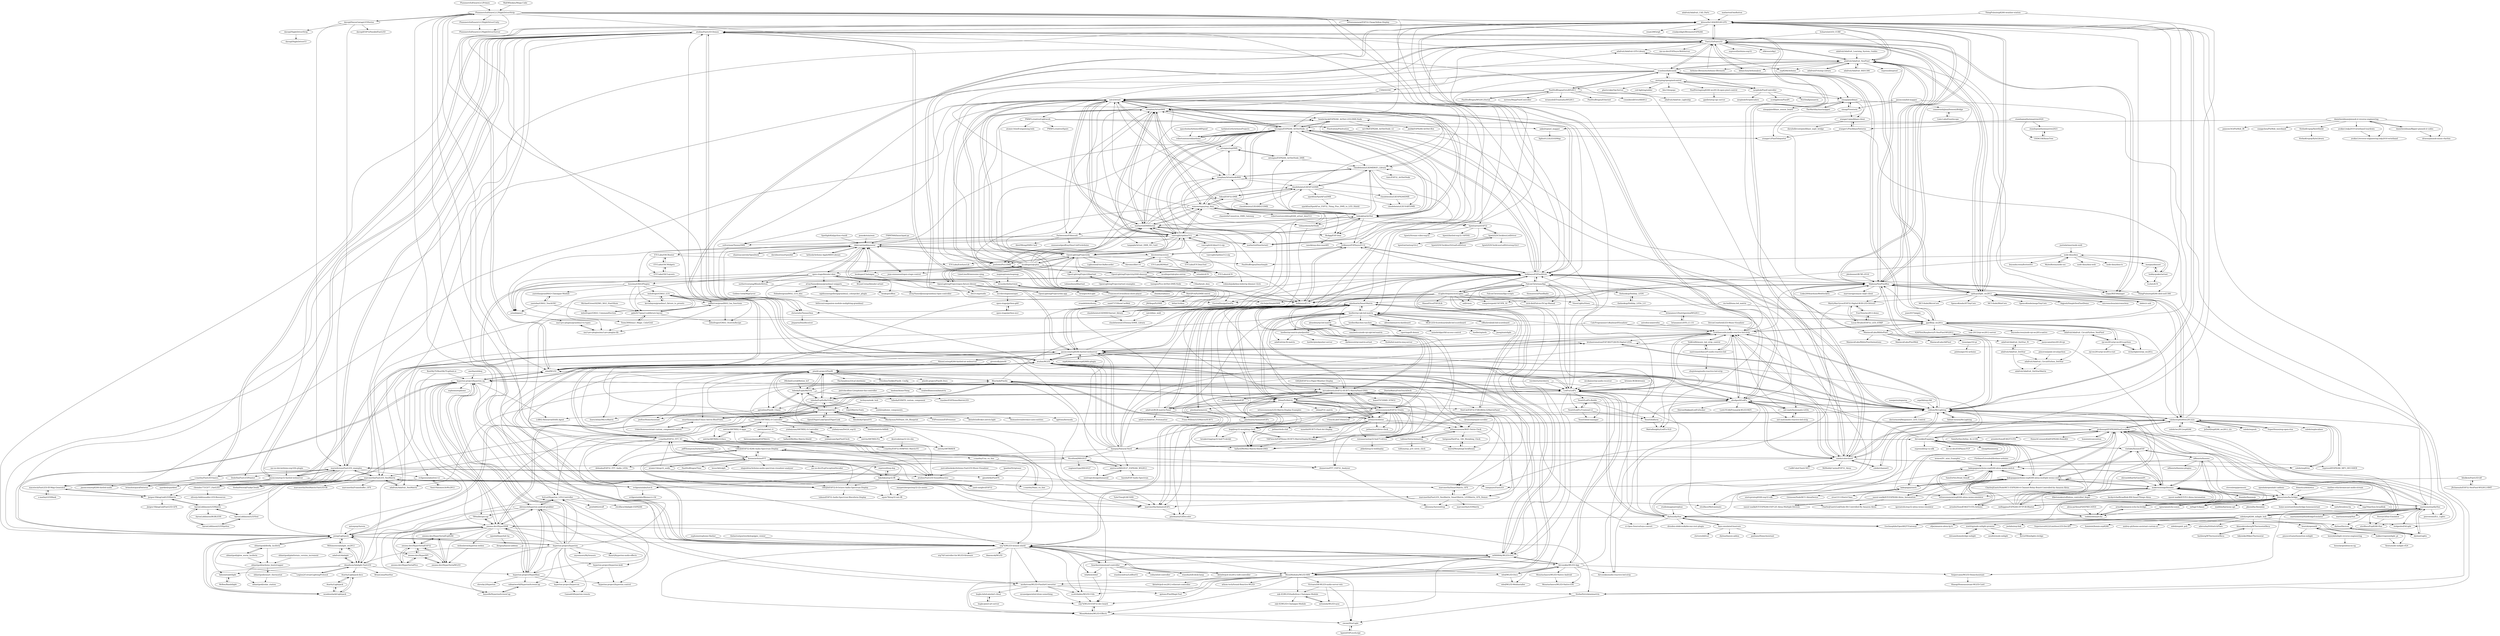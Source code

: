 digraph G {
"adafruit/Adafruit_CAD_Parts" -> "kitesurfer1404/WS2812FX" ["e"=1]
"scanlime/fadecandy" -> "zestyping/openpixelcontrol"
"scanlime/fadecandy" -> "PaulStoffregen/OctoWS2811"
"scanlime/fadecandy" -> "atuline/FastLED-Demos"
"scanlime/fadecandy" -> "FastLED/FastLED"
"scanlime/fadecandy" -> "natcl/Artnet"
"scanlime/fadecandy" -> "Makuna/NeoPixelBus"
"scanlime/fadecandy" -> "jgarff/rpi_ws281x"
"scanlime/fadecandy" -> "adafruit/Adafruit_NeoPixel"
"scanlime/fadecandy" -> "cpldcpu/light_ws2812"
"scanlime/fadecandy" -> "neophob/PixelController"
"scanlime/fadecandy" -> "simap/pixelblaze"
"scanlime/fadecandy" -> "ManiacalLabs/BiblioPixel"
"scanlime/fadecandy" -> "pixelmatix/SmartMatrix"
"scanlime/fadecandy" -> "CNMAT/OSC" ["e"=1]
"scanlime/fadecandy" -> "PWRFLcreative/Lightwork"
"bblanchon/ArduinoJson" -> "FastLED/FastLED" ["e"=1]
"openhab/openhab1-addons" -> "bwssytems/ha-bridge" ["e"=1]
"FastLED/FastLED" -> "adafruit/Adafruit_NeoPixel"
"FastLED/FastLED" -> "wled/WLED" ["e"=1]
"FastLED/FastLED" -> "kitesurfer1404/WS2812FX"
"FastLED/FastLED" -> "Makuna/NeoPixelBus"
"FastLED/FastLED" -> "atuline/FastLED-Demos"
"FastLED/FastLED" -> "tzapu/WiFiManager" ["e"=1]
"FastLED/FastLED" -> "espressif/arduino-esp32" ["e"=1]
"FastLED/FastLED" -> "esp8266/Arduino" ["e"=1]
"FastLED/FastLED" -> "bblanchon/ArduinoJson" ["e"=1]
"FastLED/FastLED" -> "olikraus/u8g2" ["e"=1]
"FastLED/FastLED" -> "cpldcpu/light_ws2812"
"FastLED/FastLED" -> "me-no-dev/ESPAsyncWebServer" ["e"=1]
"FastLED/FastLED" -> "jasoncoon/esp8266-fastled-webserver"
"FastLED/FastLED" -> "scanlime/fadecandy"
"FastLED/FastLED" -> "adafruit/Adafruit-GFX-Library" ["e"=1]
"not-matt/Systematic-LEDs" -> "not-matt/audio-reactive-led-strip"
"not-matt/Systematic-LEDs" -> "ahodges9/LedFx"
"justcallmekoko/Arduino-FastLED-Music-Visualizer" -> "atuline/FastLED-SoundReactive" ["e"=1]
"ahodges9/LedFx" -> "not-matt/Systematic-LEDs"
"ahodges9/LedFx" -> "LedFx/LedFx"
"ahodges9/LedFx" -> "atuline/WLED"
"ahodges9/LedFx" -> "scottlawsonbc/audio-reactive-led-strip"
"ahodges9/LedFx" -> "Mattallmighty/LedFx-OLD"
"ahodges9/LedFx" -> "forkineye/ESPixelStick"
"ahodges9/LedFx" -> "Snipercaine/WLED-HomeAssistant"
"ahodges9/LedFx" -> "not-matt/audio-reactive-led-strip"
"ahodges9/LedFx" -> "YeonV/ledfxrm"
"ahodges9/LedFx" -> "ShiromMakkad/LedFxDocker"
"ahodges9/LedFx" -> "cnlohr/colorchord"
"ahodges9/LedFx" -> "toblum/McLighting"
"ahodges9/LedFx" -> "Aircoookie/audio-reactive-led-strip"
"ahodges9/LedFx" -> "atuline/FastLED-Demos"
"ahodges9/LedFx" -> "Lord-FEAR/Prismatik-WLED-WiFi"
"NimmLor/esp8266-fastled-iot-webserver" -> "jasoncoon/esp8266-fastled-webserver" ["e"=1]
"NimmLor/esp8266-fastled-iot-webserver" -> "SciLor/Hyperion_LED-Controller" ["e"=1]
"NimmLor/esp8266-fastled-iot-webserver" -> "pixelit-project/PixelIt" ["e"=1]
"giventofly/pixelit" -> "pixelit-project/PixelIt" ["e"=1]
"espressif/esp-dsp" -> "fakufaku/esp32-fft" ["e"=1]
"rm-hull/luma.led_matrix" -> "jgarff/rpi_ws281x" ["e"=1]
"rm-hull/luma.led_matrix" -> "hzeller/rpi-rgb-led-matrix" ["e"=1]
"naztronaut/dancyPi-audio-reactive-led" -> "TobKra96/music_led_strip_control"
"naztronaut/dancyPi-audio-reactive-led" -> "scottlawsonbc/audio-reactive-led-strip"
"naztronaut/dancyPi-audio-reactive-led" -> "zhujisheng/audio-reactive-led-strip"
"hwiguna/HariFun_166_Morphing_Clock" -> "lmirel/MorphingClockRemix"
"joan2937/pigpio" -> "jgarff/rpi_ws281x" ["e"=1]
"mrcodetastic/ESP32-HUB75-MatrixPanel-DMA" -> "2dom/PxMatrix"
"mrcodetastic/ESP32-HUB75-MatrixPanel-DMA" -> "pixelmatix/SmartMatrix"
"mrcodetastic/ESP32-HUB75-MatrixPanel-DMA" -> "witnessmenow/ESP32-Trinity"
"mrcodetastic/ESP32-HUB75-MatrixPanel-DMA" -> "jnthas/clockwise"
"mrcodetastic/ESP32-HUB75-MatrixPanel-DMA" -> "hzeller/rpi-rgb-led-matrix"
"mrcodetastic/ESP32-HUB75-MatrixPanel-DMA" -> "bogd/esp32-morphing-clock"
"mrcodetastic/ESP32-HUB75-MatrixPanel-DMA" -> "rorosaurus/esp32-hub75-driver"
"mrcodetastic/ESP32-HUB75-MatrixPanel-DMA" -> "NeoCat/ESP32-P3RGB64x32MatrixPanel"
"mrcodetastic/ESP32-HUB75-MatrixPanel-DMA" -> "TillFleisch/ESPHome-HUB75-MatrixDisplayWrapper"
"mrcodetastic/ESP32-HUB75-MatrixPanel-DMA" -> "bitbank2/AnimatedGIF" ["e"=1]
"mrcodetastic/ESP32-HUB75-MatrixPanel-DMA" -> "hallard/WeMos-Matrix-Shield-DMA"
"mrcodetastic/ESP32-HUB75-MatrixPanel-DMA" -> "BlueAndi/Pixelix"
"mrcodetastic/ESP32-HUB75-MatrixPanel-DMA" -> "adafruit/RGB-matrix-Panel"
"mrcodetastic/ESP32-HUB75-MatrixPanel-DMA" -> "board707/DMD_STM32"
"mrcodetastic/ESP32-HUB75-MatrixPanel-DMA" -> "witnessmenow/WiFi-Tetris-Clock"
"nicokaiser/rpi-audio-receiver" -> "LedFx/LedFx" ["e"=1]
"shanteacontrols/OpenDeck" -> "cbdevnet/midimonster" ["e"=1]
"justinlatimer/node-midi" -> "node-dmx/dmx" ["e"=1]
"MLB-LED-Scoreboard/mlb-led-scoreboard" -> "hzeller/rpi-rgb-led-matrix" ["e"=1]
"xoseperez/espurna" -> "toblum/McLighting" ["e"=1]
"Aircoookie/Espalexa" -> "vintlabs/fauxmoESP"
"Aircoookie/Espalexa" -> "kakopappa/arduino-esp8266-alexa-wemo-switch"
"Aircoookie/Espalexa" -> "kakopappa/arduino-esp8266-alexa-multiple-wemo-switch"
"Aircoookie/Espalexa" -> "probonopd/ESP8266HueEmulator"
"Aircoookie/Espalexa" -> "simap/fauxmoesp"
"Aircoookie/Espalexa" -> "kakopappa/sinric"
"Aircoookie/Espalexa" -> "jasoncoon/esp8266-fastled-webserver"
"Aircoookie/Espalexa" -> "sinricpro/esp8266-esp32-sdk"
"Aircoookie/Espalexa" -> "hansjny/Natural-Nerd"
"Aircoookie/Espalexa" -> "espressif/esp-va-sdk" ["e"=1]
"Aircoookie/Espalexa" -> "kitesurfer1404/WS2812FX"
"Aircoookie/Espalexa" -> "me-no-dev/ESPAsyncTCP" ["e"=1]
"Aircoookie/Espalexa" -> "toblum/McLighting"
"adafruit/Adafruit_Learning_System_Guides" -> "adafruit/Adafruit_NeoPixel" ["e"=1]
"fablab-luenen/McLighting" -> "toblum/McLighting"
"JSchaenzle/ESP32-NeoPixel-WS2812-RMT" -> "bbulkow/FastLED-idf"
"DevonCrawford/LED-Music-Visualizer" -> "scottlawsonbc/audio-reactive-led-strip" ["e"=1]
"me-no-dev/arduino-esp32fs-plugin" -> "jasoncoon/esp32-fastled-webserver" ["e"=1]
"esphome/esphome-flasher" -> "srg74/WLED-wemos-shield" ["e"=1]
"toblum/TetrisAnimation" -> "witnessmenow/WiFi-Tetris-Clock"
"toblum/TetrisAnimation" -> "toblum/esp_p10_tetris_clock"
"toblum/TetrisAnimation" -> "lmirel/MorphingClockRemix"
"NicoHood/MSGEQ7" -> "amiravni/MSGEQ7_ESP8266_WS2812"
"NicoHood/MSGEQ7" -> "evilgeniuslabs/torch"
"NicoHood/MSGEQ7" -> "nootropicdesign/lumazoid"
"NicoHood/MSGEQ7" -> "engineertype/MSGEQ7"
"NicoHood/MSGEQ7" -> "G6EJD/ESP32-8266-Audio-Spectrum-Display"
"hyperion-project/hyperion" -> "hyperion-project/hyperion.ng"
"hyperion-project/hyperion" -> "hyperion-project/hypercon"
"hyperion-project/hyperion" -> "SciLor/Hyperion_LED-Controller"
"hyperion-project/hyperion" -> "abrenoch/hyperion-android-grabber"
"hyperion-project/hyperion" -> "hyperion-project/HyperBian"
"hyperion-project/hyperion" -> "psieg/Lightpack"
"hyperion-project/hyperion" -> "RanzQ/hyperion-audio-effects"
"hyperion-project/hyperion" -> "hanselb/HyperionScreenCap"
"hyperion-project/hyperion" -> "dmadison/Adalight-FastLED"
"hyperion-project/hyperion" -> "awawa-dev/HyperHDR"
"hyperion-project/hyperion" -> "cnlohr/esp8266ws2812i2s"
"hyperion-project/hyperion" -> "hyperion-project/hyperion.kodi"
"hyperion-project/hyperion" -> "sabaatworld/HyperionScreenCap"
"hyperion-project/hyperion" -> "Gamadril/hyperion-remote"
"hyperion-project/hyperion" -> "mysensors/MySensors" ["e"=1]
"jean-emmanuel/open-stage-control" -> "cbdevnet/midimonster" ["e"=1]
"Legion2/CorsairLightingProtocol" -> "dmadison/Adalight-FastLED" ["e"=1]
"Legion2/CorsairLightingProtocol" -> "psieg/Lightpack" ["e"=1]
"G6EJD/ESP32-e-Paper-Weather-Display" -> "mrcodetastic/ESP32-HUB75-MatrixPanel-DMA" ["e"=1]
"diyhue/diyHue" -> "mariusmotea/diyHue"
"diyhue/diyHue" -> "diyhue/Lights"
"diyhue/diyHue" -> "hyperion-project/hyperion.ng"
"diyhue/diyHue" -> "hass-emulated-hue/core"
"diyhue/diyHue" -> "diyhue/Devices"
"diyhue/diyHue" -> "probonopd/ESP8266HueEmulator"
"diyhue/diyHue" -> "awawa-dev/HyperHDR"
"diyhue/diyHue" -> "LedFx/LedFx"
"diyhue/diyHue" -> "dresden-elektronik/deconz-rest-plugin" ["e"=1]
"diyhue/diyHue" -> "wled/WLED" ["e"=1]
"diyhue/diyHue" -> "toblum/McLighting"
"diyhue/diyHue" -> "1technophile/OpenMQTTGateway" ["e"=1]
"diyhue/diyHue" -> "scottlawsonbc/audio-reactive-led-strip"
"diyhue/diyHue" -> "bwssytems/ha-bridge"
"diyhue/diyHue" -> "ct-Open-Source/tuya-convert" ["e"=1]
"pixelmatix/SmartMatrix" -> "mrcodetastic/ESP32-HUB75-MatrixPanel-DMA"
"pixelmatix/SmartMatrix" -> "2dom/PxMatrix"
"pixelmatix/SmartMatrix" -> "pixelmatix/aurora"
"pixelmatix/SmartMatrix" -> "NeoCat/ESP32-P3RGB64x32MatrixPanel"
"pixelmatix/SmartMatrix" -> "rorosaurus/esp32-hub75-driver"
"pixelmatix/SmartMatrix" -> "marcmerlin/SmartMatrix_GFX"
"pixelmatix/SmartMatrix" -> "adafruit/RGB-matrix-Panel"
"pixelmatix/SmartMatrix" -> "hzeller/rpi-rgb-led-matrix"
"pixelmatix/SmartMatrix" -> "witnessmenow/ESP32-Trinity"
"pixelmatix/SmartMatrix" -> "bogd/esp32-morphing-clock"
"pixelmatix/SmartMatrix" -> "marcmerlin/AnimatedGIFs"
"pixelmatix/SmartMatrix" -> "marcmerlin/FastLED_NeoMatrix_SmartMatrix_LEDMatrix_GFX_Demos"
"pixelmatix/SmartMatrix" -> "hallard/WeMos-Matrix-Shield-DMA"
"pixelmatix/SmartMatrix" -> "pixelmatix/AnimatedGIFs"
"pixelmatix/SmartMatrix" -> "marcmerlin/FastLED_NeoMatrix"
"awtrix/AWTRIX2.0-Controller" -> "awtrix/AWTRIX2.0-Apps"
"awtrix/AWTRIX2.0-Controller" -> "awtrix/AWTRIX2.0-Docs"
"awtrix/AWTRIX2.0-Controller" -> "awtrix/awtrix1.0"
"awtrix/AWTRIX2.0-Controller" -> "yinbaiyuan/AWTRIX2.0-Controller"
"awtrix/AWTRIX2.0-Controller" -> "awtrix/AWTRIX-Pro"
"awtrix/AWTRIX2.0-Controller" -> "Blueforcer/awtrix3"
"awtrix/AWTRIX2.0-Controller" -> "yinbaiyuan/Dot2d_esp32"
"awtrix/AWTRIX2.0-Controller" -> "awtrix/AWTRIXER"
"awtrix/AWTRIX2.0-Controller" -> "leeeboo/awtrix-bilibili"
"awtrix/AWTRIX2.0-Controller" -> "BlueAndi/Pixelix"
"awtrix/AWTRIX2.0-Controller" -> "pixelit-project/PixelIt"
"astrofox-io/astrofox" -> "scottlawsonbc/audio-reactive-led-strip" ["e"=1]
"maspetsberger/esp32-i2s-mems" -> "squix78/esp32-mic-fft" ["e"=1]
"natcl/Artnet" -> "rstephan/ArtnetWifi"
"natcl/Artnet" -> "mtongnz/ESP8266_ArtNetNode_v2"
"natcl/Artnet" -> "hideakitai/ArtNet"
"natcl/Artnet" -> "rstephan/ArtnetnodeWifi"
"natcl/Artnet" -> "OpenLightingProject/ola"
"natcl/Artnet" -> "mathertel/DMXSerial"
"natcl/Artnet" -> "claudeheintz/LXESP32DMX"
"natcl/Artnet" -> "mathertel/DmxSerial2"
"natcl/Artnet" -> "ssilverman/TeensyDMX"
"natcl/Artnet" -> "forkineye/E131"
"natcl/Artnet" -> "chrisstaite/TeensyDmx"
"natcl/Artnet" -> "DaAwesomeP/dmxusb"
"natcl/Artnet" -> "claudeheintz/LXDMXWiFi_Library"
"natcl/Artnet" -> "tangophi/Artnet_DMX_SD_Card"
"natcl/Artnet" -> "vanvught/rpidmx512"
"lathoub/Arduino-AppleMIDI-Library" -> "cbdevnet/midimonster" ["e"=1]
"PaulStoffregen/OctoWS2811" -> "PaulStoffregen/WS2812Serial"
"PaulStoffregen/OctoWS2811" -> "natcl/Artnet"
"PaulStoffregen/OctoWS2811" -> "mrrees/MegaPixelController"
"PaulStoffregen/OctoWS2811" -> "forkineye/E131"
"PaulStoffregen/OctoWS2811" -> "wramsdell/TriantaduoWS2811"
"PaulStoffregen/OctoWS2811" -> "PaulStoffregen/Ethernet" ["e"=1]
"PaulStoffregen/OctoWS2811" -> "cosmikwolf/OctoSK6812"
"PaulStoffregen/OctoWS2811" -> "simap/pixelblaze"
"PaulStoffregen/OctoWS2811" -> "scanlime/fadecandy"
"bigjosh/SimpleNeoPixelDemo" -> "cpldcpu/light_ws2812"
"FalconChristmas/fpp" -> "xLightsSequencer/xLights"
"FalconChristmas/fpp" -> "forkineye/ESPixelStick"
"FalconChristmas/fpp" -> "computergeek1507/PB_16"
"FalconChristmas/fpp" -> "forkineye/E131"
"FalconChristmas/fpp" -> "VixenLights/Vixen"
"FalconChristmas/fpp" -> "ahodges9/LedFx"
"FalconChristmas/fpp" -> "nick-diel/Falcon-PiCap-Manual"
"FalconChristmas/fpp" -> "sall/vixen"
"FalconChristmas/fpp" -> "FalconChristmas/fpp-scripts"
"FalconChristmas/fpp" -> "forkineye/ESPAsyncE131"
"FalconChristmas/fpp" -> "rstephan/ArtnetWifi"
"FalconChristmas/fpp" -> "LedFx/LedFx"
"FalconChristmas/fpp" -> "thomastech/PixelRadio"
"FalconChristmas/fpp" -> "thehookup/Holiday_LEDS"
"FalconChristmas/fpp" -> "w00000dy/WLED-GUI"
"OpenLightingProject/ola" -> "natcl/Artnet"
"OpenLightingProject/ola" -> "mcallegari/qlcplus"
"OpenLightingProject/ola" -> "OpenLightingProject/open-fixture-library"
"OpenLightingProject/ola" -> "OpenLightingProject/libartnet"
"OpenLightingProject/ola" -> "vanvught/rpidmx512"
"OpenLightingProject/ola" -> "hhromic/libe131"
"OpenLightingProject/ola" -> "rstephan/ArtnetWifi"
"OpenLightingProject/ola" -> "mathertel/DMXSerial"
"OpenLightingProject/ola" -> "mtongnz/ESP8266_ArtNetNode_v2"
"OpenLightingProject/ola" -> "Lightsteed/OscOlaRecorder"
"OpenLightingProject/ola" -> "jostlowe/Pico-DMX"
"OpenLightingProject/ola" -> "cbdevnet/midimonster"
"OpenLightingProject/ola" -> "MattIPv4/PyDMXControl"
"OpenLightingProject/ola" -> "ETCLabs/sACN"
"OpenLightingProject/ola" -> "PaulStoffregen/DmxSimple"
"vanvught/h3dmx512-zip" -> "vanvught/rpidmx512-zip"
"vanvught/h3dmx512-zip" -> "robinolejnik/dmx-ledstrip-dimmer-32ch"
"vanvught/h3dmx512-zip" -> "vanvught/rpidmx512"
"vanvught/rpidmx512" -> "vanvught/h3dmx512-zip"
"vanvught/rpidmx512" -> "mtongnz/ESP8266_ArtNetNode_v2"
"vanvught/rpidmx512" -> "mathertel/DmxSerial2"
"vanvught/rpidmx512" -> "mathertel/DMXSerial"
"vanvught/rpidmx512" -> "natcl/Artnet"
"vanvught/rpidmx512" -> "cbdevnet/midimonster"
"vanvught/rpidmx512" -> "rstephan/ArtnetWifi"
"vanvught/rpidmx512" -> "tangophi/Artnet_DMX_SD_Card"
"vanvught/rpidmx512" -> "OpenLightingProject/rp2040-dmxsun"
"vanvught/rpidmx512" -> "hideakitai/ArtNet"
"vanvught/rpidmx512" -> "OpenLightingProject/ola"
"vanvught/rpidmx512" -> "jostlowe/Pico-DMX"
"vanvught/rpidmx512" -> "ssilverman/TeensyDMX"
"vanvught/rpidmx512" -> "rstephan/ArtnetnodeWifi"
"vanvught/rpidmx512" -> "someweisguy/esp_dmx"
"2dom/PxMatrix" -> "mrcodetastic/ESP32-HUB75-MatrixPanel-DMA"
"2dom/PxMatrix" -> "pixelmatix/SmartMatrix"
"2dom/PxMatrix" -> "hzeller/rpi-rgb-led-matrix"
"2dom/PxMatrix" -> "NeoCat/ESP32-P3RGB64x32MatrixPanel"
"2dom/PxMatrix" -> "rorosaurus/esp32-hub75-driver"
"2dom/PxMatrix" -> "witnessmenow/WiFi-Tetris-Clock"
"2dom/PxMatrix" -> "witnessmenow/LED-Matrix-Display-Examples"
"2dom/PxMatrix" -> "jnthas/clockwise"
"2dom/PxMatrix" -> "witnessmenow/ESP32-Trinity"
"2dom/PxMatrix" -> "BlueAndi/Pixelix"
"2dom/PxMatrix" -> "hallard/WeMos-Matrix-Shield-DMA"
"2dom/PxMatrix" -> "pixelmatix/aurora"
"2dom/PxMatrix" -> "bogd/esp32-morphing-clock"
"2dom/PxMatrix" -> "2dom/P10_matrix"
"2dom/PxMatrix" -> "adafruit/RGB-matrix-Panel"
"MattIPv4/PyDMXControl" -> "JMAlego/PyDMX"
"MattIPv4/PyDMXControl" -> "c0z3n/pySimpleDMX"
"MattIPv4/PyDMXControl" -> "bitbyt3r/dmx"
"s-marley/Uno_vu_line" -> "s-marley/Nano_vu_line"
"626Pilot/RaspberryPi-NeoPixel-WS2812" -> "jazzycamel/ws28128-rpi"
"PaulStoffregen/WS2812Serial" -> "PaulStoffregen/OctoWS2811"
"thehookup/Holiday_LEDs_2.0" -> "thehookup/Holiday_LEDS"
"mathertel/OneButton" -> "kitesurfer1404/WS2812FX" ["e"=1]
"sblantipodi/glow_worm_luciferin" -> "sblantipodi/firefly_luciferin"
"sblantipodi/glow_worm_luciferin" -> "sblantipodi/arduino_bootstrapper"
"ETCLabs/RDMnet" -> "ETCLabs/sACN"
"Atarity/Lightpack" -> "Atarity/Lightpack-docs"
"Atarity/Lightpack" -> "woodenshark/Lightpack"
"FMMT666/launchpad.py" -> "cbdevnet/midimonster" ["e"=1]
"Aircoookie/WLED-App" -> "wled/WLED-Docs"
"Aircoookie/WLED-App" -> "w00000dy/WLED-GUI"
"Aircoookie/WLED-App" -> "Moustachauve/WLED-Native-Android"
"Aircoookie/WLED-App" -> "srg74/WLED-wemos-shield"
"Aircoookie/WLED-App" -> "Snipercaine/WLED-HomeAssistant"
"Aircoookie/WLED-App" -> "wled/WLED-WebInstaller"
"Aircoookie/WLED-App" -> "LedFx/LedFx"
"Aircoookie/WLED-App" -> "MoonModules/WLED-MM"
"Aircoookie/WLED-App" -> "Aircoookie/audio-reactive-led-strip"
"Aircoookie/WLED-App" -> "forkineye/ESPixelStick"
"Aircoookie/WLED-App" -> "Moustachauve/WLED-Native-iOS"
"BlueAndi/Pixelix" -> "pixelit-project/PixelIt"
"BlueAndi/Pixelix" -> "lubeda/EspHoMaTriXv2"
"BlueAndi/Pixelix" -> "mrcodetastic/ESP32-HUB75-MatrixPanel-DMA"
"BlueAndi/Pixelix" -> "adafruit/Adafruit_NeoMatrix"
"BlueAndi/Pixelix" -> "2dom/PxMatrix"
"BlueAndi/Pixelix" -> "pixelmatix/SmartMatrix"
"BlueAndi/Pixelix" -> "s-marley/ESP32_FFT_VU"
"BlueAndi/Pixelix" -> "jnthas/clockwise"
"BlueAndi/Pixelix" -> "marcmerlin/AnimatedGIFs"
"BlueAndi/Pixelix" -> "lubeda/EsphoMaTrix"
"mapmapteam/mapmap" -> "brunoherbelin/vimix" ["e"=1]
"klausahrenberg/WThermostatBeca" -> "fashberg/WThermostatBeca"
"klausahrenberg/WThermostatBeca" -> "bikemike/MikesThermostat"
"Qrome/marquee-scroller" -> "witnessmenow/WiFi-Tetris-Clock" ["e"=1]
"hideakitai/ArtNet" -> "rstephan/ArtnetWifi"
"hideakitai/ArtNet" -> "natcl/Artnet"
"hideakitai/ArtNet" -> "mtongnz/ESP8266_ArtNetNode_v2"
"hideakitai/ArtNet" -> "someweisguy/esp_dmx"
"hideakitai/ArtNet" -> "tobiasebsen/ArtNode"
"hideakitai/ArtNet" -> "claudeheintz/LXDMXWiFi_Library"
"hideakitai/ArtNet" -> "rstephan/ArtnetnodeWifi"
"hideakitai/ArtNet" -> "vanvught/rpidmx512"
"hideakitai/ArtNet" -> "hpwit/artnetESP32"
"hideakitai/ArtNet" -> "forkineye/ESPAsyncE131"
"hideakitai/ArtNet" -> "mtongnz/ESP8266_ArtNetNode_DMX"
"hideakitai/ArtNet" -> "mathertel/DMXSerial"
"hideakitai/ArtNet" -> "bombcheck/ESP8266_ArtNet-LED-DMX-Node"
"hideakitai/ArtNet" -> "claudeheintz/LXESP32DMX"
"hideakitai/ArtNet" -> "Rickgg/ESP-Dmx"
"riffnshred/nhl-led-scoreboard" -> "hzeller/rpi-rgb-led-matrix" ["e"=1]
"abrenoch/hyperion-android-grabber" -> "SciLor/Hyperion_LED-Controller"
"abrenoch/hyperion-android-grabber" -> "hyperion-project/HyperBian"
"abrenoch/hyperion-android-grabber" -> "awawa-dev/HyperHDR"
"abrenoch/hyperion-android-grabber" -> "hyperion-project/hyperion.kodi"
"abrenoch/hyperion-android-grabber" -> "hanselb/HyperionScreenCap"
"abrenoch/hyperion-android-grabber" -> "hyperion-project/hyperion.ng"
"abrenoch/hyperion-android-grabber" -> "hyperion-project/hyperion.control"
"abrenoch/hyperion-android-grabber" -> "TBSniller/piccap" ["e"=1]
"NeoCat/ESP32-P3RGB64x32MatrixPanel" -> "pixelmatix/SmartMatrix"
"awtrix/AWTRIX2.0-Apps" -> "awtrix/AWTRIX2.0-Docs"
"awtrix/AWTRIX2.0-Apps" -> "awtrix/AWTRIX2.0-Controller"
"awtrix/AWTRIX2.0-Apps" -> "awtrix/AWTRIXER"
"awtrix/AWTRIX2.0-Apps" -> "awtrix/AWTRIX-Pro"
"marcmerlin/FastLED_NeoMatrix_SmartMatrix_LEDMatrix_GFX_Demos" -> "marcmerlin/SmartMatrix_GFX"
"marcmerlin/FastLED_NeoMatrix_SmartMatrix_LEDMatrix_GFX_Demos" -> "marcmerlin/LEDMatrix"
"marcmerlin/FastLED_NeoMatrix_SmartMatrix_LEDMatrix_GFX_Demos" -> "uklooney/AuroraDrop"
"marcmerlin/FastLED_NeoMatrix_SmartMatrix_LEDMatrix_GFX_Demos" -> "marcmerlin/AnimatedGIFs"
"marcmerlin/FastLED_NeoMatrix_SmartMatrix_LEDMatrix_GFX_Demos" -> "marcmerlin/FastLED_NeoMatrix"
"diyhue/Lights" -> "diyhue/Devices"
"diyhue/Lights" -> "diyhue/diyHue"
"diyhue/Lights" -> "mariusmotea/diyHue"
"mathertel/DMXSerial" -> "mathertel/DmxSerial2"
"mathertel/DMXSerial" -> "natcl/Artnet"
"mathertel/DMXSerial" -> "rstephan/ArtnetWifi"
"mathertel/DMXSerial" -> "mtongnz/ESP8266_ArtNetNode_v2"
"mathertel/DMXSerial" -> "jostlowe/Pico-DMX"
"mathertel/DMXSerial" -> "vanvught/rpidmx512"
"mathertel/DMXSerial" -> "PaulStoffregen/DmxSimple"
"mathertel/DMXSerial" -> "Rickgg/ESP-Dmx"
"mathertel/DMXSerial" -> "someweisguy/esp_dmx"
"mathertel/DMXSerial" -> "claudeheintz/LXESP32DMX"
"mathertel/DMXSerial" -> "hideakitai/ArtNet"
"mathertel/DMXSerial" -> "DaAwesomeP/dmxusb"
"mathertel/DMXSerial" -> "luksal/ESP32-DMX"
"mathertel/DMXSerial" -> "OpenLightingProject/ola"
"mathertel/DMXSerial" -> "bombcheck/ESP8266_ArtNet-LED-DMX-Node"
"bombcheck/ESP8266_ArtNet-LED-DMX-Node" -> "mrv96/ESP8266_ArtNetNode_v2"
"bombcheck/ESP8266_ArtNet-LED-DMX-Node" -> "jmibk/ESP8266-ArtNet-Box"
"bombcheck/ESP8266_ArtNet-LED-DMX-Node" -> "mtongnz/ESP8266_ArtNetNode_v2"
"TheAmadeus25/LaColorduino" -> "noahwilliamsson/lamatrix"
"sabaatworld/HyperionScreenCap" -> "hanselb/HyperionScreenCap"
"marcmerlin/FastLED_NeoMatrix" -> "marcmerlin/FastLED_NeoMatrix_SmartMatrix_LEDMatrix_GFX_Demos"
"marcmerlin/FastLED_NeoMatrix" -> "Jorgen-VikingGod/LEDMatrix"
"marcmerlin/FastLED_NeoMatrix" -> "marcmerlin/AnimatedGIFs"
"marcmerlin/FastLED_NeoMatrix" -> "marcmerlin/NeoMatrix-FastLED-IR"
"marcmerlin/FastLED_NeoMatrix" -> "AaronLiddiment/LEDMatrix"
"marcmerlin/FastLED_NeoMatrix" -> "marmilicious/FastLED_examples"
"marcmerlin/FastLED_NeoMatrix" -> "chemdoc77/CD77_FastLED"
"marcmerlin/FastLED_NeoMatrix" -> "adafruit/Adafruit_NeoMatrix"
"marcmerlin/FastLED_NeoMatrix" -> "AaronLiddiment/LEDText"
"marcmerlin/FastLED_NeoMatrix" -> "marcmerlin/Framebuffer_GFX"
"marcmerlin/FastLED_NeoMatrix" -> "StefanPetrick/FunkyClouds"
"marcmerlin/FastLED_NeoMatrix" -> "marcmerlin/SmartMatrix_GFX"
"marcmerlin/FastLED_NeoMatrix" -> "StefanPetrick/animartrix"
"ikostoski/esp32-i2s-slm" -> "s-marley/ESP32-INMP441-Matrix-VU" ["e"=1]
"adafruit/Adafruit_NeoMatrix" -> "marcmerlin/FastLED_NeoMatrix"
"PWRFLcreative/Lightwork" -> "aaknitt/pixel_mapper"
"PWRFLcreative/Lightwork" -> "atomic14/self-organising-leds"
"PWRFLcreative/Lightwork" -> "Pixelvation/Pixelvation"
"PWRFLcreative/Lightwork" -> "PWRFLcreative/Spore"
"PWRFLcreative/Lightwork" -> "EnviralDesign/GeoPix" ["e"=1]
"hyperion-project/hypercon" -> "Gamadril/hyperion-remote"
"kakopappa/sinric" -> "sinricpro/esp8266-esp32-sdk"
"kakopappa/sinric" -> "kakopappa/arduino-esp8266-alexa-wemo-switch"
"kakopappa/sinric" -> "sivar2311/SinricClass"
"kakopappa/sinric" -> "kakopappa/arduino-esp8266-alexa-multiple-wemo-switch"
"kakopappa/sinric" -> "Aircoookie/Espalexa"
"kakopappa/sinric" -> "Grensom/NodeMCU-AlexaDevice"
"zestyping/openpixelcontrol" -> "scanlime/fadecandy"
"zestyping/openpixelcontrol" -> "neophob/PixelController"
"zestyping/openpixelcontrol" -> "bbx10/espopc"
"zestyping/openpixelcontrol" -> "PaulStoffregen/OctoWS2811"
"zestyping/openpixelcontrol" -> "simap/pixelblaze"
"zestyping/openpixelcontrol" -> "plasticrake/OpcServer"
"zestyping/openpixelcontrol" -> "PaulPetring/esp8266-ws2812b-open-pixel-control"
"zestyping/openpixelcontrol" -> "coil-lighting/udder"
"zhujisheng/audio-reactive-led-strip" -> "Mattallmighty/LedFx-OLD"
"sparkfun/SparkFunDMX" -> "sparkfun/SparkFun_ESP32_Thing_Plus_DMX_to_LED_Shield"
"fakufaku/esp32-fft" -> "espressif/esp-dsp" ["e"=1]
"fakufaku/esp32-fft" -> "G6EJD/ESP32-8-Octave-Audio-Spectrum-Display"
"fakufaku/esp32-fft" -> "kosme/arduinoFFT"
"fakufaku/esp32-fft" -> "yash-sanghvi/ESP32"
"fakufaku/esp32-fft" -> "G6EJD/ESP32-8266-Audio-Spectrum-Display"
"fakufaku/esp32-fft" -> "squix78/esp32-mic-fft"
"mathertel/DmxSerial2" -> "mathertel/DMXSerial"
"mathertel/DmxSerial2" -> "claudeheintz/LXDMXWiFi_Library"
"simap/Firestorm" -> "zranger1/PixelTeleporter"
"simap/Firestorm" -> "zranger1/pixelblaze-client"
"simap/Firestorm" -> "simap/pixelblaze"
"jasoncoon/esp32-fastled-webserver" -> "jasoncoon/esp8266-fastled-webserver"
"jasoncoon/esp32-fastled-webserver" -> "samguyer/FastLED"
"jasoncoon/esp32-fastled-webserver" -> "atuline/FastLED-Demos"
"jasoncoon/esp32-fastled-webserver" -> "marmilicious/FastLED_examples"
"jasoncoon/esp32-fastled-webserver" -> "jasoncoon/esp8266-fastled-audio"
"jasoncoon/esp32-fastled-webserver" -> "chemdoc77/CD77_FastLED"
"jasoncoon/esp32-fastled-webserver" -> "macetech/FastLED-XY-Map-Generator"
"jasoncoon/esp32-fastled-webserver" -> "sparkled/sparkled"
"hpwit/artnetESP32" -> "hpwit/artnetesp32v2"
"hpwit/artnetESP32" -> "hpwit/I2SClocklessLedDriver"
"hpwit/artnetESP32" -> "hpwit/Stream-video-esp32"
"hpwit/artnetESP32" -> "hpwit/fastled-esp32-16PINS"
"aGuyNamedJonas/grandma2-snippets" -> "egidiusmengelberg/grandma2_colorpicker_plugin"
"aGuyNamedJonas/grandma2-snippets" -> "Hobadee/grandMA2_LUA_ldoc"
"aGuyNamedJonas/grandma2-snippets" -> "aGuyNamedJonas/grandma2-bpm-controller"
"egidiusmengelberg/grandma2_colorpicker_plugin" -> "aGuyNamedJonas/grandma2-snippets"
"alexeden/rpi-led-matrix" -> "easybotics/node-rpi-rgb-led-matrix"
"awtrix/awtrix1.0" -> "fairecasoimeme/ESPMetric"
"awtrix/awtrix1.0" -> "hallard/WeMos-Matrix-Shield"
"witnessmenow/WiFi-Tetris-Clock" -> "toblum/TetrisAnimation"
"witnessmenow/WiFi-Tetris-Clock" -> "lmirel/MorphingClockRemix"
"witnessmenow/WiFi-Tetris-Clock" -> "hwiguna/HariFun_166_Morphing_Clock"
"witnessmenow/WiFi-Tetris-Clock" -> "rorosaurus/esp32-hub75-driver"
"Atarity/Lightpack-docs" -> "Atarity/Lightpack"
"Atarity/Lightpack-docs" -> "woodenshark/Lightpack"
"jaseg/matelight" -> "hzeller/flaschen-taschen"
"natcl/dmx_midi" -> "claudeheintz/LXTeensy3DMX_Library"
"OpenLightingProject/libartnet" -> "OpenLightingProject/artnet-examples"
"OpenLightingProject/libartnet" -> "tobiasebsen/libartnet"
"G6EJD/ESP32-8266-Audio-Spectrum-Display" -> "G6EJD/ESP32-8-Octave-Audio-Spectrum-Display"
"G6EJD/ESP32-8266-Audio-Spectrum-Display" -> "s-marley/ESP32_FFT_VU"
"G6EJD/ESP32-8266-Audio-Spectrum-Display" -> "debsahu/ESP32_FFT_Audio_LEDs"
"G6EJD/ESP32-8266-Audio-Spectrum-Display" -> "kosme/arduinoFFT"
"G6EJD/ESP32-8266-Audio-Spectrum-Display" -> "marcmerlin/AnimatedGIFs"
"G6EJD/ESP32-8266-Audio-Spectrum-Display" -> "NicoHood/MSGEQ7"
"SteveyO/Hue-Emulator" -> "sticilface/Esp8266-Hue"
"hyperion-project/hyperion.kodi" -> "hyperion-project/hyperion.control"
"hyperion-project/hyperion.kodi" -> "hyperion-project/hypercon"
"lmirel/MorphingClockRemix" -> "hwiguna/HariFun_166_Morphing_Clock"
"marcmerlin/AnimatedGIFs" -> "pixelmatix/GifDecoder"
"TylerTimoJ/LMCSHD" -> "marcmerlin/AnimatedGIFs"
"sblantipodi/smart_thermostat" -> "sblantipodi/solar_station"
"G6EJD/ESP32-8-Octave-Audio-Spectrum-Display" -> "G6EJD/ESP32-8266-Audio-Spectrum-Display"
"G6EJD/ESP32-8-Octave-Audio-Spectrum-Display" -> "tobozo/ESP32-Audio-Spectrum-Waveform-Display"
"G6EJD/ESP32-8-Octave-Audio-Spectrum-Display" -> "squix78/esp32-mic-fft"
"diyhue/Devices" -> "diyhue/Lights"
"thehookup/Holiday_LEDS" -> "thehookup/Holiday_LEDs_2.0"
"Vasil-Pahomov/ArWs2812" -> "evilgeniuslabs/tree-v2"
"marcmerlin/SmartMatrix_GFX" -> "marcmerlin/FastLED_NeoMatrix_SmartMatrix_LEDMatrix_GFX_Demos"
"not-matt/audio-reactive-led-strip" -> "not-matt/Systematic-LEDs"
"VixenLights/Vixen" -> "brianamos1/DuotrigesimalWS2811"
"margau/dmxnet" -> "k-yle/sACN"
"margau/dmxnet" -> "hobbyquaker/artnet"
"DaAwesomeP/dmxusb" -> "ssilverman/TeensyDMX"
"DaAwesomeP/dmxusb" -> "AlexDWong/DMX-Card"
"DaAwesomeP/dmxusb" -> "mathertel/DmxSerial2"
"DaAwesomeP/dmxusb" -> "chrisstaite/TeensyDmx"
"DaAwesomeP/dmxusb" -> "emmanuelgeoffray/DmxUsbProArduino"
"OpenLightingProject/artnet-examples" -> "OpenLightingProject/libartnet"
"easybotics/node-rpi-rgb-led-matrix" -> "alexeden/rpi-led-matrix"
"PlummersSoftwareLLC/NightDriverUnity" -> "PlummersSoftwareLLC/NightDriverServer"
"StefanKrupop/XyloShield" -> "StefanKrupop/XyloLibrary"
"hyperion-project/HyperBian" -> "hyperion-project/hyperion.ng"
"hyperion-project/HyperBian" -> "shrocky2/Hyperion"
"hyperion-project/HyperBian" -> "abrenoch/hyperion-android-grabber"
"hyperion-project/HyperBian" -> "hyperion-project/hyperion.control"
"hyperion-project/HyperBian" -> "hyperion-project/hypercon"
"hyperion-project/HyperBian" -> "awawa-dev/HyperHDR"
"hyperion-project/HyperBian" -> "SciLor/Hyperion_LED-Controller"
"hyperion-project/HyperBian" -> "sabaatworld/HyperionScreenCap"
"atuline/WLED" -> "srg74/WLED-wemos-shield"
"atuline/WLED" -> "MoonModules/WLED-MM"
"atuline/WLED" -> "LedFx/LedFx"
"atuline/WLED" -> "ahodges9/LedFx"
"atuline/WLED" -> "w00000dy/WLED-GUI"
"atuline/WLED" -> "wled/WLED" ["e"=1]
"atuline/WLED" -> "jasoncoon/esp8266-fastled-webserver"
"atuline/WLED" -> "s-marley/ESP32_FFT_VU"
"atuline/WLED" -> "forkineye/ESPixelStick"
"atuline/WLED" -> "atuline/FastLED-Demos"
"atuline/WLED" -> "atuline/FastLED-SoundReactive"
"atuline/WLED" -> "hyperion-project/hyperion.ng"
"atuline/WLED" -> "toblum/McLighting"
"atuline/WLED" -> "scottlawsonbc/audio-reactive-led-strip"
"atuline/WLED" -> "Aircoookie/audio-reactive-led-strip"
"adafruit/Fritzing-Library" -> "adafruit/Adafruit_NeoPixel" ["e"=1]
"omriharel/deej" -> "hyperion-project/hyperion.ng" ["e"=1]
"TobKra96/music_led_strip_control" -> "naztronaut/dancyPi-audio-reactive-led"
"TobKra96/music_led_strip_control" -> "scottlawsonbc/audio-reactive-led-strip"
"TobKra96/music_led_strip_control" -> "LedFx/LedFx"
"Makuna/NeoPixelBus" -> "kitesurfer1404/WS2812FX"
"Makuna/NeoPixelBus" -> "jasoncoon/esp8266-fastled-webserver"
"Makuna/NeoPixelBus" -> "cnlohr/esp8266ws2812i2s"
"Makuna/NeoPixelBus" -> "adafruit/Adafruit_NeoPixel"
"Makuna/NeoPixelBus" -> "toblum/McLighting"
"Makuna/NeoPixelBus" -> "forkineye/ESPixelStick"
"Makuna/NeoPixelBus" -> "atuline/FastLED-Demos"
"Makuna/NeoPixelBus" -> "FastLED/FastLED"
"Makuna/NeoPixelBus" -> "cnlohr/colorchord"
"Makuna/NeoPixelBus" -> "cpldcpu/light_ws2812"
"Makuna/NeoPixelBus" -> "ThingPulse/esp8266-oled-ssd1306" ["e"=1]
"Makuna/NeoPixelBus" -> "Links2004/arduinoWebSockets" ["e"=1]
"Makuna/NeoPixelBus" -> "MartyMacGyver/ESP32-Digital-RGB-LED-Drivers"
"Makuna/NeoPixelBus" -> "tzapu/WiFiManager" ["e"=1]
"Makuna/NeoPixelBus" -> "marvinroger/async-mqtt-client" ["e"=1]
"atuline/FastLED-Demos" -> "marmilicious/FastLED_examples"
"atuline/FastLED-Demos" -> "jasoncoon/esp8266-fastled-webserver"
"atuline/FastLED-Demos" -> "atuline/FastLED-SoundReactive"
"atuline/FastLED-Demos" -> "jasoncoon/esp32-fastled-webserver"
"atuline/FastLED-Demos" -> "kitesurfer1404/WS2812FX"
"atuline/FastLED-Demos" -> "Makuna/NeoPixelBus"
"atuline/FastLED-Demos" -> "FastLED/FastLED"
"atuline/FastLED-Demos" -> "Jorgen-VikingGod/LEDMatrix"
"atuline/FastLED-Demos" -> "s-marley/FastLED-basics"
"atuline/FastLED-Demos" -> "cnlohr/colorchord"
"atuline/FastLED-Demos" -> "marcmerlin/FastLED_NeoMatrix"
"atuline/FastLED-Demos" -> "DedeHai/FastLEDPainter"
"atuline/FastLED-Demos" -> "atuline/WLED"
"atuline/FastLED-Demos" -> "evilgeniuslabs/torch"
"atuline/FastLED-Demos" -> "chemdoc77/CD77_FastLED"
"fashberg/WThermostatBeca" -> "klausahrenberg/WThermostatBeca"
"yash-sanghvi/ESP32" -> "fakufaku/esp32-fft"
"DustinWatts/FreeTouchDeck" -> "witnessmenow/ESP32-Trinity" ["e"=1]
"DustinWatts/FreeTouchDeck" -> "2dom/PxMatrix" ["e"=1]
"psieg/Lightpack" -> "dmadison/Adalight-FastLED"
"psieg/Lightpack" -> "Wifsimster/adalight_ws2812"
"psieg/Lightpack" -> "hyperion-project/hyperion.ng"
"psieg/Lightpack" -> "woodenshark/Lightpack"
"psieg/Lightpack" -> "awawa-dev/HyperHDR"
"psieg/Lightpack" -> "LedFx/LedFx"
"psieg/Lightpack" -> "sblantipodi/firefly_luciferin"
"psieg/Lightpack" -> "wled/WLED" ["e"=1]
"psieg/Lightpack" -> "atuline/WLED"
"psieg/Lightpack" -> "fabsenet/adrilight"
"psieg/Lightpack" -> "toblum/McLighting"
"psieg/Lightpack" -> "FastLED/FastLED"
"psieg/Lightpack" -> "srg74/WLED-wemos-shield"
"psieg/Lightpack" -> "hyperion-project/hyperion"
"psieg/Lightpack" -> "kitesurfer1404/WS2812FX"
"chrisstaite/TeensyDmx" -> "jimparis/DmxReceiver"
"brunoherbelin/vimix" -> "zbanks/radiance"
"brunoherbelin/vimix" -> "FrancescoCeruti/linux-show-player"
"awawa-dev/HyperHDR" -> "hyperion-project/hyperion.ng"
"awawa-dev/HyperHDR" -> "TBSniller/piccap" ["e"=1]
"awawa-dev/HyperHDR" -> "awawa-dev/HyperSPI"
"awawa-dev/HyperHDR" -> "awawa-dev/HyperSerialESP32"
"awawa-dev/HyperHDR" -> "mjoshd/hyperhdr-ha"
"awawa-dev/HyperHDR" -> "psieg/Lightpack"
"awawa-dev/HyperHDR" -> "abrenoch/hyperion-android-grabber"
"awawa-dev/HyperHDR" -> "LedFx/LedFx"
"awawa-dev/HyperHDR" -> "awawa-dev/HyperSerialWLED"
"awawa-dev/HyperHDR" -> "hyperion-project/HyperBian"
"awawa-dev/HyperHDR" -> "webosbrew/hyperion-webos" ["e"=1]
"awawa-dev/HyperHDR" -> "srg74/WLED-wemos-shield"
"awawa-dev/HyperHDR" -> "awawa-dev/HyperSerialPico"
"awawa-dev/HyperHDR" -> "awawa-dev/HyperSerialEsp8266"
"awawa-dev/HyperHDR" -> "MoonModules/WLED-MM"
"pixelit-project/PixelIt" -> "lubeda/EsphoMaTrix"
"pixelit-project/PixelIt" -> "aptonline/PixelIt_Ulanzi"
"pixelit-project/PixelIt" -> "lubeda/EspHoMaTriXv2"
"pixelit-project/PixelIt" -> "BlueAndi/Pixelix"
"pixelit-project/PixelIt" -> "Blueforcer/awtrix3"
"pixelit-project/PixelIt" -> "foorschtbar/MicroMatrix"
"pixelit-project/PixelIt" -> "PricelessToolkit/Pixelit_Config"
"pixelit-project/PixelIt" -> "pixelit-project/PixelIt.Docs"
"pixelit-project/PixelIt" -> "jeeftor/HomeAssistant"
"pixelit-project/PixelIt" -> "TheAmadeus25/LaColorduino"
"pixelit-project/PixelIt" -> "werkstrom/WLED-PixelArtConverter"
"pixelit-project/PixelIt" -> "MoonModules/WLED-MM"
"pixelit-project/PixelIt" -> "smarthomejunkie/Ulanzi-Awtrix-BluePrints"
"jgarff/rpi_ws281x" -> "rpi-ws281x/rpi-ws281x-python"
"jgarff/rpi_ws281x" -> "beyondscreen/node-rpi-ws281x-native" ["e"=1]
"jgarff/rpi_ws281x" -> "richardghirst/rpi_ws281x"
"jgarff/rpi_ws281x" -> "scottlawsonbc/audio-reactive-led-strip"
"jgarff/rpi_ws281x" -> "adafruit/Adafruit_NeoPixel"
"jgarff/rpi_ws281x" -> "Makuna/NeoPixelBus"
"jgarff/rpi_ws281x" -> "scanlime/fadecandy"
"jgarff/rpi_ws281x" -> "kitesurfer1404/WS2812FX"
"jgarff/rpi_ws281x" -> "FastLED/FastLED"
"jgarff/rpi_ws281x" -> "tom-2015/rpi-ws2812-server"
"jgarff/rpi_ws281x" -> "626Pilot/RaspberryPi-NeoPixel-WS2812"
"jgarff/rpi_ws281x" -> "hzeller/rpi-rgb-led-matrix"
"jgarff/rpi_ws281x" -> "adafruit/Adafruit_CircuitPython_NeoPixel" ["e"=1]
"jgarff/rpi_ws281x" -> "cnlohr/esp8266ws2812i2s"
"jgarff/rpi_ws281x" -> "ManiacalLabs/BiblioPixel"
"srg74/WLED-wemos-shield" -> "atuline/WLED"
"srg74/WLED-wemos-shield" -> "MoonModules/WLED-MM"
"srg74/WLED-wemos-shield" -> "lizardsystems/yawl-controller"
"srg74/WLED-wemos-shield" -> "w00000dy/WLED-GUI"
"srg74/WLED-wemos-shield" -> "MoonModules/WLED-Effects"
"srg74/WLED-wemos-shield" -> "srg74/WLED-ESP32-dev-board"
"srg74/WLED-wemos-shield" -> "forkineye/ESPixelStick"
"srg74/WLED-wemos-shield" -> "srg74/Controller-for-WLED-firmware"
"srg74/WLED-wemos-shield" -> "scottrbailey/WLED-Utils"
"srg74/WLED-wemos-shield" -> "wladwnt/wled"
"srg74/WLED-wemos-shield" -> "LedFx/LedFx"
"srg74/WLED-wemos-shield" -> "blazoncek/WLED"
"srg74/WLED-wemos-shield" -> "Aircoookie/WLED-App"
"srg74/WLED-wemos-shield" -> "werkstrom/WLED-PixelArtConverter"
"srg74/WLED-wemos-shield" -> "wled/WLED-Docs"
"atomic14/esp32_audio" -> "s-marley/ESP32_FFT_VU" ["e"=1]
"atomic14/esp32_audio" -> "kosme/arduinoFFT" ["e"=1]
"atomic14/esp32_audio" -> "G6EJD/ESP32-8-Octave-Audio-Spectrum-Display" ["e"=1]
"kosme/arduinoFFT" -> "s-marley/ESP32_FFT_VU"
"kosme/arduinoFFT" -> "G6EJD/ESP32-8266-Audio-Spectrum-Display"
"kosme/arduinoFFT" -> "fakufaku/esp32-fft"
"kosme/arduinoFFT" -> "G6EJD/ESP32-8-Octave-Audio-Spectrum-Display"
"kosme/arduinoFFT" -> "atomic14/esp32_audio" ["e"=1]
"kosme/arduinoFFT" -> "espressif/esp-dsp" ["e"=1]
"kosme/arduinoFFT" -> "pixelmatix/SmartMatrix"
"kosme/arduinoFFT" -> "donnersm/FFT_ESP32_Analyzer"
"kosme/arduinoFFT" -> "atuline/FastLED-SoundReactive"
"kosme/arduinoFFT" -> "PaulStoffregen/Time" ["e"=1]
"kosme/arduinoFFT" -> "lexus2k/lcdgfx" ["e"=1]
"kosme/arduinoFFT" -> "shajeebtm/Arduino-audio-spectrum-visualizer-analyzer"
"kosme/arduinoFFT" -> "debsahu/ESP32_FFT_Audio_LEDs"
"kosme/arduinoFFT" -> "me-no-dev/EspExceptionDecoder" ["e"=1]
"kosme/arduinoFFT" -> "yash-sanghvi/ESP32"
"Wifsimster/adalight_ws2812" -> "psieg/Lightpack"
"Wifsimster/adalight_ws2812" -> "adafruit/Adalight"
"Wifsimster/adalight_ws2812" -> "dmadison/Adalight-FastLED"
"sblantipodi/firefly_luciferin" -> "sblantipodi/glow_worm_luciferin"
"sblantipodi/firefly_luciferin" -> "sblantipodi/arduino_bootstrapper"
"sblantipodi/firefly_luciferin" -> "psieg/Lightpack"
"s-marley/LEDMask" -> "macetech/FastLED-XY-Map-Generator"
"hass-emulated-hue/core" -> "chrivers/bifrost" ["e"=1]
"hass-emulated-hue/core" -> "diyhue/hassio-addon"
"hass-emulated-hue/core" -> "diyhue/diyHue"
"hass-emulated-hue/core" -> "panhans/HomeAssistant" ["e"=1]
"Snipercaine/WLED-HomeAssistant" -> "Shaegi/Homeassistant-WLED-Card"
"w00000dy/WLED-GUI" -> "srg74/WLED-wemos-shield"
"w00000dy/WLED-GUI" -> "MoonModules/WLED-Effects"
"w00000dy/WLED-GUI" -> "Aircoookie/WLED-App"
"w00000dy/WLED-GUI" -> "lizardsystems/yawl-controller"
"w00000dy/WLED-GUI" -> "atuline/WLED"
"w00000dy/WLED-GUI" -> "scottrbailey/WLED-Utils"
"w00000dy/WLED-GUI" -> "forkineye/ESPixelStick"
"w00000dy/WLED-GUI" -> "MoonModules/WLED-MM"
"w00000dy/WLED-GUI" -> "wladwnt/wled"
"cnlohr/colorchord" -> "cnlohr/esp8266ws2812i2s"
"cnlohr/colorchord" -> "Makuna/NeoPixelBus"
"cnlohr/colorchord" -> "atuline/FastLED-Demos"
"cnlohr/colorchord" -> "ahodges9/LedFx"
"cnlohr/colorchord" -> "jasoncoon/esp8266-fastled-webserver"
"cnlohr/colorchord" -> "toblum/McLighting"
"cnlohr/colorchord" -> "cnlohr/channel3" ["e"=1]
"cnlohr/colorchord" -> "forkineye/ESPixelStick"
"cnlohr/colorchord" -> "cnlohr/esp82xx" ["e"=1]
"cnlohr/colorchord" -> "scottlawsonbc/audio-reactive-led-strip"
"cnlohr/colorchord" -> "MrBuddyCasino/ESP32_Alexa" ["e"=1]
"cnlohr/colorchord" -> "marmilicious/FastLED_examples"
"cnlohr/colorchord" -> "espressif/ESP8266_MP3_DECODER" ["e"=1]
"cnlohr/colorchord" -> "mtongnz/ESP8266_ArtNetNode_v2"
"cnlohr/colorchord" -> "CaiB/ColorChord.NET"
"adafruit/RGB-matrix-Panel" -> "pixelmatix/SmartMatrix"
"adafruit/RGB-matrix-Panel" -> "Frans-Willem/LEDMatrixHUB75"
"adafruit/RGB-matrix-Panel" -> "adafruit/Adafruit_Protomatter"
"adafruit/RGB-matrix-Panel" -> "mrcodetastic/ESP32-HUB75-MatrixPanel-DMA"
"adafruit/RGB-matrix-Panel" -> "marcmerlin/SmartMatrix_GFX"
"adafruit/RGB-matrix-Panel" -> "2dom/PxMatrix"
"adafruit/RGB-matrix-Panel" -> "adafruit/Adafruit-GFX-Library" ["e"=1]
"raveberry/raveberry" -> "LedFx/LedFx"
"raveberry/raveberry" -> "ahodges9/LedFx"
"raveberry/raveberry" -> "srg74/WLED-wemos-shield"
"neophob/PixelController" -> "neophob/StripInvaders"
"neophob/PixelController" -> "scottjgibson/PixelPi"
"neophob/PixelController" -> "zestyping/openpixelcontrol"
"neophob/PixelController" -> "NLED/allpixmatrix"
"adafruit/Adalight" -> "dmadison/Adalight-FastLED"
"adafruit/Adalight" -> "Wifsimster/adalight_ws2812"
"ManiacalLabs/BiblioPixel" -> "ManiacalLabs/BiblioPixelAnimations"
"ManiacalLabs/BiblioPixel" -> "ManiacalLabs/PixelWeb"
"ManiacalLabs/BiblioPixel" -> "ManiacalLabs/AllPixel"
"ManiacalLabs/BiblioPixel" -> "adafruit/Adafruit_DotStar_Pi"
"ManiacalLabs/BiblioPixel" -> "tinue/apa102-pi"
"luksal/ESP32-DMX" -> "claudeheintz/LXESP32DMX"
"luksal/ESP32-DMX" -> "someweisguy/esp_dmx"
"luksal/ESP32-DMX" -> "claudeheintz/LXSAMD21DMX"
"woodenshark/Lightpack" -> "Atarity/Lightpack-docs"
"woodenshark/Lightpack" -> "Atarity/Lightpack"
"woodenshark/Lightpack" -> "psieg/Lightpack"
"atuline/FastLED-SoundReactive" -> "s-marley/Nano_vu_line"
"pixelmatix/aurora" -> "pixelmatix/SmartMatrix"
"pixelmatix/aurora" -> "marcmerlin/AnimatedGIFs"
"pixelmatix/aurora" -> "marcmerlin/FastLED_NeoMatrix_SmartMatrix_LEDMatrix_GFX_Demos"
"pixelmatix/aurora" -> "pixelmatix/AnimatedGIFs"
"pixelmatix/aurora" -> "chemdoc77/CD77_FastLED"
"bitbank2/AnimatedGIF" -> "mrcodetastic/ESP32-HUB75-MatrixPanel-DMA" ["e"=1]
"bitbank2/AnimatedGIF" -> "pixelmatix/GifDecoder" ["e"=1]
"bitbank2/AnimatedGIF" -> "pixelmatix/SmartMatrix" ["e"=1]
"tardate/LittleArduinoProjects" -> "robertoostenveld/arduino" ["e"=1]
"yinbaiyuan/ApePixelClock" -> "yinbaiyuan/AWTRIX2.0-Controller"
"davepl/DavesGarageLEDSeries" -> "davepl/ESP32ParallelFastLED"
"davepl/DavesGarageLEDSeries" -> "davepl/NightDriverStrip"
"davepl/DavesGarageLEDSeries" -> "marmilicious/FastLED_examples"
"davepl/DavesGarageLEDSeries" -> "PlummersSoftwareLLC/NightDriverStrip"
"davepl/DavesGarageLEDSeries" -> "chemdoc77/CD77_FastLED"
"sblantipodi/platformio_version_increment" -> "sblantipodi/arduino_bootstrapper"
"cnlohr/ws2812esp8266" -> "cnlohr/esp8266ws2812i2s" ["e"=1]
"bbulkow/FastLED-idf" -> "JSchaenzle/ESP32-NeoPixel-WS2812-RMT"
"bbulkow/FastLED-idf" -> "samguyer/FastLED"
"adafruit/Adafruit_DotStar" -> "adafruit/Adafruit_DotStar_Pi"
"adafruit/Adafruit_DotStar" -> "adafruit/Adafruit_CircuitPython_DotStar"
"adafruit/Adafruit_DotStar" -> "adafruit/Adafruit_DotStarMatrix"
"jazzycamel/ws28128-rpi" -> "626Pilot/RaspberryPi-NeoPixel-WS2812"
"sinricpro/esp8266-esp32-sdk" -> "kakopappa/sinric"
"sblantipodi/arduino_bootstrapper" -> "sblantipodi/smart_thermostat"
"sblantipodi/arduino_bootstrapper" -> "sblantipodi/solar_station"
"FrancescoCeruti/linux-show-player" -> "brunoherbelin/vimix"
"FrancescoCeruti/linux-show-player" -> "evandelisle/showq"
"FrancescoCeruti/linux-show-player" -> "cbdevnet/midimonster"
"FrancescoCeruti/linux-show-player" -> "sam0737/ShowCueWeb"
"yeokm1/ndp2019-wristband-teardown" -> "yeokm1/reverse-engineering-ndp2016-wristband"
"s-marley/ESP32_FFT_VU" -> "G6EJD/ESP32-8266-Audio-Spectrum-Display"
"s-marley/ESP32_FFT_VU" -> "s-marley/ESP32-INMP441-Matrix-VU"
"s-marley/ESP32_FFT_VU" -> "kosme/arduinoFFT"
"s-marley/ESP32_FFT_VU" -> "donnersm/FFT_ESP32_Analyzer"
"s-marley/ESP32_FFT_VU" -> "s-marley/Uno_vu_line"
"s-marley/ESP32_FFT_VU" -> "atuline/FastLED-SoundReactive"
"s-marley/ESP32_FFT_VU" -> "G6EJD/ESP32-8-Octave-Audio-Spectrum-Display"
"s-marley/ESP32_FFT_VU" -> "s-marley/Nano_vu_line"
"s-marley/ESP32_FFT_VU" -> "marcmerlin/FastLED_NeoMatrix"
"s-marley/ESP32_FFT_VU" -> "atuline/WLED"
"s-marley/ESP32_FFT_VU" -> "marcmerlin/AnimatedGIFs"
"s-marley/ESP32_FFT_VU" -> "debsahu/ESP32_FFT_Audio_LEDs"
"rorosaurus/esp32-hub75-driver" -> "phkehl/esp32-leddisplay"
"hobbyquaker/artnet" -> "margau/dmxnet"
"hobbyquaker/artnet" -> "node-dmx/dmx"
"hobbyquaker/artnet" -> "k-yle/sACN"
"yinbaiyuan/AWTRIX2.0-Controller" -> "yinbaiyuan/ApePixelClock"
"adafruit/Adafruit_DotStar_Pi" -> "adafruit/Adafruit_DotStar"
"hossimo/GMA3Plugins" -> "imhofroger/GMA3_LUA"
"hossimo/GMA3Plugins" -> "kevinhayen/grandma3_fixture_to_presets"
"hossimo/GMA3Plugins" -> "jefffarrow/grandMA3_lua_functions"
"hossimo/GMA3Plugins" -> "Toom3000/ma3_Magic_ColorGrid"
"hossimo/GMA3Plugins" -> "gabe927/gma3-subfixture-layout"
"hossimo/GMA3Plugins" -> "sstaub/gma3"
"hossimo/GMA3Plugins" -> "yastefan/grandMA3-Chataigne-Module"
"imhofroger/GMA3_LUA" -> "kevinhayen/grandma3_fixture_to_presets"
"imhofroger/GMA3_LUA" -> "imhofroger/GMA3_CommandSection"
"imhofroger/GMA3_LUA" -> "jefffarrow/grandMA3_lua_functions"
"imhofroger/GMA3_LUA" -> "ma3-pro-plugins/ma3-pro-plugins-lib"
"imhofroger/GMA3_LUA" -> "imhofroger/GMA3_StoreAsRecipe"
"zranger1/PixelblazePatterns" -> "zranger1/pixelblaze-client"
"zranger1/PixelblazePatterns" -> "StefanPetrick/animartrix"
"zranger1/PixelblazePatterns" -> "zranger1/PixelTeleporter"
"awtrix/AWTRIX2.0-Docs" -> "awtrix/AWTRIX2.0-Apps"
"awtrix/AWTRIX2.0-Docs" -> "awtrix/AWTRIXER"
"pixelmatix/AnimatedGIFs" -> "pixelmatix/GifDecoder"
"klein0r/pcb-ws2812-wifi-controller" -> "klein0r/pcb-ws2812-ethernet-controller"
"tzapu/WiFiManager" -> "FastLED/FastLED" ["e"=1]
"iMicknl/LoctekMotion_IoT" -> "lubeda/EsphoMaTrix" ["e"=1]
"armzilla/amazon-echo-ha-bridge" -> "bwssytems/ha-bridge" ["e"=1]
"armzilla/amazon-echo-ha-bridge" -> "makermusings/fauxmo" ["e"=1]
"armzilla/amazon-echo-ha-bridge" -> "toddmedema/echo" ["e"=1]
"adafruit/Adafruit-GFX-Library" -> "adafruit/Adafruit_NeoPixel" ["e"=1]
"PlummersSoftwareLLC/Primes" -> "PlummersSoftwareLLC/NightDriverStrip" ["e"=1]
"LedFx/LedFx" -> "ahodges9/LedFx"
"LedFx/LedFx" -> "atuline/WLED"
"LedFx/LedFx" -> "hyperion-project/hyperion.ng"
"LedFx/LedFx" -> "wled/WLED" ["e"=1]
"LedFx/LedFx" -> "scottlawsonbc/audio-reactive-led-strip"
"LedFx/LedFx" -> "srg74/WLED-wemos-shield"
"LedFx/LedFx" -> "YeonV/LedFx-Frontend-v2"
"LedFx/LedFx" -> "forkineye/ESPixelStick"
"LedFx/LedFx" -> "YeonV/LedFx-Builds"
"LedFx/LedFx" -> "awawa-dev/HyperHDR"
"LedFx/LedFx" -> "w00000dy/WLED-GUI"
"LedFx/LedFx" -> "MoonModules/WLED-MM"
"LedFx/LedFx" -> "psieg/Lightpack"
"LedFx/LedFx" -> "Aircoookie/WLED-App"
"LedFx/LedFx" -> "mtongnz/ESP8266_ArtNetNode_v2"
"wled/WLED-Docs" -> "wled/WLED-WebInstaller"
"wled/WLED-Docs" -> "Aircoookie/WLED-App"
"wled/WLED-Docs" -> "MoonModules/WLED-Effects"
"jnthas/clockwise" -> "witnessmenow/ESP32-Trinity"
"jnthas/clockwise" -> "jnthas/mariobros-clock"
"jnthas/clockwise" -> "bogd/esp32-morphing-clock"
"jnthas/clockwise" -> "mrcodetastic/ESP32-HUB75-MatrixPanel-DMA"
"jnthas/clockwise" -> "2dom/PxMatrix"
"jnthas/clockwise" -> "donnersm/FFT_ESP32_Analyzer"
"jnthas/clockwise" -> "jnthas/clock-club"
"jnthas/clockwise" -> "mzashh/HUB75-Pixel-Art-Display"
"jnthas/clockwise" -> "witnessmenow/WiFi-Tetris-Clock"
"jnthas/clockwise" -> "pixelmatix/SmartMatrix"
"jnthas/clockwise" -> "BlueAndi/Pixelix"
"jnthas/clockwise" -> "TillFleisch/ESPHome-HUB75-MatrixDisplayWrapper"
"jnthas/clockwise" -> "uklooney/AuroraDrop"
"jnthas/clockwise" -> "hallard/WeMos-Matrix-Shield-DMA"
"jnthas/clockwise" -> "rorosaurus/esp32-hub75-driver"
"YeonV/LedFx-Builds" -> "YeonV/LedFx-Frontend-v2"
"YeonV/LedFx-Builds" -> "YeonV/wled-manager"
"YeonV/LedFx-Builds" -> "YeonV/ledfxrm"
"RootMyTV/RootMyTV.github.io" -> "awawa-dev/HyperHDR" ["e"=1]
"RootMyTV/RootMyTV.github.io" -> "hyperion-project/hyperion.ng" ["e"=1]
"Links2004/arduinoWebSockets" -> "Makuna/NeoPixelBus" ["e"=1]
"MaltWhiskey/Mega-Cube" -> "PlummersSoftwareLLC/NightDriverStrip" ["e"=1]
"cnlohr/esp8266ws2812i2s" -> "cnlohr/ws2812esp8266" ["e"=1]
"cnlohr/esp8266ws2812i2s" -> "cnlohr/colorchord"
"cnlohr/esp8266ws2812i2s" -> "cnlohr/esp82xx" ["e"=1]
"cnlohr/esp8266ws2812i2s" -> "espressif/ESP8266_MP3_DECODER" ["e"=1]
"cnlohr/esp8266ws2812i2s" -> "Makuna/NeoPixelBus"
"cnlohr/esp8266ws2812i2s" -> "cnlohr/channel3" ["e"=1]
"cnlohr/esp8266ws2812i2s" -> "JoDaNl/esp8266_ws2812_i2s"
"cnlohr/esp8266ws2812i2s" -> "probonopd/ESP8266HueEmulator"
"cnlohr/esp8266ws2812i2s" -> "cnlohr/espusb" ["e"=1]
"cnlohr/esp8266ws2812i2s" -> "SuperHouse/esp-open-rtos" ["e"=1]
"cnlohr/esp8266ws2812i2s" -> "SciLor/Hyperion_LED-Controller"
"cnlohr/esp8266ws2812i2s" -> "forkineye/ESPixelStick"
"cnlohr/esp8266ws2812i2s" -> "sticilface/Melvanimate" ["e"=1]
"cnlohr/esp8266ws2812i2s" -> "cnlohr/esplocalizer" ["e"=1]
"cnlohr/esp8266ws2812i2s" -> "toblum/McLighting"
"robertoostenveld/arduino" -> "mtongnz/ESP8266_ArtNetNode_v2"
"robertoostenveld/arduino" -> "bombcheck/ESP8266_ArtNet-LED-DMX-Node"
"robertoostenveld/arduino" -> "natcl/Artnet"
"robertoostenveld/arduino" -> "rstephan/ArtnetWifi"
"robertoostenveld/arduino" -> "mtongnz/espDMX"
"someweisguy/esp_dmx" -> "luksal/ESP32-DMX"
"someweisguy/esp_dmx" -> "hideakitai/ArtNet"
"someweisguy/esp_dmx" -> "rstephan/ArtnetWifi"
"someweisguy/esp_dmx" -> "forkineye/ESPAsyncE131"
"someweisguy/esp_dmx" -> "mtongnz/ESP8266_ArtNetNode_v2"
"someweisguy/esp_dmx" -> "mathertel/DMXSerial"
"someweisguy/esp_dmx" -> "claudeheintz/LXESP32DMX"
"someweisguy/esp_dmx" -> "chaosloth/Connotron_DMX_Gateway"
"someweisguy/esp_dmx" -> "Rickgg/ESP-Dmx"
"someweisguy/esp_dmx" -> "vanvught/rpidmx512"
"someweisguy/esp_dmx" -> "natcl/Artnet"
"someweisguy/esp_dmx" -> "robertoostenveld/esp8266_artnet_dmx512"
"someweisguy/esp_dmx" -> "mathertel/DmxSerial2"
"someweisguy/esp_dmx" -> "jostlowe/Pico-DMX"
"someweisguy/esp_dmx" -> "hpwit/artnetESP32"
"MylesBorins/node-osc" -> "node-dmx/dmx" ["e"=1]
"espressif/ESP8266_MP3_DECODER" -> "cnlohr/esp8266ws2812i2s" ["e"=1]
"SpotlightKid/python-rtmidi" -> "cbdevnet/midimonster" ["e"=1]
"TBSniller/piccap" -> "awawa-dev/HyperHDR" ["e"=1]
"TBSniller/piccap" -> "awawa-dev/HyperSerialESP32" ["e"=1]
"bwssytems/ha-bridge" -> "armzilla/amazon-echo-ha-bridge" ["e"=1]
"bwssytems/ha-bridge" -> "makermusings/fauxmo"
"bwssytems/ha-bridge" -> "sidoh/esp8266_milight_hub"
"bwssytems/ha-bridge" -> "arendst/Sonoff-MQTT-OTA-Arduino" ["e"=1]
"bwssytems/ha-bridge" -> "mjg59/python-broadlink" ["e"=1]
"bwssytems/ha-bridge" -> "probonopd/ESP8266HueEmulator"
"bwssytems/ha-bridge" -> "mariusmotea/diyHue"
"bwssytems/ha-bridge" -> "m0ngr31/kanzi" ["e"=1]
"bwssytems/ha-bridge" -> "maddox/harmony-api" ["e"=1]
"bwssytems/ha-bridge" -> "mdhiggins/ESP8266-HTTP-IR-Blaster" ["e"=1]
"bwssytems/ha-bridge" -> "pkozul/ha-floorplan" ["e"=1]
"bwssytems/ha-bridge" -> "home-assistant/homebridge-homeassistant" ["e"=1]
"bwssytems/ha-bridge" -> "rgraciano/echo-sonos" ["e"=1]
"bwssytems/ha-bridge" -> "unityfire/alexa-ha" ["e"=1]
"bwssytems/ha-bridge" -> "1technophile/OpenMQTTGateway" ["e"=1]
"wladwnt/wled" -> "srg74/WLED-ESP32-dev-board"
"scottrbailey/WLED-Utils" -> "srg74/WLED-ESP32-dev-board"
"webosbrew/hyperion-webos" -> "awawa-dev/HyperSerialWLED" ["e"=1]
"SuperHouse/esp-open-rtos" -> "cnlohr/esp8266ws2812i2s" ["e"=1]
"donnersm/FFT_ESP32_Analyzer" -> "uklooney/AuroraDrop"
"rgraciano/echo-sonos" -> "bwssytems/ha-bridge" ["e"=1]
"rgraciano/echo-sonos" -> "toddmedema/echo" ["e"=1]
"rgraciano/echo-sonos" -> "makermusings/fauxmo" ["e"=1]
"forkineye/ESPixelStick" -> "mtongnz/ESP8266_ArtNetNode_v2"
"forkineye/ESPixelStick" -> "FalconChristmas/fpp"
"forkineye/ESPixelStick" -> "rstephan/ArtnetWifi"
"forkineye/ESPixelStick" -> "forkineye/E131"
"forkineye/ESPixelStick" -> "xLightsSequencer/xLights"
"forkineye/ESPixelStick" -> "forkineye/ESPAsyncE131"
"forkineye/ESPixelStick" -> "toblum/McLighting"
"forkineye/ESPixelStick" -> "srg74/WLED-wemos-shield"
"forkineye/ESPixelStick" -> "Makuna/NeoPixelBus"
"forkineye/ESPixelStick" -> "w00000dy/WLED-GUI"
"forkineye/ESPixelStick" -> "ahodges9/LedFx"
"forkineye/ESPixelStick" -> "natcl/Artnet"
"forkineye/ESPixelStick" -> "bombcheck/ESP8266_ArtNet-LED-DMX-Node"
"forkineye/ESPixelStick" -> "EnviralDesign/GeoPix" ["e"=1]
"forkineye/ESPixelStick" -> "hideakitai/ArtNet"
"marmilicious/FastLED_examples" -> "atuline/FastLED-Demos"
"marmilicious/FastLED_examples" -> "chemdoc77/CD77_FastLED"
"marmilicious/FastLED_examples" -> "DedeHai/FastLEDPainter"
"marmilicious/FastLED_examples" -> "s-marley/FastLED-basics"
"marmilicious/FastLED_examples" -> "marcmerlin/FastLED_NeoMatrix"
"marmilicious/FastLED_examples" -> "atuline/FastLED-SoundReactive"
"marmilicious/FastLED_examples" -> "jasoncoon/esp8266-fastled-webserver"
"marmilicious/FastLED_examples" -> "StefanPetrick/FunkyClouds"
"marmilicious/FastLED_examples" -> "Jorgen-VikingGod/LEDMatrix"
"marmilicious/FastLED_examples" -> "brimshot/quickPatterns"
"marmilicious/FastLED_examples" -> "evilgeniuslabs/tree-v2"
"marmilicious/FastLED_examples" -> "macetech/FastLED-XY-Map-Generator"
"marmilicious/FastLED_examples" -> "samguyer/FastLED"
"marmilicious/FastLED_examples" -> "gmoehrke/FastFX"
"marmilicious/FastLED_examples" -> "jasoncoon/esp32-fastled-webserver"
"standupmaths/xmastree2020" -> "standupmaths/xmastree2021"
"standupmaths/xmastree2020" -> "GSD6338/XmasTree"
"standupmaths/xmastree2020" -> "aaknitt/pixel_mapper"
"makermusings/fauxmo" -> "n8henrie/fauxmo"
"makermusings/fauxmo" -> "kakopappa/arduino-esp8266-alexa-wemo-switch"
"makermusings/fauxmo" -> "toddmedema/echo"
"makermusings/fauxmo" -> "kakopappa/arduino-esp8266-alexa-multiple-wemo-switch"
"makermusings/fauxmo" -> "armzilla/amazon-echo-ha-bridge" ["e"=1]
"makermusings/fauxmo" -> "nassir-malik/IOT-ESP8266-Alexa_Automation"
"makermusings/fauxmo" -> "bwssytems/ha-bridge"
"makermusings/fauxmo" -> "nassir-malik/IOT-Pi3-Alexa-Automation"
"makermusings/fauxmo" -> "witnessmenow/esp8266-alexa-wemo-emulator"
"makermusings/fauxmo" -> "mdhiggins/ESP8266-HTTP-IR-Blaster" ["e"=1]
"makermusings/fauxmo" -> "iliketomakestuff/alexa_controlled_finger"
"makermusings/fauxmo" -> "beckyricha/Broadlink-RM-SmartThings-Alexa" ["e"=1]
"makermusings/fauxmo" -> "vintlabs/fauxmoESP"
"makermusings/fauxmo" -> "probonopd/ESP8266HueEmulator"
"makermusings/fauxmo" -> "dsandor/fauxmojs"
"vintlabs/fauxmoESP" -> "Aircoookie/Espalexa"
"vintlabs/fauxmoESP" -> "kakopappa/arduino-esp8266-alexa-multiple-wemo-switch"
"vintlabs/fauxmoESP" -> "probonopd/ESP8266HueEmulator"
"vintlabs/fauxmoESP" -> "n8henrie/fauxmo"
"vintlabs/fauxmoESP" -> "makermusings/fauxmo"
"probonopd/ESP8266HueEmulator" -> "mariusmotea/diyHue"
"probonopd/ESP8266HueEmulator" -> "sticilface/Esp8266-Hue"
"probonopd/ESP8266HueEmulator" -> "kakopappa/arduino-esp8266-alexa-wemo-switch"
"probonopd/ESP8266HueEmulator" -> "kakopappa/arduino-esp8266-alexa-multiple-wemo-switch"
"probonopd/ESP8266HueEmulator" -> "cnlohr/esp8266ws2812i2s"
"probonopd/ESP8266HueEmulator" -> "Aircoookie/Espalexa"
"probonopd/ESP8266HueEmulator" -> "peeveeone/ZLL_Lights" ["e"=1]
"probonopd/ESP8266HueEmulator" -> "witnessmenow/esp8266-alexa-wemo-emulator"
"probonopd/ESP8266HueEmulator" -> "arendst/Sonoff-MQTT-OTA-Arduino" ["e"=1]
"probonopd/ESP8266HueEmulator" -> "stelgenhof/AiLight" ["e"=1]
"probonopd/ESP8266HueEmulator" -> "toblum/McLighting"
"probonopd/ESP8266HueEmulator" -> "SamZorSec/Arilux_AL-LC0X" ["e"=1]
"probonopd/ESP8266HueEmulator" -> "arendst/Sonoff-MQTT-OTA" ["e"=1]
"probonopd/ESP8266HueEmulator" -> "HomeACcessoryKid/ESP8266-HomeKit" ["e"=1]
"probonopd/ESP8266HueEmulator" -> "homieiot/convention" ["e"=1]
"open-stage/blender-dmx" -> "EnviralDesign/GeoPix" ["e"=1]
"open-stage/blender-dmx" -> "aGuyNamedJonas/grandma2-snippets"
"open-stage/blender-dmx" -> "OpenLightingProject/open-fixture-library"
"open-stage/blender-dmx" -> "BryanCrotaz/blender-artnet"
"open-stage/blender-dmx" -> "gabe927/gma3-subfixture-layout"
"open-stage/blender-dmx" -> "ASLS-org/studio"
"open-stage/blender-dmx" -> "hossimo/GMA3Plugins"
"open-stage/blender-dmx" -> "norbertrostaing/BlinderKitten"
"open-stage/blender-dmx" -> "cbdevnet/midimonster"
"open-stage/blender-dmx" -> "sstaub/gma3"
"s-marley/FastLED-basics" -> "marmilicious/FastLED_examples"
"s-marley/FastLED-basics" -> "atuline/FastLED-Demos"
"s-marley/FastLED-basics" -> "brimshot/quickPatterns"
"s-marley/FastLED-basics" -> "macetech/FastLED-XY-Map-Generator"
"richardghirst/rpi_ws281x" -> "rpi-ws281x/rpi-ws281x-python"
"henryk/openmili" -> "henryk/milight-reverse-engineering"
"henryk/openmili" -> "pmoscetta/authometion-milight"
"henryk/openmili" -> "bakkerr/openmilight_pi"
"henryk/openmili" -> "Xento/node-milight-rf24"
"witnessmenow/ESP32-Trinity" -> "jnthas/clockwise"
"witnessmenow/ESP32-Trinity" -> "mrcodetastic/ESP32-HUB75-MatrixPanel-DMA"
"witnessmenow/ESP32-Trinity" -> "bogd/esp32-morphing-clock"
"witnessmenow/ESP32-Trinity" -> "hallard/WeMos-Matrix-Shield-DMA"
"witnessmenow/ESP32-Trinity" -> "rorosaurus/esp32-hub75-driver"
"witnessmenow/ESP32-Trinity" -> "donnersm/FFT_ESP32_Analyzer"
"witnessmenow/ESP32-Trinity" -> "breakstring/esp32-hub75-devkit"
"witnessmenow/ESP32-Trinity" -> "jnthas/mariobros-clock"
"witnessmenow/ESP32-Trinity" -> "TillFleisch/ESPHome-HUB75-MatrixDisplayWrapper"
"witnessmenow/ESP32-Trinity" -> "pixelmatix/SmartMatrix"
"witnessmenow/ESP32-Trinity" -> "2dom/PxMatrix"
"witnessmenow/ESP32-Trinity" -> "witnessmenow/WiFi-Tetris-Clock"
"witnessmenow/ESP32-Trinity" -> "marcmerlin/AnimatedGIFs"
"witnessmenow/ESP32-Trinity" -> "FrenchLab47/SwinGraf"
"witnessmenow/ESP32-Trinity" -> "marcmerlin/FastLED_NeoMatrix_SmartMatrix_LEDMatrix_GFX_Demos"
"sstaub/gma3" -> "ma3-pro-plugins/grandma3-ts-types"
"jostlowe/Pico-DMX" -> "OpenLightingProject/rp2040-dmxsun"
"jostlowe/Pico-DMX" -> "sstaub/gma3"
"jostlowe/Pico-DMX" -> "mathertel/DMXSerial"
"jostlowe/Pico-DMX" -> "rstephan/ArtnetWifi"
"jostlowe/Pico-DMX" -> "natcl/Artnet"
"mwittig/node-milight-promise" -> "dotsam/homebridge-milight"
"mwittig/node-milight-promise" -> "oeuillot/node-milight"
"mwittig/node-milight-promise" -> "KevinVR/milights-bridge"
"YeonV/LedFx-Frontend-v2" -> "YeonV/LedFx-Builds"
"YeonV/LedFx-Frontend-v2" -> "YeonV/wled-manager"
"YeonV/LedFx-Frontend-v2" -> "YeonV/ledfxrm"
"awawa-dev/HyperSerialESP32" -> "awawa-dev/HyperSerialEsp8266"
"awawa-dev/HyperSerialESP32" -> "awawa-dev/HyperSPI"
"awawa-dev/HyperSerialESP32" -> "awawa-dev/HyperSerialWLED"
"awawa-dev/HyperSerialESP32" -> "awawa-dev/HyperSerialPico"
"awawa-dev/HyperSPI" -> "awawa-dev/HyperSerialESP32"
"awawa-dev/HyperSPI" -> "awawa-dev/HyperSerialWLED"
"awawa-dev/HyperSPI" -> "awawa-dev/HyperSerialPico"
"YeonV/ledfxrm" -> "Mattallmighty/LedFx-OLD"
"bogd/esp32-morphing-clock" -> "hallard/WeMos-Matrix-Shield-DMA"
"bogd/esp32-morphing-clock" -> "TillFleisch/ESPHome-HUB75-MatrixDisplayWrapper"
"bogd/esp32-morphing-clock" -> "witnessmenow/ESP32-Trinity"
"bogd/esp32-morphing-clock" -> "breakstring/esp32-hub75-devkit"
"tinue/apa102-pi" -> "pololu/apa102-arduino"
"zranger1/pixelblaze-client" -> "davyhollevoet/pixelblaze_mqtt_bridge"
"zranger1/pixelblaze-client" -> "zranger1/PixelblazePatterns"
"hallard/WeMos-Matrix-Shield-DMA" -> "bogd/esp32-morphing-clock"
"Moustachauve/WLED-Native-Android" -> "Moustachauve/WLED-Native-iOS"
"mvrdevelopment/spec" -> "open-stage/python-gdtf"
"amiravni/MSGEQ7_ESP8266_WS2812" -> "NicoHood/MSGEQ7"
"amiravni/MSGEQ7_ESP8266_WS2812" -> "nootropicdesign/lumazoid"
"amiravni/MSGEQ7_ESP8266_WS2812" -> "baoshi/ESP-Audio-Spectrum"
"s-marley/ESP32-INMP441-Matrix-VU" -> "s-marley/ESP32_FFT_VU"
"henryk/milight-reverse-engineering" -> "henryk/openbeacon-ng"
"henryk/milight-reverse-engineering" -> "henryk/openmili"
"aaknitt/pixel_mapper" -> "lights0123/LED3DMap"
"awawa-dev/HyperSerialWLED" -> "awawa-dev/HyperSPI"
"awawa-dev/HyperSerialWLED" -> "awawa-dev/HyperSerialEsp8266"
"awawa-dev/HyperSerialWLED" -> "awawa-dev/HyperSerialESP32"
"OpenLightingProject/rp2040-dmxsun" -> "jostlowe/Pico-DMX"
"OpenLightingProject/rp2040-dmxsun" -> "tmingos/Pico-ArtNet-DMX-Node"
"OpenLightingProject/rp2040-dmxsun" -> "CShark/usb_dmx"
"OpenLightingProject/rp2040-dmxsun" -> "robinolejnik/dmx-ledstrip-dimmer-32ch"
"lpaolini/Striptease" -> "gmoehrke/FastFX"
"hpwit/I2SClocklessLedDriver" -> "hpwit/I2SClocklessVirtualLedDriver"
"hpwit/I2SClocklessLedDriver" -> "hpwit/artnetesp32v2"
"hpwit/I2SClocklessLedDriver" -> "hpwit/artnetESP32"
"hpwit/I2SClocklessLedDriver" -> "hpwit/I2SClockLessLedDriveresp32s3"
"forkineye/E131" -> "forkineye/ESPAsyncE131"
"forkineye/E131" -> "forkineye/ESPixelStick"
"forkineye/E131" -> "chrisstaite/TeensyDmx"
"forkineye/E131" -> "claudeheintz/LXDMXEthernet_library"
"forkineye/E131" -> "natcl/Artnet"
"awawa-dev/HyperSerialEsp8266" -> "awawa-dev/HyperSerialESP32"
"awawa-dev/HyperSerialEsp8266" -> "awawa-dev/HyperSerialWLED"
"brianamos1/DuotrigesimalWS2811" -> "brianamos1/DTG_E.131"
"Pixelvation/Pixelvation" -> "zranger1/PixelTeleporter"
"hpwit/I2SClocklessVirtualLedDriver" -> "hpwit/I2SClocklessLedDriver"
"Toom3000/ma3_Magic_ColorGrid" -> "gabe927/gma3-subfixture-layout"
"Toom3000/ma3_Magic_ColorGrid" -> "ma3-pro-plugins/ma3-pro-plugins-lib"
"bakkerr/openmilight_pi" -> "Xento/node-milight-rf24"
"brianamos1/DTG_E.131" -> "brianamos1/DuotrigesimalWS2811"
"Arduino-IRremote/Arduino-IRremote" -> "FastLED/FastLED" ["e"=1]
"alexa-pi/AlexaPiDEPRECATED" -> "toddmedema/echo" ["e"=1]
"domoticz/domoticz" -> "bwssytems/ha-bridge" ["e"=1]
"lubeda/EsphoMaTrix" -> "lubeda/EspHoMaTriXv2"
"lubeda/EsphoMaTrix" -> "aptonline/PixelIt_Ulanzi"
"lubeda/EsphoMaTrix" -> "pixelit-project/PixelIt"
"lubeda/EsphoMaTrix" -> "lubeda/EHMTX_custom_component"
"lubeda/EsphoMaTrix" -> "rnauber/ESPHomeMatrixLED"
"jasoncoon/led-mapper" -> "StefanPetrick/animartrix"
"jasoncoon/led-mapper" -> "macetech/FastLED-XY-Map-Generator"
"jasoncoon/led-mapper" -> "simap/Firestorm"
"jasoncoon/led-mapper" -> "connornishijima/SensoryBridge"
"nootropicdesign/lumazoid" -> "amiravni/MSGEQ7_ESP8266_WS2812"
"FirebaseExtended/firebase-arduino" -> "kakopappa/arduino-esp8266-alexa-wemo-switch" ["e"=1]
"Artemis-RGB/Artemis" -> "LedFx/LedFx" ["e"=1]
"wemos/D1_mini_Examples" -> "kakopappa/arduino-esp8266-alexa-wemo-switch" ["e"=1]
"CalcProgrammer1/KeyboardVisualizer" -> "dmadison/Adalight-FastLED" ["e"=1]
"CalcProgrammer1/KeyboardVisualizer" -> "not-matt/Systematic-LEDs" ["e"=1]
"CalcProgrammer1/KeyboardVisualizer" -> "scottlawsonbc/audio-reactive-led-strip" ["e"=1]
"lizardsystems/yawl-controller" -> "codm/wled-controller"
"lizardsystems/yawl-controller" -> "srg74/WLED-wemos-shield"
"lizardsystems/yawl-controller" -> "srg74/WLED-ESP32-dev-board"
"lizardsystems/yawl-controller" -> "stanoba/wifi-desk-lamp" ["e"=1]
"lizardsystems/yawl-controller" -> "stanleyondrus/LedBoxV2"
"lizardsystems/yawl-controller" -> "klein0r/pcb-ws2812-wifi-controller"
"lizardsystems/yawl-controller" -> "wladwnt/wled"
"m0ngr31/kanzi" -> "bwssytems/ha-bridge" ["e"=1]
"n8henrie/fauxmo" -> "makermusings/fauxmo"
"n8henrie/fauxmo" -> "n8henrie/fauxmo-plugins"
"n8henrie/fauxmo" -> "toddmedema/echo"
"n8henrie/fauxmo" -> "vintlabs/fauxmoESP"
"n8henrie/fauxmo" -> "dsandor/fauxmojs"
"n8henrie/fauxmo" -> "kakopappa/arduino-esp8266-alexa-wemo-switch"
"n8henrie/fauxmo" -> "m0ngr31/kanzi" ["e"=1]
"PlummersSoftwareLLC/NightDriverStrip" -> "davepl/DavesGarageLEDSeries"
"PlummersSoftwareLLC/NightDriverStrip" -> "mrcodetastic/ESP32-HUB75-MatrixPanel-DMA"
"PlummersSoftwareLLC/NightDriverStrip" -> "atuline/WLED"
"PlummersSoftwareLLC/NightDriverStrip" -> "werkstrom/WLED-PixelArtConverter"
"PlummersSoftwareLLC/NightDriverStrip" -> "LedFx/LedFx"
"PlummersSoftwareLLC/NightDriverStrip" -> "forkineye/ESPixelStick"
"PlummersSoftwareLLC/NightDriverStrip" -> "PlummersSoftwareLLC/NightDriverServer"
"PlummersSoftwareLLC/NightDriverStrip" -> "PlummersSoftwareLLC/NightDriverUnity"
"PlummersSoftwareLLC/NightDriverStrip" -> "srg74/WLED-wemos-shield"
"PlummersSoftwareLLC/NightDriverStrip" -> "wled/WLED" ["e"=1]
"PlummersSoftwareLLC/NightDriverStrip" -> "witnessmenow/ESP32-Trinity"
"PlummersSoftwareLLC/NightDriverStrip" -> "witnessmenow/ESP32-Cheap-Yellow-Display" ["e"=1]
"PlummersSoftwareLLC/NightDriverStrip" -> "FastLED/FastLED"
"PlummersSoftwareLLC/NightDriverStrip" -> "s-marley/ESP32_FFT_VU"
"PlummersSoftwareLLC/NightDriverStrip" -> "kitesurfer1404/WS2812FX"
"ThingPulse/esp8266-weather-station" -> "kitesurfer1404/WS2812FX" ["e"=1]
"ThingPulse/esp8266-weather-station" -> "toblum/McLighting" ["e"=1]
"Rickgg/ESP-Dmx" -> "cansik/esp-dmx-max485"
"matbee-eth/chromecast-audio-stream" -> "bwssytems/ha-bridge" ["e"=1]
"dotsam/homebridge-milight" -> "mwittig/node-milight-promise"
"technyon/nuki_hub" -> "Blueforcer/awtrix3" ["e"=1]
"esp8266/arduino-esp8266fs-plugin" -> "jasoncoon/esp8266-fastled-webserver" ["e"=1]
"AaronLiddiment/LEDMatrix" -> "AaronLiddiment/LEDText"
"AaronLiddiment/LEDMatrix" -> "AaronLiddiment/LEDSprites"
"AaronLiddiment/LEDMatrix" -> "Jorgen-VikingGod/LEDMatrix"
"AaronLiddiment/LEDMatrix" -> "AaronLiddiment/RGBLEDS"
"LimeLimeW/awesome-vjing" -> "brunoherbelin/vimix" ["e"=1]
"norbertrostaing/BlinderKitten" -> "benkuper/Blux"
"norbertrostaing/BlinderKitten" -> "Golden-Geek/MapGyver"
"homieiot/convention" -> "probonopd/ESP8266HueEmulator" ["e"=1]
"patrickcollins12/esphome-fan-controller" -> "lubeda/EspHoMaTriXv2" ["e"=1]
"standupmaths/xmastree2021" -> "GSD6338/XmasTree"
"mjoshd/hyperhdr-ha" -> "ihrapsa/hassio-addons"
"toddmedema/echo" -> "makermusings/fauxmo"
"toddmedema/echo" -> "armzilla/amazon-echo-ha-bridge" ["e"=1]
"toddmedema/echo" -> "efpe/amazon-alexa-lg-tv" ["e"=1]
"srg74/WLED-ESP32-dev-board" -> "MoonModules/WLED-Effects"
"GSD6338/XmasTree" -> "standupmaths/xmastree2021"
"claudeheintz/LXESP8266DMX" -> "claudeheintz/LXUSARTDMX"
"ETCLabs/OSCRouter" -> "ETCLabs/OSCWidgets"
"ETCLabs/OSCRouter" -> "ETCLabs/EosSyncLib"
"ETCLabs/OSCRouter" -> "ETCLabs/OSCLayouts"
"AaronLiddiment/LEDText" -> "AaronLiddiment/LEDMatrix"
"AaronLiddiment/LEDText" -> "AaronLiddiment/LEDSprites"
"imhofroger/GMA3_CommandSection" -> "imhofroger/GMA3_LUA"
"docsteer/sacnview" -> "ETCLabs/sACN"
"docsteer/sacnview" -> "hhromic/libe131"
"docsteer/sacnview" -> "ETCLabs/RDMnet"
"docsteer/sacnview" -> "ETCLabs/EosSyncLib"
"docsteer/sacnview" -> "forkineye/ESPAsyncE131"
"docsteer/sacnview" -> "ETCLabs/ETCDmxTool"
"AaronLiddiment/LEDSprites" -> "AaronLiddiment/LEDText"
"AaronLiddiment/LEDSprites" -> "AaronLiddiment/LEDMatrix"
"gabe927/gma3-subfixture-layout" -> "imhofroger/GMA3_StoreAsRecipe"
"gabe927/gma3-subfixture-layout" -> "Toom3000/ma3_Magic_ColorGrid"
"gabe927/gma3-subfixture-layout" -> "jefffarrow/grandMA3_lua_functions"
"evilgeniuslabs/torch" -> "evilgeniuslabs/fibonacci-v3d"
"pimoroni/pmk-circuitpython" -> "adafruit/Adafruit_CircuitPython_DotStar"
"claudeheintz/LXDMXWiFi_Library" -> "claudeheintz/LXESP32DMX"
"claudeheintz/LXDMXWiFi_Library" -> "tobiasebsen/ArtNode"
"claudeheintz/LXDMXWiFi_Library" -> "claudeheintz/LXDMXEthernet_library"
"claudeheintz/LXDMXWiFi_Library" -> "claudeheintz/LXUSARTDMX"
"claudeheintz/LXDMXWiFi_Library" -> "claudeheintz/LXESP8266DMX"
"claudeheintz/LXDMXWiFi_Library" -> "rstephan/ArtnetnodeWifi"
"claudeheintz/LXDMXWiFi_Library" -> "tinic/ESP32_ArtNetNode"
"MoonModules/WLED-Effects" -> "ewowi/StarLight"
"MoonModules/WLED-Effects" -> "srg74/WLED-ESP32-dev-board"
"ETCLabs/OSCLayouts" -> "ETCLabs/OSCWidgets"
"davepl/NightDriverStrip" -> "davepl/NightDriverUI"
"tobiasebsen/ArtNode" -> "claudeheintz/LXDMXEthernet_library"
"PaulPetring/esp8266-ws2812b-open-pixel-control" -> "ppelleti/esp-opc-server"
"yastefan/grandMA3-Chataigne-Module" -> "yastefan/GMA3_TouchOSC"
"claudeheintz/LXDMXEthernet_library" -> "claudeheintz/LXTeensy3DMX_Library"
"OpenEPaperLink/OpenEPaperLink" -> "Blueforcer/awtrix3" ["e"=1]
"tbnobody/OpenDTU" -> "Blueforcer/awtrix3" ["e"=1]
"danielweidman/pixmob-ir-reverse-engineering" -> "danielweidman/flipper-pixmob-ir-codes"
"danielweidman/pixmob-ir-reverse-engineering" -> "yeokm1/ndp2019-wristband-teardown"
"danielweidman/pixmob-ir-reverse-engineering" -> "drneox/pixmob-music-rhythm"
"danielweidman/pixmob-ir-reverse-engineering" -> "StefanKrupop/XyloShield"
"danielweidman/pixmob-ir-reverse-engineering" -> "jamesw343/PixMob_IR"
"danielweidman/pixmob-ir-reverse-engineering" -> "sueppchen/PixMob_waveband"
"danielweidman/pixmob-ir-reverse-engineering" -> "yeokm1/reverse-engineering-ndp2016-wristband"
"danielweidman/pixmob-ir-reverse-engineering" -> "mtongnz/ESP8266_ArtNetNode_v2"
"antonpup/Aurora" -> "psieg/Lightpack" ["e"=1]
"toblum/McLighting" -> "fablab-luenen/McLighting"
"toblum/McLighting" -> "kitesurfer1404/WS2812FX"
"toblum/McLighting" -> "jasoncoon/esp8266-fastled-webserver"
"toblum/McLighting" -> "forkineye/ESPixelStick"
"toblum/McLighting" -> "mtongnz/ESP8266_ArtNetNode_v2"
"toblum/McLighting" -> "Makuna/NeoPixelBus"
"toblum/McLighting" -> "bruhautomation/ESP-MQTT-JSON-Digital-LEDs" ["e"=1]
"toblum/McLighting" -> "doctormord/Responsive_LED_Control" ["e"=1]
"toblum/McLighting" -> "hansjny/Natural-Nerd"
"toblum/McLighting" -> "scottlawsonbc/audio-reactive-led-strip"
"toblum/McLighting" -> "ahodges9/LedFx"
"toblum/McLighting" -> "atuline/WLED"
"toblum/McLighting" -> "cnlohr/colorchord"
"toblum/McLighting" -> "1technophile/OpenMQTTGateway" ["e"=1]
"toblum/McLighting" -> "cnlohr/esp8266ws2812i2s"
"werkstrom/WLED-PixelArtConverter" -> "ajotanc/PixelMagicTool"
"werkstrom/WLED-PixelArtConverter" -> "mvaneijgen/wled-draw-something"
"werkstrom/WLED-PixelArtConverter" -> "hughc/wled-pixelart-client"
"werkstrom/WLED-PixelArtConverter" -> "scottrbailey/WLED-Utils"
"werkstrom/WLED-PixelArtConverter" -> "MoonModules/WLED-Effects"
"werkstrom/WLED-PixelArtConverter" -> "srg74/WLED-ESP32-dev-board"
"werkstrom/WLED-PixelArtConverter" -> "StefanPetrick/animartrix"
"kitesurfer1404/WS2812FX" -> "toblum/McLighting"
"kitesurfer1404/WS2812FX" -> "Makuna/NeoPixelBus"
"kitesurfer1404/WS2812FX" -> "adafruit/Adafruit_NeoPixel"
"kitesurfer1404/WS2812FX" -> "atuline/FastLED-Demos"
"kitesurfer1404/WS2812FX" -> "FastLED/FastLED"
"kitesurfer1404/WS2812FX" -> "jasoncoon/esp8266-fastled-webserver"
"kitesurfer1404/WS2812FX" -> "scottlawsonbc/audio-reactive-led-strip"
"kitesurfer1404/WS2812FX" -> "cpldcpu/light_ws2812"
"kitesurfer1404/WS2812FX" -> "wled/WLED" ["e"=1]
"kitesurfer1404/WS2812FX" -> "tzapu/WiFiManager" ["e"=1]
"kitesurfer1404/WS2812FX" -> "forkineye/ESPixelStick"
"kitesurfer1404/WS2812FX" -> "mtongnz/ESP8266_ArtNetNode_v2"
"kitesurfer1404/WS2812FX" -> "renat2985/rgb" ["e"=1]
"kitesurfer1404/WS2812FX" -> "ThingPulse/esp8266-oled-ssd1306" ["e"=1]
"kitesurfer1404/WS2812FX" -> "crankyoldgit/IRremoteESP8266" ["e"=1]
"micronucleus/micronucleus" -> "cpldcpu/light_ws2812" ["e"=1]
"Blackymas/NSPanel_HA_Blueprint" -> "Blueforcer/awtrix3" ["e"=1]
"kakopappa/arduino-esp8266-alexa-wemo-switch" -> "kakopappa/arduino-esp8266-alexa-multiple-wemo-switch"
"kakopappa/arduino-esp8266-alexa-wemo-switch" -> "makermusings/fauxmo"
"kakopappa/arduino-esp8266-alexa-wemo-switch" -> "probonopd/ESP8266HueEmulator"
"kakopappa/arduino-esp8266-alexa-wemo-switch" -> "witnessmenow/esp8266-alexa-wemo-emulator"
"kakopappa/arduino-esp8266-alexa-wemo-switch" -> "nassir-malik/IOT-ESP8266-Alexa_Automation"
"kakopappa/arduino-esp8266-alexa-wemo-switch" -> "kakopappa/sinric"
"kakopappa/arduino-esp8266-alexa-wemo-switch" -> "CharlesJGantt/LinkNode-R4-Controlled-By-Amazon-Alexa"
"kakopappa/arduino-esp8266-alexa-wemo-switch" -> "Aircoookie/Espalexa"
"kakopappa/arduino-esp8266-alexa-wemo-switch" -> "arendst/Sonoff-MQTT-OTA-Arduino" ["e"=1]
"kakopappa/arduino-esp8266-alexa-wemo-switch" -> "SamZorSec/Itead_Sonoff" ["e"=1]
"cnlohr/channel3" -> "cnlohr/esp8266ws2812i2s" ["e"=1]
"cnlohr/channel3" -> "cnlohr/colorchord" ["e"=1]
"rstephan/ArtnetnodeWifi" -> "tobiasebsen/ArtNode"
"rstephan/ArtnetnodeWifi" -> "claudeheintz/LXDMXWiFi_Library"
"rstephan/ArtnetnodeWifi" -> "rstephan/ArtnetWifi"
"rstephan/ArtnetnodeWifi" -> "claudeheintz/LXDMXEthernet_library"
"rstephan/ArtnetnodeWifi" -> "mtongnz/espDMX"
"rstephan/ArtnetnodeWifi" -> "claudeheintz/LXESP32DMX"
"jasoncoon/esp8266-fastled-webserver" -> "atuline/FastLED-Demos"
"jasoncoon/esp8266-fastled-webserver" -> "jasoncoon/esp32-fastled-webserver"
"jasoncoon/esp8266-fastled-webserver" -> "toblum/McLighting"
"jasoncoon/esp8266-fastled-webserver" -> "marmilicious/FastLED_examples"
"jasoncoon/esp8266-fastled-webserver" -> "Makuna/NeoPixelBus"
"jasoncoon/esp8266-fastled-webserver" -> "NimmLor/esp8266-fastled-iot-webserver" ["e"=1]
"jasoncoon/esp8266-fastled-webserver" -> "evilgeniuslabs/tree-v2"
"jasoncoon/esp8266-fastled-webserver" -> "kitesurfer1404/WS2812FX"
"jasoncoon/esp8266-fastled-webserver" -> "atuline/WLED"
"jasoncoon/esp8266-fastled-webserver" -> "hansjny/Natural-Nerd"
"jasoncoon/esp8266-fastled-webserver" -> "bruhautomation/ESP-MQTT-JSON-Digital-LEDs" ["e"=1]
"jasoncoon/esp8266-fastled-webserver" -> "forkineye/ESPixelStick"
"jasoncoon/esp8266-fastled-webserver" -> "cnlohr/colorchord"
"jasoncoon/esp8266-fastled-webserver" -> "amiravni/MSGEQ7_ESP8266_WS2812"
"jasoncoon/esp8266-fastled-webserver" -> "esp8266/arduino-esp8266fs-plugin" ["e"=1]
"MoonModules/WLED-MM" -> "MoonModules/WLED-Effects"
"MoonModules/WLED-MM" -> "srg74/WLED-wemos-shield"
"MoonModules/WLED-MM" -> "atuline/WLED"
"MoonModules/WLED-MM" -> "ajotanc/PixelMagicTool"
"MoonModules/WLED-MM" -> "werkstrom/WLED-PixelArtConverter"
"MoonModules/WLED-MM" -> "ewowi/StarLight"
"MoonModules/WLED-MM" -> "scottrbailey/WLED-Utils"
"MoonModules/WLED-MM" -> "Victoare/SR-WLED-audio-server-win"
"MoonModules/WLED-MM" -> "athom-tech/Sound-Reactive-WLED"
"MoonModules/WLED-MM" -> "zak-45/WLEDAudioSync-Chataigne-Module"
"MoonModules/WLED-MM" -> "w00000dy/WLED-GUI"
"MoonModules/WLED-MM" -> "srg74/WLED-ESP32-dev-board"
"arendst/Sonoff-MQTT-OTA-Arduino" -> "kakopappa/arduino-esp8266-alexa-wemo-switch" ["e"=1]
"landonr/homeThing" -> "lubeda/EspHoMaTriXv2" ["e"=1]
"Jorgen-VikingGod/LEDMatrix" -> "macetech/FastLED-XY-Map-Generator"
"Jorgen-VikingGod/LEDMatrix" -> "AaronLiddiment/LEDMatrix"
"Jorgen-VikingGod/LEDMatrix" -> "Jorgen-VikingGod/FastLED-GFX"
"node-dmx/dmx" -> "node-dmx/dmx-web"
"node-dmx/dmx" -> "hobbyquaker/artnet"
"node-dmx/dmx" -> "node-dmx/dmx-ts"
"node-dmx/dmx" -> "margau/dmxnet"
"node-dmx/dmx" -> "MylesBorins/node-osc" ["e"=1]
"node-dmx/dmx" -> "c0z3n/pySimpleDMX"
"node-dmx/dmx" -> "beyondscreen/fivetwelve"
"node-dmx/dmx" -> "PaulStoffregen/DmxSimple"
"MrBoe/Bambilight" -> "fabsenet/adrilight"
"hanselb/HyperionScreenCap" -> "sabaatworld/HyperionScreenCap"
"SciLor/Hyperion_LED-Controller" -> "penfold42/stuff"
"SciLor/Hyperion_LED-Controller" -> "sticilface/Adalight-ESP8266"
"SciLor/Hyperion_LED-Controller" -> "abrenoch/hyperion-android-grabber"
"SciLor/Hyperion_LED-Controller" -> "sticilface/Melvanimate" ["e"=1]
"netmindz/WLED-sync" -> "zak-45/WLEDAudioSync-Chataigne-Module"
"connornishijima/SensoryBridge" -> "Lixie-Labs/Emotiscope"
"rstephan/ArtnetWifi" -> "natcl/Artnet"
"rstephan/ArtnetWifi" -> "mtongnz/ESP8266_ArtNetNode_v2"
"rstephan/ArtnetWifi" -> "hideakitai/ArtNet"
"rstephan/ArtnetWifi" -> "rstephan/ArtnetnodeWifi"
"rstephan/ArtnetWifi" -> "forkineye/ESPixelStick"
"rstephan/ArtnetWifi" -> "mathertel/DMXSerial"
"rstephan/ArtnetWifi" -> "someweisguy/esp_dmx"
"rstephan/ArtnetWifi" -> "hpwit/artnetESP32"
"rstephan/ArtnetWifi" -> "forkineye/ESPAsyncE131"
"rstephan/ArtnetWifi" -> "forkineye/E131"
"rstephan/ArtnetWifi" -> "jostlowe/Pico-DMX"
"rstephan/ArtnetWifi" -> "bombcheck/ESP8266_ArtNet-LED-DMX-Node"
"rstephan/ArtnetWifi" -> "vanvught/rpidmx512"
"rstephan/ArtnetWifi" -> "claudeheintz/LXDMXWiFi_Library"
"rstephan/ArtnetWifi" -> "DaAwesomeP/dmxusb"
"Hobadee/grandMA2_LUA_ldoc" -> "bitfocus/companion-module-malighting-grandma2"
"Hobadee/grandMA2_LUA_ldoc" -> "aGuyNamedJonas/grandma2-snippets"
"kevinhayen/grandma3_fixture_to_presets" -> "imhofroger/GMA3_LUA"
"danielweidman/flipper-pixmob-ir-codes" -> "danielweidman/pixmob-ir-reverse-engineering"
"danielweidman/flipper-pixmob-ir-codes" -> "drneox/pixmob-music-rhythm"
"hzeller/flaschen-taschen" -> "cgorringe/ft-demos"
"hzeller/flaschen-taschen" -> "jaseg/matelight"
"hzeller/flaschen-taschen" -> "hzeller/rpi-matrix-pixelpusher"
"hzeller/flaschen-taschen" -> "noisebridge/rfid-access-control"
"hzeller/flaschen-taschen" -> "hzeller/spixels"
"ETCLabs/OSCWidgets" -> "ETCLabs/OSCLayouts"
"ETCLabs/OSCWidgets" -> "ETCLabs/OSCRouter"
"yastefan/GMA3_TouchOSC" -> "yastefan/grandMA3-Chataigne-Module"
"yastefan/GMA3_TouchOSC" -> "imhofroger/GMA3_CommandSection"
"yastefan/GMA3_TouchOSC" -> "sstaub/gma3"
"ma3-pro-plugins/grandma3-ts-types" -> "ma3-pro-plugins/ma3-pro-plugins-lib"
"mjg59/python-broadlink" -> "bwssytems/ha-bridge" ["e"=1]
"zak-45/WLEDAudioSync-Chataigne-Module" -> "zak-45/WLED-Chataigne-Module"
"zak-45/WLEDAudioSync-Chataigne-Module" -> "netmindz/WLED-sync"
"mcallegari/qlcplus" -> "OpenLightingProject/ola"
"mcallegari/qlcplus" -> "OpenLightingProject/open-fixture-library"
"mcallegari/qlcplus" -> "mtongnz/ESP8266_ArtNetNode_v2"
"mcallegari/qlcplus" -> "natcl/Artnet"
"mcallegari/qlcplus" -> "mathertel/DMXSerial"
"mcallegari/qlcplus" -> "benkuper/Chataigne" ["e"=1]
"mcallegari/qlcplus" -> "open-stage/blender-dmx"
"mcallegari/qlcplus" -> "vanvught/rpidmx512"
"mcallegari/qlcplus" -> "cbdevnet/midimonster"
"mcallegari/qlcplus" -> "rstephan/ArtnetWifi"
"mcallegari/qlcplus" -> "jean-emmanuel/open-stage-control" ["e"=1]
"mcallegari/qlcplus" -> "someweisguy/esp_dmx"
"mcallegari/qlcplus" -> "mcallegari/qlcplus-extras"
"mcallegari/qlcplus" -> "forkineye/ESPixelStick"
"mcallegari/qlcplus" -> "OpenLightingProject/libartnet"
"hyperion-project/hyperion.ng" -> "awawa-dev/HyperHDR"
"hyperion-project/hyperion.ng" -> "hyperion-project/hyperion"
"hyperion-project/hyperion.ng" -> "wled/WLED" ["e"=1]
"hyperion-project/hyperion.ng" -> "psieg/Lightpack"
"hyperion-project/hyperion.ng" -> "LedFx/LedFx"
"hyperion-project/hyperion.ng" -> "hyperion-project/HyperBian"
"hyperion-project/hyperion.ng" -> "atuline/WLED"
"hyperion-project/hyperion.ng" -> "abrenoch/hyperion-android-grabber"
"hyperion-project/hyperion.ng" -> "TBSniller/piccap" ["e"=1]
"hyperion-project/hyperion.ng" -> "ct-Open-Source/tuya-convert" ["e"=1]
"hyperion-project/hyperion.ng" -> "diyhue/diyHue"
"hyperion-project/hyperion.ng" -> "esphome/esphome" ["e"=1]
"hyperion-project/hyperion.ng" -> "1technophile/OpenMQTTGateway" ["e"=1]
"hyperion-project/hyperion.ng" -> "srg74/WLED-wemos-shield"
"hyperion-project/hyperion.ng" -> "LAB02-Research/HASS.Agent" ["e"=1]
"studioimaginaire/phue" -> "diyhue/diyHue" ["e"=1]
"Blueforcer/awtrix3" -> "lubeda/EspHoMaTriXv2"
"Blueforcer/awtrix3" -> "pixelit-project/PixelIt"
"Blueforcer/awtrix3" -> "smarthomejunkie/Ulanzi-Awtrix-BluePrints"
"Blueforcer/awtrix3" -> "lubeda/EsphoMaTrix"
"Blueforcer/awtrix3" -> "10der/homeassistant-custom_components-awtrix"
"Blueforcer/awtrix3" -> "awtrix/AWTRIX2.0-Controller"
"Blueforcer/awtrix3" -> "ESPresense/ESPresense" ["e"=1]
"Blueforcer/awtrix3" -> "Blackymas/NSPanel_HA_Blueprint" ["e"=1]
"Blueforcer/awtrix3" -> "tbnobody/OpenDTU" ["e"=1]
"Blueforcer/awtrix3" -> "OpenEPaperLink/OpenEPaperLink" ["e"=1]
"Blueforcer/awtrix3" -> "klein0r/ioBroker.awtrix-light"
"Blueforcer/awtrix3" -> "thomasloven/lovelace-auto-entities" ["e"=1]
"Blueforcer/awtrix3" -> "jeeftor/HomeAssistant"
"Blueforcer/awtrix3" -> "agittins/bermuda" ["e"=1]
"Blueforcer/awtrix3" -> "LAB02-Research/HASS.Agent" ["e"=1]
"cnlohr/espusb" -> "cnlohr/esp8266ws2812i2s" ["e"=1]
"cnlohr/esp82xx" -> "cnlohr/esp8266ws2812i2s" ["e"=1]
"mtongnz/espDMX" -> "mtongnz/ESP8266_ArtNetNode_DMX"
"mtongnz/espDMX" -> "claudeheintz/LXDMXEthernet_library"
"awawa-dev/HyperSerialPico" -> "awawa-dev/HyperSerialESP32"
"awawa-dev/HyperSerialPico" -> "awawa-dev/HyperSPI"
"hansjny/Natural-Nerd" -> "jasoncoon/esp8266-fastled-webserver"
"hansjny/Natural-Nerd" -> "toblum/McLighting"
"hansjny/Natural-Nerd" -> "atuline/FastLED-Demos"
"hansjny/Natural-Nerd" -> "kitesurfer1404/WS2812FX"
"hansjny/Natural-Nerd" -> "bruhautomation/ESP-MQTT-JSON-Digital-LEDs" ["e"=1]
"hansjny/Natural-Nerd" -> "atuline/WLED"
"hansjny/Natural-Nerd" -> "scottlawsonbc/audio-reactive-led-strip"
"hansjny/Natural-Nerd" -> "NicoHood/MSGEQ7"
"hansjny/Natural-Nerd" -> "Makuna/NeoPixelBus"
"hansjny/Natural-Nerd" -> "ahodges9/LedFx"
"hansjny/Natural-Nerd" -> "Aircoookie/Espalexa"
"hansjny/Natural-Nerd" -> "cnlohr/colorchord"
"hansjny/Natural-Nerd" -> "amiravni/MSGEQ7_ESP8266_WS2812"
"hansjny/Natural-Nerd" -> "forkineye/ESPixelStick"
"hansjny/Natural-Nerd" -> "evilgeniuslabs/torch"
"hhromic/libe131" -> "ETCLabs/sACN"
"hhromic/libe131" -> "sstaub/sACN"
"hhromic/libe131" -> "docsteer/sacnview"
"TillFleisch/ESPHome-HUB75-MatrixDisplayWrapper" -> "bogd/esp32-morphing-clock"
"TillFleisch/ESPHome-HUB75-MatrixDisplayWrapper" -> "hallard/WeMos-Matrix-Shield-DMA"
"lubeda/EspHoMaTriXv2" -> "lubeda/EsphoMaTrix"
"lubeda/EspHoMaTriXv2" -> "pixelit-project/PixelIt"
"lubeda/EspHoMaTriXv2" -> "Blueforcer/awtrix3"
"lubeda/EspHoMaTriXv2" -> "aptonline/PixelIt_Ulanzi"
"lubeda/EspHoMaTriXv2" -> "trip5/Matrix-Fonts"
"lubeda/EspHoMaTriXv2" -> "smarthomejunkie/Ulanzi-Awtrix-BluePrints"
"lubeda/EspHoMaTriXv2" -> "BlueAndi/Pixelix"
"lubeda/EspHoMaTriXv2" -> "ssieb/esphome_components" ["e"=1]
"mtongnz/ESP8266_ArtNetNode_DMX" -> "mtongnz/espDMX"
"mtongnz/ESP8266_ArtNetNode_DMX" -> "mtongnz/ESP8266_ArtNetNode_v2"
"mtongnz/ESP8266_ArtNetNode_DMX" -> "claudeheintz/LXDMXWiFi_Library"
"smarthomejunkie/Ulanzi-Awtrix-BluePrints" -> "10der/homeassistant-custom_components-awtrix"
"smarthomejunkie/Ulanzi-Awtrix-BluePrints" -> "Blueforcer/awtrix3"
"hughc/pixel-art-server" -> "hughc/wled-pixelart-client"
"hughc/wled-pixelart-client" -> "hughc/pixel-art-server"
"open-stage/python-mvr" -> "open-stage/python-gdtf"
"aptonline/PixelIt_Ulanzi" -> "foorschtbar/MicroMatrix"
"aptonline/PixelIt_Ulanzi" -> "lubeda/EsphoMaTrix"
"jefffarrow/grandMA3_lua_functions" -> "imhofroger/GMA3_LUA"
"jefffarrow/grandMA3_lua_functions" -> "ma3-pro-plugins/ma3-pro-plugins-lib"
"jefffarrow/grandMA3_lua_functions" -> "imhofroger/GMA3_StoreAsRecipe"
"jefffarrow/grandMA3_lua_functions" -> "gabe927/gma3-subfixture-layout"
"ma3-pro-plugins/ma3-pro-plugins-lib" -> "ma3-pro-plugins/grandma3-ts-types"
"chemdoc77/CD77_FastLED" -> "oliverjc/Addressable-LED-Resources"
"StefanPetrick/animartrix" -> "ewowi/StarLight"
"open-stage/python-gdtf" -> "open-stage/python-mvr"
"plasticrake/OpcServer" -> "adafruit/Adafruit_Lightship"
"dmadison/Adalight-FastLED" -> "psieg/Lightpack"
"dmadison/Adalight-FastLED" -> "adafruit/Adalight"
"dmadison/Adalight-FastLED" -> "Wifsimster/adalight_ws2812"
"dmadison/Adalight-FastLED" -> "fabsenet/adrilight"
"dmadison/Adalight-FastLED" -> "BrianLima/HueHue" ["e"=1]
"dmadison/Adalight-FastLED" -> "Atarity/Lightpack-docs"
"dmadison/Adalight-FastLED" -> "SciLor/Hyperion_LED-Controller"
"dmadison/Adalight-FastLED" -> "hyperion-project/HyperBian"
"dmadison/Adalight-FastLED" -> "woodenshark/Lightpack"
"dmadison/Adalight-FastLED" -> "Legion2/CorsairLightingProtocol" ["e"=1]
"adafruit/Adafruit_NeoPixel" -> "FastLED/FastLED"
"adafruit/Adafruit_NeoPixel" -> "kitesurfer1404/WS2812FX"
"adafruit/Adafruit_NeoPixel" -> "Makuna/NeoPixelBus"
"adafruit/Adafruit_NeoPixel" -> "adafruit/Adafruit-GFX-Library" ["e"=1]
"adafruit/Adafruit_NeoPixel" -> "cpldcpu/light_ws2812"
"adafruit/Adafruit_NeoPixel" -> "jgarff/rpi_ws281x"
"adafruit/Adafruit_NeoPixel" -> "adafruit/Adafruit_SSD1306" ["e"=1]
"adafruit/Adafruit_NeoPixel" -> "tzapu/WiFiManager" ["e"=1]
"adafruit/Adafruit_NeoPixel" -> "esp8266/Arduino" ["e"=1]
"adafruit/Adafruit_NeoPixel" -> "scanlime/fadecandy"
"adafruit/Adafruit_NeoPixel" -> "adafruit/Adafruit_NeoMatrix"
"adafruit/Adafruit_NeoPixel" -> "espressif/esptool" ["e"=1]
"adafruit/Adafruit_NeoPixel" -> "Arduino-IRremote/Arduino-IRremote" ["e"=1]
"adafruit/Adafruit_NeoPixel" -> "adafruit/Fritzing-Library" ["e"=1]
"adafruit/Adafruit_NeoPixel" -> "bblanchon/ArduinoJson" ["e"=1]
"wled/WLED" -> "hyperion-project/hyperion.ng" ["e"=1]
"wled/WLED" -> "FastLED/FastLED" ["e"=1]
"wled/WLED" -> "LedFx/LedFx" ["e"=1]
"wled/WLED" -> "atuline/WLED" ["e"=1]
"wled/WLED" -> "kitesurfer1404/WS2812FX" ["e"=1]
"scottlawsonbc/audio-reactive-led-strip" -> "ahodges9/LedFx"
"scottlawsonbc/audio-reactive-led-strip" -> "LedFx/LedFx"
"scottlawsonbc/audio-reactive-led-strip" -> "kitesurfer1404/WS2812FX"
"scottlawsonbc/audio-reactive-led-strip" -> "toblum/McLighting"
"scottlawsonbc/audio-reactive-led-strip" -> "atuline/WLED"
"scottlawsonbc/audio-reactive-led-strip" -> "TobKra96/music_led_strip_control"
"scottlawsonbc/audio-reactive-led-strip" -> "wled/WLED" ["e"=1]
"scottlawsonbc/audio-reactive-led-strip" -> "naztronaut/dancyPi-audio-reactive-led"
"scottlawsonbc/audio-reactive-led-strip" -> "jgarff/rpi_ws281x"
"scottlawsonbc/audio-reactive-led-strip" -> "jasoncoon/esp8266-fastled-webserver"
"scottlawsonbc/audio-reactive-led-strip" -> "not-matt/Systematic-LEDs"
"scottlawsonbc/audio-reactive-led-strip" -> "FastLED/FastLED"
"scottlawsonbc/audio-reactive-led-strip" -> "cnlohr/colorchord"
"scottlawsonbc/audio-reactive-led-strip" -> "Makuna/NeoPixelBus"
"scottlawsonbc/audio-reactive-led-strip" -> "bruhautomation/ESP-MQTT-JSON-Digital-LEDs" ["e"=1]
"mdhiggins/ESP8266-HTTP-IR-Blaster" -> "toblum/McLighting" ["e"=1]
"mdhiggins/ESP8266-HTTP-IR-Blaster" -> "makermusings/fauxmo" ["e"=1]
"mdhiggins/ESP8266-HTTP-IR-Blaster" -> "kakopappa/arduino-esp8266-alexa-multiple-wemo-switch" ["e"=1]
"mdhiggins/ESP8266-HTTP-IR-Blaster" -> "probonopd/ESP8266HueEmulator" ["e"=1]
"mdhiggins/ESP8266-HTTP-IR-Blaster" -> "bwssytems/ha-bridge" ["e"=1]
"mdhiggins/ESP8266-HTTP-IR-Blaster" -> "jasoncoon/esp8266-fastled-webserver" ["e"=1]
"mdhiggins/ESP8266-HTTP-IR-Blaster" -> "kakopappa/arduino-esp8266-alexa-wemo-switch" ["e"=1]
"Victoare/SR-WLED-audio-server-win" -> "netmindz/WLED-sync"
"Victoare/SR-WLED-audio-server-win" -> "ewowi/StarLight"
"Victoare/SR-WLED-audio-server-win" -> "zak-45/WLEDAudioSync-Chataigne-Module"
"adafruit/Adafruit_CircuitPython_NeoPixel" -> "rpi-ws281x/rpi-ws281x-python" ["e"=1]
"adafruit/Adafruit_CircuitPython_NeoPixel" -> "adafruit/Adafruit_CircuitPython_DotStar" ["e"=1]
"obdev/v-usb" -> "cpldcpu/light_ws2812" ["e"=1]
"thelastoutpostworkshop/gpio_viewer" -> "srg74/WLED-wemos-shield" ["e"=1]
"stevenleeg/geemusic" -> "bwssytems/ha-bridge" ["e"=1]
"bruhautomation/ESP-MQTT-JSON-Digital-LEDs" -> "toblum/McLighting" ["e"=1]
"bruhautomation/ESP-MQTT-JSON-Digital-LEDs" -> "jasoncoon/esp8266-fastled-webserver" ["e"=1]
"bruhautomation/ESP-MQTT-JSON-Digital-LEDs" -> "forkineye/ESPixelStick" ["e"=1]
"xLightsSequencer/xLights" -> "FalconChristmas/fpp"
"xLightsSequencer/xLights" -> "forkineye/ESPixelStick"
"xLightsSequencer/xLights" -> "VixenLights/Vixen"
"xLightsSequencer/xLights" -> "sall/vixen"
"xLightsSequencer/xLights" -> "ShaunPrice/FSEQLib"
"xLightsSequencer/xLights" -> "srg74/WLED-wemos-shield"
"xLightsSequencer/xLights" -> "w00000dy/WLED-GUI"
"xLightsSequencer/xLights" -> "LedFx/LedFx"
"xLightsSequencer/xLights" -> "computergeek1507/PB_16"
"xLightsSequencer/xLights" -> "nick-diel/Falcon-PiCap-Manual"
"xLightsSequencer/xLights" -> "forkineye/E131"
"xLightsSequencer/xLights" -> "lizardsystems/yawl-controller"
"xLightsSequencer/xLights" -> "EnviralDesign/GeoPix" ["e"=1]
"benkuper/Chataigne" -> "cbdevnet/midimonster" ["e"=1]
"benkuper/Chataigne" -> "brunoherbelin/vimix" ["e"=1]
"benkuper/Chataigne" -> "benkuper/Blux" ["e"=1]
"evilgeniuslabs/tree-v2" -> "Vasil-Pahomov/ArWs2812"
"evilgeniuslabs/tree-v2" -> "evilgeniuslabs/torch"
"evilgeniuslabs/tree-v2" -> "chemdoc77/CD77_FastLED"
"jeffThompson/DarkArduinoTheme" -> "kosme/arduinoFFT" ["e"=1]
"FozzTexx/ws2812-demo" -> "Lucas-Bruder/ESP32_LED_STRIP"
"FozzTexx/ws2812-demo" -> "MartyMacGyver/ESP32-Digital-RGB-LED-Drivers"
"macetech/FastLED-XY-Map-Generator" -> "s-marley/LEDMask"
"macetech/FastLED-XY-Map-Generator" -> "Jorgen-VikingGod/LEDMatrix"
"10der/homeassistant-custom_components-awtrix" -> "smarthomejunkie/Ulanzi-Awtrix-BluePrints"
"jdesbonnet/RCWL-0516" -> "Makuna/NeoPixelBus" ["e"=1]
"kakopappa/arduino-esp8266-alexa-multiple-wemo-switch" -> "kakopappa/arduino-esp8266-alexa-wemo-switch"
"kakopappa/arduino-esp8266-alexa-multiple-wemo-switch" -> "witnessmenow/esp8266-alexa-wemo-emulator"
"kakopappa/arduino-esp8266-alexa-multiple-wemo-switch" -> "CharlesJGantt/LinkNode-R4-Controlled-By-Amazon-Alexa"
"kakopappa/arduino-esp8266-alexa-multiple-wemo-switch" -> "makermusings/fauxmo"
"kakopappa/arduino-esp8266-alexa-multiple-wemo-switch" -> "probonopd/ESP8266HueEmulator"
"kakopappa/arduino-esp8266-alexa-multiple-wemo-switch" -> "nassir-malik/IOT-ESP8266-ESP12E-Alexa-Multiple-Devices"
"kakopappa/arduino-esp8266-alexa-multiple-wemo-switch" -> "CharlesJGantt/NodeMCU-ESP8266-4-Channel-Relay-Board-Controlled-by-Amazon-Alexa"
"kakopappa/arduino-esp8266-alexa-multiple-wemo-switch" -> "Aircoookie/Espalexa"
"kakopappa/arduino-esp8266-alexa-multiple-wemo-switch" -> "vintlabs/fauxmoESP"
"kakopappa/arduino-esp8266-alexa-multiple-wemo-switch" -> "kakopappa/sinric"
"kakopappa/arduino-esp8266-alexa-multiple-wemo-switch" -> "nassir-malik/IOT-ESP8266-Alexa_Automation"
"rpi-ws281x/rpi-ws281x-python" -> "jgarff/rpi_ws281x"
"rpi-ws281x/rpi-ws281x-python" -> "richardghirst/rpi_ws281x"
"rpi-ws281x/rpi-ws281x-python" -> "adafruit/Adafruit_CircuitPython_NeoPixel" ["e"=1]
"rpi-ws281x/rpi-ws281x-python" -> "rpi-ws281x/rpi-ws281x-rust"
"Lucas-Bruder/ESP32_LED_STRIP" -> "FozzTexx/ws2812-demo"
"Lucas-Bruder/ESP32_LED_STRIP" -> "MartyMacGyver/ESP32-Digital-RGB-LED-Drivers"
"fabsenet/adrilight" -> "MrBoe/Bambilight"
"TheMariday/marimapper" -> "simap/pixelblaze"
"Lixie-Labs/Emotiscope" -> "connornishijima/SensoryBridge"
"witnessmenow/esp8266-alexa-wemo-emulator" -> "kakopappa/arduino-esp8266-alexa-multiple-wemo-switch"
"witnessmenow/esp8266-alexa-wemo-emulator" -> "kakopappa/arduino-esp8266-alexa-wemo-switch"
"witnessmenow/esp8266-alexa-wemo-emulator" -> "igorantolic/esp32-alexa-wemo-emulator"
"ewowi/StarLight" -> "hpwit/ESPLiveScript"
"hpwit/ESPLiveScript" -> "ewowi/StarLight"
"hzeller/rpi-rgb-led-matrix" -> "2dom/PxMatrix"
"hzeller/rpi-rgb-led-matrix" -> "mrcodetastic/ESP32-HUB75-MatrixPanel-DMA"
"hzeller/rpi-rgb-led-matrix" -> "pixelmatix/SmartMatrix"
"hzeller/rpi-rgb-led-matrix" -> "hzeller/rpi-matrix-pixelpusher"
"hzeller/rpi-rgb-led-matrix" -> "alexeden/rpi-led-matrix"
"hzeller/rpi-rgb-led-matrix" -> "riffnshred/nhl-led-scoreboard" ["e"=1]
"hzeller/rpi-rgb-led-matrix" -> "hzeller/flaschen-taschen"
"hzeller/rpi-rgb-led-matrix" -> "MLB-LED-Scoreboard/mlb-led-scoreboard" ["e"=1]
"hzeller/rpi-rgb-led-matrix" -> "allenslab/matrix-dashboard" ["e"=1]
"hzeller/rpi-rgb-led-matrix" -> "jgarff/rpi_ws281x"
"hzeller/rpi-rgb-led-matrix" -> "adafruit/RGB-matrix-Panel"
"hzeller/rpi-rgb-led-matrix" -> "FastLED/FastLED"
"hzeller/rpi-rgb-led-matrix" -> "scottlawsonbc/audio-reactive-led-strip"
"hzeller/rpi-rgb-led-matrix" -> "wled/WLED" ["e"=1]
"hzeller/rpi-rgb-led-matrix" -> "adafruit/rpi-fb-matrix"
"sidoh/esp8266_milight_hub" -> "1technophile/OpenMQTTGateway" ["e"=1]
"sidoh/esp8266_milight_hub" -> "mariusmotea/diyHue"
"sidoh/esp8266_milight_hub" -> "mwittig/node-milight-promise"
"sidoh/esp8266_milight_hub" -> "henryk/openmili"
"sidoh/esp8266_milight_hub" -> "bruhautomation/ESP-MQTT-JSON-Digital-LEDs" ["e"=1]
"sidoh/esp8266_milight_hub" -> "bwssytems/ha-bridge"
"sidoh/esp8266_milight_hub" -> "jeelabs/esp-link" ["e"=1]
"sidoh/esp8266_milight_hub" -> "Supernova4422/LimitlessLED-DevAPI"
"sidoh/esp8266_milight_hub" -> "homieiot/homie-esp8266" ["e"=1]
"sidoh/esp8266_milight_hub" -> "andrey-git/home-assistant-custom-ui" ["e"=1]
"sidoh/esp8266_milight_hub" -> "stelgenhof/AiLight" ["e"=1]
"sidoh/esp8266_milight_hub" -> "sidoh/espmh_pcb"
"sidoh/esp8266_milight_hub" -> "klausahrenberg/WThermostatBeca"
"sidoh/esp8266_milight_hub" -> "aderusha/HASwitchPlate" ["e"=1]
"sidoh/esp8266_milight_hub" -> "toblum/McLighting"
"ssilverman/TeensyDMX" -> "chrisstaite/TeensyDmx"
"OpenLightingProject/open-fixture-library" -> "OpenLightingProject/ola"
"OpenLightingProject/open-fixture-library" -> "hrueger/AGLight"
"OpenLightingProject/open-fixture-library" -> "ASLS-org/studio"
"OpenLightingProject/open-fixture-library" -> "open-stage/blender-dmx"
"OpenLightingProject/open-fixture-library" -> "mvrdevelopment/spec"
"OpenLightingProject/open-fixture-library" -> "OpenLightingProject/rdm-app"
"OpenLightingProject/open-fixture-library" -> "MattIPv4/PyDMXControl"
"OpenLightingProject/open-fixture-library" -> "mcallegari/qlcplus"
"mtongnz/ESP8266_ArtNetNode_v2" -> "rstephan/ArtnetWifi"
"mtongnz/ESP8266_ArtNetNode_v2" -> "natcl/Artnet"
"mtongnz/ESP8266_ArtNetNode_v2" -> "mtongnz/ESP8266_ArtNetNode_DMX"
"mtongnz/ESP8266_ArtNetNode_v2" -> "forkineye/ESPixelStick"
"mtongnz/ESP8266_ArtNetNode_v2" -> "bombcheck/ESP8266_ArtNet-LED-DMX-Node"
"mtongnz/ESP8266_ArtNetNode_v2" -> "robertoostenveld/arduino"
"mtongnz/ESP8266_ArtNetNode_v2" -> "hideakitai/ArtNet"
"mtongnz/ESP8266_ArtNetNode_v2" -> "vanvught/rpidmx512"
"mtongnz/ESP8266_ArtNetNode_v2" -> "mtongnz/espDMX"
"mtongnz/ESP8266_ArtNetNode_v2" -> "mathertel/DMXSerial"
"mtongnz/ESP8266_ArtNetNode_v2" -> "Rickgg/ESP-Dmx"
"mtongnz/ESP8266_ArtNetNode_v2" -> "rstephan/ArtnetnodeWifi"
"mtongnz/ESP8266_ArtNetNode_v2" -> "claudeheintz/LXDMXWiFi_Library"
"mtongnz/ESP8266_ArtNetNode_v2" -> "someweisguy/esp_dmx"
"mtongnz/ESP8266_ArtNetNode_v2" -> "mathertel/DmxSerial2"
"mariusmotea/diyHue" -> "probonopd/ESP8266HueEmulator"
"mariusmotea/diyHue" -> "diyhue/diyHue"
"mariusmotea/diyHue" -> "diyhue/Lights"
"mariusmotea/diyHue" -> "sidoh/esp8266_milight_hub"
"mariusmotea/diyHue" -> "diyhue/Devices"
"mariusmotea/diyHue" -> "peeveeone/ZLL_Lights" ["e"=1]
"mariusmotea/diyHue" -> "mariusmotea/qtHue"
"mariusmotea/diyHue" -> "sticilface/Esp8266-Hue"
"mariusmotea/diyHue" -> "toblum/McLighting"
"mariusmotea/diyHue" -> "mariusmotea/HueBridgeEmulator"
"mariusmotea/diyHue" -> "bwssytems/ha-bridge"
"mariusmotea/diyHue" -> "stelgenhof/AiLight" ["e"=1]
"mariusmotea/diyHue" -> "kitesurfer1404/WS2812FX"
"mariusmotea/diyHue" -> "kakopappa/arduino-esp8266-alexa-multiple-wemo-switch"
"mariusmotea/diyHue" -> "SteveyO/Hue-Emulator"
"spacehuhn/ArduinoARPspoof" -> "robertoostenveld/arduino" ["e"=1]
"MartyMacGyver/ESP32-Digital-RGB-LED-Drivers" -> "FozzTexx/ws2812-demo"
"MartyMacGyver/ESP32-Digital-RGB-LED-Drivers" -> "Lucas-Bruder/ESP32_LED_STRIP"
"MartyMacGyver/ESP32-Digital-RGB-LED-Drivers" -> "samguyer/FastLED"
"MichaelGreenNZ/MG_MA3_StartShow" -> "gabe927/gma3-subfixture-layout"
"CNMAT/OSC" -> "natcl/Artnet" ["e"=1]
"CNMAT/OSC" -> "rstephan/ArtnetWifi" ["e"=1]
"adafruit/Adafruit_SSD1306" -> "adafruit/Adafruit_NeoPixel" ["e"=1]
"itsharryle/LED_CUBE" -> "FastLED/FastLED" ["e"=1]
"itsharryle/LED_CUBE" -> "adafruit/Adafruit_NeoPixel" ["e"=1]
"cpldcpu/light_ws2812" -> "bigjosh/SimpleNeoPixelDemo"
"cpldcpu/light_ws2812" -> "Makuna/NeoPixelBus"
"cpldcpu/light_ws2812" -> "micronucleus/micronucleus" ["e"=1]
"cpldcpu/light_ws2812" -> "kitesurfer1404/WS2812FX"
"cpldcpu/light_ws2812" -> "adafruit/Adafruit_NeoPixel"
"cpldcpu/light_ws2812" -> "obdev/v-usb" ["e"=1]
"cpldcpu/light_ws2812" -> "FastLED/FastLED"
"cpldcpu/light_ws2812" -> "MCUdude/MicroCore" ["e"=1]
"cpldcpu/light_ws2812" -> "SpenceKonde/ATTinyCore" ["e"=1]
"cpldcpu/light_ws2812" -> "scanlime/fadecandy"
"cpldcpu/light_ws2812" -> "MartyMacGyver/ESP32-Digital-RGB-LED-Drivers"
"cpldcpu/light_ws2812" -> "MCUdude/MiniCore" ["e"=1]
"cpldcpu/light_ws2812" -> "cnlohr/esp8266ws2812i2s"
"cpldcpu/light_ws2812" -> "SpenceKonde/megaTinyCore" ["e"=1]
"cpldcpu/light_ws2812" -> "pixelmatix/SmartMatrix"
"simap/pixelblaze" -> "simap/Firestorm"
"simap/pixelblaze" -> "zranger1/pixelblaze-client"
"simap/pixelblaze" -> "simap/pixelblaze_sensor_board"
"simap/pixelblaze" -> "TheMariday/marimapper"
"simap/pixelblaze" -> "zranger1/PixelblazePatterns"
"shivasiddharth/GassistPi" -> "makermusings/fauxmo" ["e"=1]
"hzeller/rpi-matrix-pixelpusher" -> "Knifa/led-matrix-zmq-server"
"hzeller/rpi-matrix-pixelpusher" -> "adafruit/rpi-fb-matrix"
"hzeller/rpi-matrix-pixelpusher" -> "hzeller/pixelpusher-server"
"hzeller/rpi-matrix-pixelpusher" -> "darknessii/rpi-matrix-artnet"
"cbdevnet/midimonster" -> "jean-emmanuel/open-stage-control" ["e"=1]
"cbdevnet/midimonster" -> "docsteer/sacnview"
"cbdevnet/midimonster" -> "vanvught/rpidmx512"
"cbdevnet/midimonster" -> "benkuper/Chataigne" ["e"=1]
"cbdevnet/midimonster" -> "norbertrostaing/BlinderKitten"
"cbdevnet/midimonster" -> "mtongnz/ESP8266_ArtNetNode_v2"
"cbdevnet/midimonster" -> "open-stage/blender-dmx"
"cbdevnet/midimonster" -> "sstaub/gma3"
"cbdevnet/midimonster" -> "hossimo/GMA3Plugins"
"cbdevnet/midimonster" -> "lathoub/Arduino-AppleMIDI-Library" ["e"=1]
"cbdevnet/midimonster" -> "ETCLabs/OSCRouter"
"cbdevnet/midimonster" -> "FrancescoCeruti/linux-show-player"
"cbdevnet/midimonster" -> "davidmoreno/rtpmidid" ["e"=1]
"cbdevnet/midimonster" -> "OpenLightingProject/ola"
"cbdevnet/midimonster" -> "shanteacontrols/OpenDeck" ["e"=1]
"esprfid/esp-rfid" -> "toblum/McLighting" ["e"=1]
"forkineye/ESPAsyncE131" -> "forkineye/E131"
"forkineye/ESPAsyncE131" -> "docsteer/sacnview"
"forkineye/ESPAsyncE131" -> "rstephan/ArtnetnodeWifi"
"forkineye/ESPAsyncE131" -> "forkineye/ESPixelStick"
"psmokotnin/osm" -> "cbdevnet/midimonster" ["e"=1]
"claudeheintz/LXESP32DMX" -> "claudeheintz/LXDMXWiFi_Library"
"claudeheintz/LXESP32DMX" -> "claudeheintz/LXESP8266DMX"
"claudeheintz/LXESP32DMX" -> "sparkfun/SparkFunDMX"
"claudeheintz/LXESP32DMX" -> "claudeheintz/LXSAMD21DMX"
"claudeheintz/LXESP32DMX" -> "claudeheintz/LXUSARTDMX"
"claudeheintz/LXESP32DMX" -> "luksal/ESP32-DMX"
"adafruit/Adafruit_CircuitPython_DotStar" -> "adafruit/Adafruit_DotStarMatrix"
"nassir-malik/IOT-ESP8266-Alexa_Automation" -> "nassir-malik/IOT-ESP8266-ESP12E-Alexa-Multiple-Devices"
"nassir-malik/IOT-ESP8266-Alexa_Automation" -> "CharlesJGantt/LinkNode-R4-Controlled-By-Amazon-Alexa"
"adafruit/Adafruit_CAD_Parts" ["l"="-19.925,-42.988", "c"=856]
"kitesurfer1404/WS2812FX" ["l"="-16.497,-41.416"]
"scanlime/fadecandy" ["l"="-16.494,-41.319"]
"zestyping/openpixelcontrol" ["l"="-16.436,-41.276"]
"PaulStoffregen/OctoWS2811" ["l"="-16.413,-41.321"]
"atuline/FastLED-Demos" ["l"="-16.563,-41.401"]
"FastLED/FastLED" ["l"="-16.539,-41.374"]
"natcl/Artnet" ["l"="-16.321,-41.398"]
"Makuna/NeoPixelBus" ["l"="-16.515,-41.403"]
"jgarff/rpi_ws281x" ["l"="-16.558,-41.341"]
"adafruit/Adafruit_NeoPixel" ["l"="-16.505,-41.347"]
"cpldcpu/light_ws2812" ["l"="-16.504,-41.371"]
"neophob/PixelController" ["l"="-16.424,-41.253"]
"simap/pixelblaze" ["l"="-16.48,-41.267"]
"ManiacalLabs/BiblioPixel" ["l"="-16.721,-41.311"]
"pixelmatix/SmartMatrix" ["l"="-16.635,-41.261"]
"CNMAT/OSC" ["l"="37.816,6.694", "c"=1235]
"PWRFLcreative/Lightwork" ["l"="-16.446,-41.183"]
"bblanchon/ArduinoJson" ["l"="-15.29,-40.988", "c"=210]
"openhab/openhab1-addons" ["l"="-15.422,-41.479", "c"=210]
"bwssytems/ha-bridge" ["l"="-16.386,-41.594"]
"wled/WLED" ["l"="-15.548,-41.28", "c"=210]
"tzapu/WiFiManager" ["l"="-15.328,-41.073", "c"=210]
"espressif/arduino-esp32" ["l"="-15.249,-40.982", "c"=210]
"esp8266/Arduino" ["l"="-15.27,-41.034", "c"=210]
"olikraus/u8g2" ["l"="-15.282,-40.903", "c"=210]
"me-no-dev/ESPAsyncWebServer" ["l"="-15.3,-40.961", "c"=210]
"jasoncoon/esp8266-fastled-webserver" ["l"="-16.548,-41.427"]
"adafruit/Adafruit-GFX-Library" ["l"="-13.707,-41.63", "c"=812]
"not-matt/Systematic-LEDs" ["l"="-16.481,-41.45"]
"not-matt/audio-reactive-led-strip" ["l"="-16.467,-41.455"]
"ahodges9/LedFx" ["l"="-16.504,-41.461"]
"justcallmekoko/Arduino-FastLED-Music-Visualizer" ["l"="43.508,19.685", "c"=20]
"atuline/FastLED-SoundReactive" ["l"="-16.626,-41.371"]
"LedFx/LedFx" ["l"="-16.536,-41.484"]
"atuline/WLED" ["l"="-16.567,-41.446"]
"scottlawsonbc/audio-reactive-led-strip" ["l"="-16.522,-41.428"]
"Mattallmighty/LedFx-OLD" ["l"="-16.454,-41.459"]
"forkineye/ESPixelStick" ["l"="-16.45,-41.438"]
"Snipercaine/WLED-HomeAssistant" ["l"="-16.523,-41.509"]
"YeonV/ledfxrm" ["l"="-16.484,-41.493"]
"ShiromMakkad/LedFxDocker" ["l"="-16.463,-41.491"]
"cnlohr/colorchord" ["l"="-16.498,-41.437"]
"toblum/McLighting" ["l"="-16.484,-41.472"]
"Aircoookie/audio-reactive-led-strip" ["l"="-16.555,-41.475"]
"Lord-FEAR/Prismatik-WLED-WiFi" ["l"="-16.471,-41.501"]
"NimmLor/esp8266-fastled-iot-webserver" ["l"="60.068,-0.163", "c"=121]
"SciLor/Hyperion_LED-Controller" ["l"="-16.573,-41.576"]
"pixelit-project/PixelIt" ["l"="-16.763,-41.242"]
"giventofly/pixelit" ["l"="-50.377,8.534", "c"=59]
"espressif/esp-dsp" ["l"="-15.848,-42.383", "c"=387]
"fakufaku/esp32-fft" ["l"="-16.736,-41.329"]
"rm-hull/luma.led_matrix" ["l"="-13.584,-41.524", "c"=812]
"hzeller/rpi-rgb-led-matrix" ["l"="-16.677,-41.285"]
"naztronaut/dancyPi-audio-reactive-led" ["l"="-16.455,-41.415"]
"TobKra96/music_led_strip_control" ["l"="-16.472,-41.432"]
"zhujisheng/audio-reactive-led-strip" ["l"="-16.42,-41.429"]
"hwiguna/HariFun_166_Morphing_Clock" ["l"="-16.654,-41.136"]
"lmirel/MorphingClockRemix" ["l"="-16.641,-41.147"]
"joan2937/pigpio" ["l"="42.46,7.85", "c"=818]
"mrcodetastic/ESP32-HUB75-MatrixPanel-DMA" ["l"="-16.651,-41.241"]
"2dom/PxMatrix" ["l"="-16.667,-41.227"]
"witnessmenow/ESP32-Trinity" ["l"="-16.624,-41.238"]
"jnthas/clockwise" ["l"="-16.65,-41.214"]
"bogd/esp32-morphing-clock" ["l"="-16.62,-41.225"]
"rorosaurus/esp32-hub75-driver" ["l"="-16.633,-41.206"]
"NeoCat/ESP32-P3RGB64x32MatrixPanel" ["l"="-16.668,-41.252"]
"TillFleisch/ESPHome-HUB75-MatrixDisplayWrapper" ["l"="-16.617,-41.212"]
"bitbank2/AnimatedGIF" ["l"="-15.583,-42.126", "c"=387]
"hallard/WeMos-Matrix-Shield-DMA" ["l"="-16.634,-41.225"]
"BlueAndi/Pixelix" ["l"="-16.706,-41.238"]
"adafruit/RGB-matrix-Panel" ["l"="-16.682,-41.241"]
"board707/DMD_STM32" ["l"="-16.674,-41.197"]
"witnessmenow/WiFi-Tetris-Clock" ["l"="-16.638,-41.181"]
"nicokaiser/rpi-audio-receiver" ["l"="40.907,7.14", "c"=602]
"shanteacontrols/OpenDeck" ["l"="37.086,6.051", "c"=494]
"cbdevnet/midimonster" ["l"="-16.202,-41.38"]
"justinlatimer/node-midi" ["l"="40.075,4.011", "c"=394]
"node-dmx/dmx" ["l"="-16.036,-41.335"]
"MLB-LED-Scoreboard/mlb-led-scoreboard" ["l"="49.008,25.089", "c"=411]
"xoseperez/espurna" ["l"="-15.402,-41.171", "c"=210]
"Aircoookie/Espalexa" ["l"="-16.47,-41.547"]
"vintlabs/fauxmoESP" ["l"="-16.421,-41.606"]
"kakopappa/arduino-esp8266-alexa-wemo-switch" ["l"="-16.438,-41.598"]
"kakopappa/arduino-esp8266-alexa-multiple-wemo-switch" ["l"="-16.448,-41.607"]
"probonopd/ESP8266HueEmulator" ["l"="-16.444,-41.568"]
"simap/fauxmoesp" ["l"="-16.481,-41.578"]
"kakopappa/sinric" ["l"="-16.47,-41.598"]
"sinricpro/esp8266-esp32-sdk" ["l"="-16.494,-41.592"]
"hansjny/Natural-Nerd" ["l"="-16.529,-41.452"]
"espressif/esp-va-sdk" ["l"="-15.815,-42.406", "c"=387]
"me-no-dev/ESPAsyncTCP" ["l"="-13.97,-40.719", "c"=645]
"adafruit/Adafruit_Learning_System_Guides" ["l"="-19.926,-43.008", "c"=856]
"fablab-luenen/McLighting" ["l"="-16.44,-41.501"]
"JSchaenzle/ESP32-NeoPixel-WS2812-RMT" ["l"="-16.823,-41.443"]
"bbulkow/FastLED-idf" ["l"="-16.787,-41.434"]
"DevonCrawford/LED-Music-Visualizer" ["l"="43.57,19.723", "c"=20]
"me-no-dev/arduino-esp32fs-plugin" ["l"="-14.009,-40.745", "c"=645]
"jasoncoon/esp32-fastled-webserver" ["l"="-16.614,-41.406"]
"esphome/esphome-flasher" ["l"="-15.13,-39.269", "c"=64]
"srg74/WLED-wemos-shield" ["l"="-16.582,-41.471"]
"toblum/TetrisAnimation" ["l"="-16.62,-41.145"]
"toblum/esp_p10_tetris_clock" ["l"="-16.611,-41.115"]
"NicoHood/MSGEQ7" ["l"="-16.635,-41.407"]
"amiravni/MSGEQ7_ESP8266_WS2812" ["l"="-16.611,-41.435"]
"evilgeniuslabs/torch" ["l"="-16.583,-41.423"]
"nootropicdesign/lumazoid" ["l"="-16.643,-41.435"]
"engineertype/MSGEQ7" ["l"="-16.674,-41.399"]
"G6EJD/ESP32-8266-Audio-Spectrum-Display" ["l"="-16.682,-41.345"]
"hyperion-project/hyperion" ["l"="-16.6,-41.575"]
"hyperion-project/hyperion.ng" ["l"="-16.577,-41.543"]
"hyperion-project/hypercon" ["l"="-16.599,-41.608"]
"abrenoch/hyperion-android-grabber" ["l"="-16.596,-41.59"]
"hyperion-project/HyperBian" ["l"="-16.62,-41.589"]
"psieg/Lightpack" ["l"="-16.624,-41.521"]
"RanzQ/hyperion-audio-effects" ["l"="-16.587,-41.627"]
"hanselb/HyperionScreenCap" ["l"="-16.604,-41.62"]
"dmadison/Adalight-FastLED" ["l"="-16.657,-41.562"]
"awawa-dev/HyperHDR" ["l"="-16.616,-41.554"]
"cnlohr/esp8266ws2812i2s" ["l"="-16.505,-41.48"]
"hyperion-project/hyperion.kodi" ["l"="-16.614,-41.608"]
"sabaatworld/HyperionScreenCap" ["l"="-16.623,-41.624"]
"Gamadril/hyperion-remote" ["l"="-16.582,-41.609"]
"mysensors/MySensors" ["l"="-15.282,-41.22", "c"=210]
"jean-emmanuel/open-stage-control" ["l"="38.688,5.648", "c"=65]
"Legion2/CorsairLightingProtocol" ["l"="-15.159,-0.357", "c"=152]
"G6EJD/ESP32-e-Paper-Weather-Display" ["l"="-16.471,-40.622", "c"=901]
"diyhue/diyHue" ["l"="-16.498,-41.551"]
"mariusmotea/diyHue" ["l"="-16.414,-41.554"]
"diyhue/Lights" ["l"="-16.447,-41.553"]
"hass-emulated-hue/core" ["l"="-16.523,-41.606"]
"diyhue/Devices" ["l"="-16.441,-41.541"]
"dresden-elektronik/deconz-rest-plugin" ["l"="-15.165,-39.384", "c"=64]
"1technophile/OpenMQTTGateway" ["l"="-15.391,-41.2", "c"=210]
"ct-Open-Source/tuya-convert" ["l"="-15.511,-41.208", "c"=210]
"pixelmatix/aurora" ["l"="-16.614,-41.272"]
"marcmerlin/SmartMatrix_GFX" ["l"="-16.641,-41.278"]
"marcmerlin/AnimatedGIFs" ["l"="-16.637,-41.286"]
"marcmerlin/FastLED_NeoMatrix_SmartMatrix_LEDMatrix_GFX_Demos" ["l"="-16.62,-41.284"]
"pixelmatix/AnimatedGIFs" ["l"="-16.599,-41.25"]
"marcmerlin/FastLED_NeoMatrix" ["l"="-16.624,-41.329"]
"awtrix/AWTRIX2.0-Controller" ["l"="-16.817,-41.153"]
"awtrix/AWTRIX2.0-Apps" ["l"="-16.835,-41.133"]
"awtrix/AWTRIX2.0-Docs" ["l"="-16.827,-41.121"]
"awtrix/awtrix1.0" ["l"="-16.885,-41.114"]
"yinbaiyuan/AWTRIX2.0-Controller" ["l"="-16.842,-41.103"]
"awtrix/AWTRIX-Pro" ["l"="-16.855,-41.135"]
"Blueforcer/awtrix3" ["l"="-16.813,-41.188"]
"yinbaiyuan/Dot2d_esp32" ["l"="-16.806,-41.111"]
"awtrix/AWTRIXER" ["l"="-16.814,-41.131"]
"leeeboo/awtrix-bilibili" ["l"="-16.847,-41.149"]
"astrofox-io/astrofox" ["l"="40.301,4.124", "c"=394]
"maspetsberger/esp32-i2s-mems" ["l"="-15.813,-42.257", "c"=387]
"squix78/esp32-mic-fft" ["l"="-16.762,-41.342"]
"rstephan/ArtnetWifi" ["l"="-16.329,-41.409"]
"mtongnz/ESP8266_ArtNetNode_v2" ["l"="-16.345,-41.425"]
"hideakitai/ArtNet" ["l"="-16.321,-41.417"]
"rstephan/ArtnetnodeWifi" ["l"="-16.324,-41.429"]
"OpenLightingProject/ola" ["l"="-16.239,-41.391"]
"mathertel/DMXSerial" ["l"="-16.29,-41.406"]
"claudeheintz/LXESP32DMX" ["l"="-16.287,-41.44"]
"mathertel/DmxSerial2" ["l"="-16.294,-41.426"]
"ssilverman/TeensyDMX" ["l"="-16.273,-41.408"]
"forkineye/E131" ["l"="-16.385,-41.418"]
"chrisstaite/TeensyDmx" ["l"="-16.309,-41.429"]
"DaAwesomeP/dmxusb" ["l"="-16.273,-41.425"]
"claudeheintz/LXDMXWiFi_Library" ["l"="-16.312,-41.441"]
"tangophi/Artnet_DMX_SD_Card" ["l"="-16.308,-41.376"]
"vanvught/rpidmx512" ["l"="-16.287,-41.393"]
"lathoub/Arduino-AppleMIDI-Library" ["l"="37.025,6.118", "c"=494]
"PaulStoffregen/WS2812Serial" ["l"="-16.397,-41.299"]
"mrrees/MegaPixelController" ["l"="-16.389,-41.312"]
"wramsdell/TriantaduoWS2811" ["l"="-16.37,-41.294"]
"PaulStoffregen/Ethernet" ["l"="-14.517,-41.051", "c"=210]
"cosmikwolf/OctoSK6812" ["l"="-16.383,-41.321"]
"bigjosh/SimpleNeoPixelDemo" ["l"="-16.455,-41.354"]
"FalconChristmas/fpp" ["l"="-16.426,-41.464"]
"xLightsSequencer/xLights" ["l"="-16.455,-41.474"]
"computergeek1507/PB_16" ["l"="-16.402,-41.475"]
"VixenLights/Vixen" ["l"="-16.39,-41.494"]
"nick-diel/Falcon-PiCap-Manual" ["l"="-16.427,-41.481"]
"sall/vixen" ["l"="-16.413,-41.485"]
"FalconChristmas/fpp-scripts" ["l"="-16.392,-41.461"]
"forkineye/ESPAsyncE131" ["l"="-16.358,-41.416"]
"thomastech/PixelRadio" ["l"="-16.379,-41.476"]
"thehookup/Holiday_LEDS" ["l"="-16.467,-41.566"]
"w00000dy/WLED-GUI" ["l"="-16.553,-41.463"]
"mcallegari/qlcplus" ["l"="-16.248,-41.409"]
"OpenLightingProject/open-fixture-library" ["l"="-16.176,-41.398"]
"OpenLightingProject/libartnet" ["l"="-16.195,-41.427"]
"hhromic/libe131" ["l"="-16.223,-41.36"]
"Lightsteed/OscOlaRecorder" ["l"="-16.207,-41.401"]
"jostlowe/Pico-DMX" ["l"="-16.273,-41.382"]
"MattIPv4/PyDMXControl" ["l"="-16.127,-41.383"]
"ETCLabs/sACN" ["l"="-16.234,-41.366"]
"PaulStoffregen/DmxSimple" ["l"="-16.175,-41.373"]
"vanvught/h3dmx512-zip" ["l"="-16.281,-41.357"]
"vanvught/rpidmx512-zip" ["l"="-16.273,-41.328"]
"robinolejnik/dmx-ledstrip-dimmer-32ch" ["l"="-16.268,-41.338"]
"OpenLightingProject/rp2040-dmxsun" ["l"="-16.261,-41.352"]
"someweisguy/esp_dmx" ["l"="-16.297,-41.416"]
"witnessmenow/LED-Matrix-Display-Examples" ["l"="-16.688,-41.175"]
"2dom/P10_matrix" ["l"="-16.695,-41.191"]
"JMAlego/PyDMX" ["l"="-16.085,-41.387"]
"c0z3n/pySimpleDMX" ["l"="-16.068,-41.361"]
"bitbyt3r/dmx" ["l"="-16.1,-41.378"]
"s-marley/Uno_vu_line" ["l"="-16.674,-41.331"]
"s-marley/Nano_vu_line" ["l"="-16.65,-41.35"]
"626Pilot/RaspberryPi-NeoPixel-WS2812" ["l"="-16.665,-41.358"]
"jazzycamel/ws28128-rpi" ["l"="-16.705,-41.373"]
"thehookup/Holiday_LEDs_2.0" ["l"="-16.488,-41.61"]
"mathertel/OneButton" ["l"="-13.288,-42.227", "c"=1261]
"sblantipodi/glow_worm_luciferin" ["l"="-16.78,-41.558"]
"sblantipodi/firefly_luciferin" ["l"="-16.739,-41.546"]
"sblantipodi/arduino_bootstrapper" ["l"="-16.806,-41.573"]
"ETCLabs/RDMnet" ["l"="-16.229,-41.347"]
"Atarity/Lightpack" ["l"="-16.733,-41.568"]
"Atarity/Lightpack-docs" ["l"="-16.712,-41.566"]
"woodenshark/Lightpack" ["l"="-16.695,-41.548"]
"FMMT666/launchpad.py" ["l"="36.137,5.798", "c"=683]
"Aircoookie/WLED-App" ["l"="-16.566,-41.488"]
"wled/WLED-Docs" ["l"="-16.594,-41.491"]
"Moustachauve/WLED-Native-Android" ["l"="-16.592,-41.517"]
"wled/WLED-WebInstaller" ["l"="-16.599,-41.504"]
"MoonModules/WLED-MM" ["l"="-16.63,-41.451"]
"Moustachauve/WLED-Native-iOS" ["l"="-16.576,-41.512"]
"lubeda/EspHoMaTriXv2" ["l"="-16.777,-41.217"]
"adafruit/Adafruit_NeoMatrix" ["l"="-16.601,-41.299"]
"s-marley/ESP32_FFT_VU" ["l"="-16.654,-41.337"]
"lubeda/EsphoMaTrix" ["l"="-16.798,-41.222"]
"mapmapteam/mapmap" ["l"="33.465,23.98", "c"=662]
"brunoherbelin/vimix" ["l"="-16.06,-41.443"]
"klausahrenberg/WThermostatBeca" ["l"="-16.258,-41.68"]
"fashberg/WThermostatBeca" ["l"="-16.226,-41.705"]
"bikemike/MikesThermostat" ["l"="-16.256,-41.705"]
"Qrome/marquee-scroller" ["l"="60.055,-0.117", "c"=121]
"tobiasebsen/ArtNode" ["l"="-16.324,-41.449"]
"hpwit/artnetESP32" ["l"="-16.308,-41.358"]
"mtongnz/ESP8266_ArtNetNode_DMX" ["l"="-16.341,-41.447"]
"bombcheck/ESP8266_ArtNet-LED-DMX-Node" ["l"="-16.363,-41.406"]
"Rickgg/ESP-Dmx" ["l"="-16.297,-41.448"]
"riffnshred/nhl-led-scoreboard" ["l"="48.955,25.144", "c"=411]
"hyperion-project/hyperion.control" ["l"="-16.63,-41.61"]
"TBSniller/piccap" ["l"="14.62,-7.197", "c"=437]
"marcmerlin/LEDMatrix" ["l"="-16.59,-41.276"]
"uklooney/AuroraDrop" ["l"="-16.627,-41.25"]
"luksal/ESP32-DMX" ["l"="-16.267,-41.44"]
"mrv96/ESP8266_ArtNetNode_v2" ["l"="-16.368,-41.379"]
"jmibk/ESP8266-ArtNet-Box" ["l"="-16.38,-41.386"]
"TheAmadeus25/LaColorduino" ["l"="-16.763,-41.185"]
"noahwilliamsson/lamatrix" ["l"="-16.764,-41.156"]
"Jorgen-VikingGod/LEDMatrix" ["l"="-16.643,-41.363"]
"marcmerlin/NeoMatrix-FastLED-IR" ["l"="-16.621,-41.308"]
"AaronLiddiment/LEDMatrix" ["l"="-16.689,-41.361"]
"marmilicious/FastLED_examples" ["l"="-16.61,-41.387"]
"chemdoc77/CD77_FastLED" ["l"="-16.609,-41.361"]
"AaronLiddiment/LEDText" ["l"="-16.701,-41.351"]
"marcmerlin/Framebuffer_GFX" ["l"="-16.599,-41.315"]
"StefanPetrick/FunkyClouds" ["l"="-16.611,-41.349"]
"StefanPetrick/animartrix" ["l"="-16.626,-41.351"]
"ikostoski/esp32-i2s-slm" ["l"="-15.851,-42.254", "c"=387]
"s-marley/ESP32-INMP441-Matrix-VU" ["l"="-16.665,-41.316"]
"aaknitt/pixel_mapper" ["l"="-16.406,-41.1"]
"atomic14/self-organising-leds" ["l"="-16.43,-41.147"]
"Pixelvation/Pixelvation" ["l"="-16.481,-41.198"]
"PWRFLcreative/Spore" ["l"="-16.427,-41.168"]
"EnviralDesign/GeoPix" ["l"="37.267,22.965", "c"=1255]
"sivar2311/SinricClass" ["l"="-16.48,-41.625"]
"Grensom/NodeMCU-AlexaDevice" ["l"="-16.491,-41.639"]
"bbx10/espopc" ["l"="-16.394,-41.265"]
"plasticrake/OpcServer" ["l"="-16.427,-41.237"]
"PaulPetring/esp8266-ws2812b-open-pixel-control" ["l"="-16.397,-41.252"]
"coil-lighting/udder" ["l"="-16.411,-41.269"]
"sparkfun/SparkFunDMX" ["l"="-16.246,-41.471"]
"sparkfun/SparkFun_ESP32_Thing_Plus_DMX_to_LED_Shield" ["l"="-16.223,-41.486"]
"G6EJD/ESP32-8-Octave-Audio-Spectrum-Display" ["l"="-16.723,-41.342"]
"kosme/arduinoFFT" ["l"="-16.698,-41.319"]
"yash-sanghvi/ESP32" ["l"="-16.755,-41.319"]
"simap/Firestorm" ["l"="-16.529,-41.262"]
"zranger1/PixelTeleporter" ["l"="-16.515,-41.235"]
"zranger1/pixelblaze-client" ["l"="-16.511,-41.255"]
"samguyer/FastLED" ["l"="-16.681,-41.412"]
"jasoncoon/esp8266-fastled-audio" ["l"="-16.65,-41.42"]
"macetech/FastLED-XY-Map-Generator" ["l"="-16.65,-41.373"]
"sparkled/sparkled" ["l"="-16.694,-41.421"]
"hpwit/artnetesp32v2" ["l"="-16.298,-41.332"]
"hpwit/I2SClocklessLedDriver" ["l"="-16.292,-41.318"]
"hpwit/Stream-video-esp32" ["l"="-16.317,-41.325"]
"hpwit/fastled-esp32-16PINS" ["l"="-16.318,-41.338"]
"aGuyNamedJonas/grandma2-snippets" ["l"="-16.051,-41.383"]
"egidiusmengelberg/grandma2_colorpicker_plugin" ["l"="-16.033,-41.394"]
"Hobadee/grandMA2_LUA_ldoc" ["l"="-16.02,-41.379"]
"aGuyNamedJonas/grandma2-bpm-controller" ["l"="-16.019,-41.392"]
"alexeden/rpi-led-matrix" ["l"="-16.763,-41.281"]
"easybotics/node-rpi-rgb-led-matrix" ["l"="-16.793,-41.288"]
"fairecasoimeme/ESPMetric" ["l"="-16.905,-41.09"]
"hallard/WeMos-Matrix-Shield" ["l"="-16.918,-41.106"]
"jaseg/matelight" ["l"="-16.869,-41.27"]
"hzeller/flaschen-taschen" ["l"="-16.838,-41.275"]
"natcl/dmx_midi" ["l"="-16.343,-41.362"]
"claudeheintz/LXTeensy3DMX_Library" ["l"="-16.341,-41.387"]
"OpenLightingProject/artnet-examples" ["l"="-16.176,-41.443"]
"tobiasebsen/libartnet" ["l"="-16.165,-41.435"]
"debsahu/ESP32_FFT_Audio_LEDs" ["l"="-16.699,-41.335"]
"SteveyO/Hue-Emulator" ["l"="-16.358,-41.566"]
"sticilface/Esp8266-Hue" ["l"="-16.393,-41.568"]
"pixelmatix/GifDecoder" ["l"="-16.599,-41.265"]
"TylerTimoJ/LMCSHD" ["l"="-16.577,-41.25"]
"sblantipodi/smart_thermostat" ["l"="-16.823,-41.588"]
"sblantipodi/solar_station" ["l"="-16.833,-41.576"]
"tobozo/ESP32-Audio-Spectrum-Waveform-Display" ["l"="-16.78,-41.35"]
"Vasil-Pahomov/ArWs2812" ["l"="-16.601,-41.419"]
"evilgeniuslabs/tree-v2" ["l"="-16.592,-41.406"]
"brianamos1/DuotrigesimalWS2811" ["l"="-16.352,-41.512"]
"margau/dmxnet" ["l"="-15.99,-41.315"]
"k-yle/sACN" ["l"="-15.968,-41.318"]
"hobbyquaker/artnet" ["l"="-15.996,-41.329"]
"AlexDWong/DMX-Card" ["l"="-16.237,-41.433"]
"emmanuelgeoffray/DmxUsbProArduino" ["l"="-16.229,-41.442"]
"PlummersSoftwareLLC/NightDriverUnity" ["l"="-16.589,-41.345"]
"PlummersSoftwareLLC/NightDriverServer" ["l"="-16.587,-41.354"]
"StefanKrupop/XyloShield" ["l"="-16.162,-41.545"]
"StefanKrupop/XyloLibrary" ["l"="-16.145,-41.561"]
"shrocky2/Hyperion" ["l"="-16.647,-41.639"]
"adafruit/Fritzing-Library" ["l"="-19.357,-41.567", "c"=604]
"omriharel/deej" ["l"="-23.312,-44.817", "c"=114]
"ThingPulse/esp8266-oled-ssd1306" ["l"="-15.325,-40.989", "c"=210]
"Links2004/arduinoWebSockets" ["l"="-13.919,-40.676", "c"=645]
"MartyMacGyver/ESP32-Digital-RGB-LED-Drivers" ["l"="-16.626,-41.421"]
"marvinroger/async-mqtt-client" ["l"="-13.915,-40.713", "c"=645]
"s-marley/FastLED-basics" ["l"="-16.624,-41.391"]
"DedeHai/FastLEDPainter" ["l"="-16.587,-41.394"]
"DustinWatts/FreeTouchDeck" ["l"="-14.541,-40.123", "c"=1112]
"Wifsimster/adalight_ws2812" ["l"="-16.668,-41.544"]
"fabsenet/adrilight" ["l"="-16.695,-41.583"]
"jimparis/DmxReceiver" ["l"="-16.309,-41.46"]
"zbanks/radiance" ["l"="-16.01,-41.457"]
"FrancescoCeruti/linux-show-player" ["l"="-16.115,-41.423"]
"awawa-dev/HyperSPI" ["l"="-16.668,-41.593"]
"awawa-dev/HyperSerialESP32" ["l"="-16.65,-41.591"]
"mjoshd/hyperhdr-ha" ["l"="-16.675,-41.614"]
"awawa-dev/HyperSerialWLED" ["l"="-16.661,-41.581"]
"webosbrew/hyperion-webos" ["l"="14.599,-7.194", "c"=437]
"awawa-dev/HyperSerialPico" ["l"="-16.655,-41.604"]
"awawa-dev/HyperSerialEsp8266" ["l"="-16.644,-41.579"]
"aptonline/PixelIt_Ulanzi" ["l"="-16.791,-41.234"]
"foorschtbar/MicroMatrix" ["l"="-16.789,-41.247"]
"PricelessToolkit/Pixelit_Config" ["l"="-16.753,-41.218"]
"pixelit-project/PixelIt.Docs" ["l"="-16.804,-41.245"]
"jeeftor/HomeAssistant" ["l"="-16.784,-41.201"]
"werkstrom/WLED-PixelArtConverter" ["l"="-16.66,-41.412"]
"smarthomejunkie/Ulanzi-Awtrix-BluePrints" ["l"="-16.823,-41.207"]
"rpi-ws281x/rpi-ws281x-python" ["l"="-16.535,-41.302"]
"beyondscreen/node-rpi-ws281x-native" ["l"="42.05,8.015", "c"=818]
"richardghirst/rpi_ws281x" ["l"="-16.516,-41.296"]
"tom-2015/rpi-ws2812-server" ["l"="-16.56,-41.293"]
"adafruit/Adafruit_CircuitPython_NeoPixel" ["l"="-19.946,-43.047", "c"=856]
"lizardsystems/yawl-controller" ["l"="-16.611,-41.486"]
"MoonModules/WLED-Effects" ["l"="-16.617,-41.459"]
"srg74/WLED-ESP32-dev-board" ["l"="-16.63,-41.465"]
"srg74/Controller-for-WLED-firmware" ["l"="-16.645,-41.483"]
"scottrbailey/WLED-Utils" ["l"="-16.609,-41.45"]
"wladwnt/wled" ["l"="-16.607,-41.472"]
"blazoncek/WLED" ["l"="-16.63,-41.491"]
"atomic14/esp32_audio" ["l"="-15.787,-42.278", "c"=387]
"donnersm/FFT_ESP32_Analyzer" ["l"="-16.657,-41.269"]
"PaulStoffregen/Time" ["l"="-13.772,-41.624", "c"=812]
"lexus2k/lcdgfx" ["l"="-14.172,-42.154", "c"=820]
"shajeebtm/Arduino-audio-spectrum-visualizer-analyzer" ["l"="-16.779,-41.326"]
"me-no-dev/EspExceptionDecoder" ["l"="-13.956,-40.702", "c"=645]
"adafruit/Adalight" ["l"="-16.686,-41.565"]
"s-marley/LEDMask" ["l"="-16.675,-41.381"]
"chrivers/bifrost" ["l"="-17.341,-39.402", "c"=622]
"diyhue/hassio-addon" ["l"="-16.532,-41.641"]
"panhans/HomeAssistant" ["l"="-15.229,-39.136", "c"=64]
"Shaegi/Homeassistant-WLED-Card" ["l"="-16.529,-41.538"]
"cnlohr/channel3" ["l"="-15.067,-41.083", "c"=210]
"cnlohr/esp82xx" ["l"="-14.992,-41.187", "c"=210]
"MrBuddyCasino/ESP32_Alexa" ["l"="-15.736,-42.31", "c"=387]
"espressif/ESP8266_MP3_DECODER" ["l"="-15.099,-41.137", "c"=210]
"CaiB/ColorChord.NET" ["l"="-16.455,-41.4"]
"Frans-Willem/LEDMatrixHUB75" ["l"="-16.719,-41.194"]
"adafruit/Adafruit_Protomatter" ["l"="-16.713,-41.212"]
"raveberry/raveberry" ["l"="-16.548,-41.513"]
"neophob/StripInvaders" ["l"="-16.396,-41.236"]
"scottjgibson/PixelPi" ["l"="-16.39,-41.22"]
"NLED/allpixmatrix" ["l"="-16.411,-41.227"]
"ManiacalLabs/BiblioPixelAnimations" ["l"="-16.773,-41.308"]
"ManiacalLabs/PixelWeb" ["l"="-16.74,-41.295"]
"ManiacalLabs/AllPixel" ["l"="-16.759,-41.3"]
"adafruit/Adafruit_DotStar_Pi" ["l"="-16.848,-41.317"]
"tinue/apa102-pi" ["l"="-16.821,-41.333"]
"claudeheintz/LXSAMD21DMX" ["l"="-16.261,-41.458"]
"tardate/LittleArduinoProjects" ["l"="-14.061,-42.224", "c"=820]
"robertoostenveld/arduino" ["l"="-16.351,-41.397"]
"yinbaiyuan/ApePixelClock" ["l"="-16.852,-41.085"]
"davepl/DavesGarageLEDSeries" ["l"="-16.645,-41.382"]
"davepl/ESP32ParallelFastLED" ["l"="-16.689,-41.388"]
"davepl/NightDriverStrip" ["l"="-16.713,-41.391"]
"PlummersSoftwareLLC/NightDriverStrip" ["l"="-16.587,-41.375"]
"sblantipodi/platformio_version_increment" ["l"="-16.844,-41.591"]
"cnlohr/ws2812esp8266" ["l"="-15.059,-41.147", "c"=210]
"adafruit/Adafruit_DotStar" ["l"="-16.903,-41.32"]
"adafruit/Adafruit_CircuitPython_DotStar" ["l"="-16.954,-41.321"]
"adafruit/Adafruit_DotStarMatrix" ["l"="-16.933,-41.323"]
"evandelisle/showq" ["l"="-16.1,-41.443"]
"sam0737/ShowCueWeb" ["l"="-16.085,-41.431"]
"yeokm1/ndp2019-wristband-teardown" ["l"="-16.134,-41.516"]
"yeokm1/reverse-engineering-ndp2016-wristband" ["l"="-16.146,-41.507"]
"phkehl/esp32-leddisplay" ["l"="-16.611,-41.175"]
"hossimo/GMA3Plugins" ["l"="-16.131,-41.346"]
"imhofroger/GMA3_LUA" ["l"="-16.105,-41.323"]
"kevinhayen/grandma3_fixture_to_presets" ["l"="-16.091,-41.32"]
"jefffarrow/grandMA3_lua_functions" ["l"="-16.101,-41.335"]
"Toom3000/ma3_Magic_ColorGrid" ["l"="-16.111,-41.341"]
"gabe927/gma3-subfixture-layout" ["l"="-16.102,-41.349"]
"sstaub/gma3" ["l"="-16.175,-41.356"]
"yastefan/grandMA3-Chataigne-Module" ["l"="-16.125,-41.32"]
"imhofroger/GMA3_CommandSection" ["l"="-16.114,-41.308"]
"ma3-pro-plugins/ma3-pro-plugins-lib" ["l"="-16.119,-41.33"]
"imhofroger/GMA3_StoreAsRecipe" ["l"="-16.085,-41.333"]
"zranger1/PixelblazePatterns" ["l"="-16.533,-41.274"]
"klein0r/pcb-ws2812-wifi-controller" ["l"="-16.694,-41.505"]
"klein0r/pcb-ws2812-ethernet-controller" ["l"="-16.735,-41.511"]
"iMicknl/LoctekMotion_IoT" ["l"="-14.988,-38.853", "c"=64]
"armzilla/amazon-echo-ha-bridge" ["l"="-53.114,-11.849", "c"=400]
"makermusings/fauxmo" ["l"="-16.407,-41.627"]
"toddmedema/echo" ["l"="-16.382,-41.658"]
"PlummersSoftwareLLC/Primes" ["l"="-46.271,-31.863", "c"=41]
"YeonV/LedFx-Frontend-v2" ["l"="-16.506,-41.516"]
"YeonV/LedFx-Builds" ["l"="-16.494,-41.51"]
"jnthas/mariobros-clock" ["l"="-16.614,-41.196"]
"jnthas/clock-club" ["l"="-16.66,-41.185"]
"mzashh/HUB75-Pixel-Art-Display" ["l"="-16.661,-41.169"]
"YeonV/wled-manager" ["l"="-16.487,-41.527"]
"RootMyTV/RootMyTV.github.io" ["l"="14.636,-7.145", "c"=437]
"MaltWhiskey/Mega-Cube" ["l"="-13.959,-41.438", "c"=812]
"JoDaNl/esp8266_ws2812_i2s" ["l"="-16.464,-41.515"]
"cnlohr/espusb" ["l"="-15.126,-41.142", "c"=210]
"SuperHouse/esp-open-rtos" ["l"="-15.157,-41.143", "c"=210]
"sticilface/Melvanimate" ["l"="-13.95,-40.598", "c"=645]
"cnlohr/esplocalizer" ["l"="55.525,3.618", "c"=747]
"mtongnz/espDMX" ["l"="-16.356,-41.437"]
"chaosloth/Connotron_DMX_Gateway" ["l"="-16.251,-41.431"]
"robertoostenveld/esp8266_artnet_dmx512" ["l"="-16.243,-41.452"]
"MylesBorins/node-osc" ["l"="37.751,6.59", "c"=1235]
"SpotlightKid/python-rtmidi" ["l"="38.589,3.935", "c"=201]
"sidoh/esp8266_milight_hub" ["l"="-16.341,-41.603"]
"arendst/Sonoff-MQTT-OTA-Arduino" ["l"="-15.317,-41.274", "c"=210]
"mjg59/python-broadlink" ["l"="-14.725,-39.604", "c"=64]
"m0ngr31/kanzi" ["l"="23.879,-20.987", "c"=1013]
"maddox/harmony-api" ["l"="-14.624,-39.522", "c"=64]
"mdhiggins/ESP8266-HTTP-IR-Blaster" ["l"="-15.341,-41.174", "c"=210]
"pkozul/ha-floorplan" ["l"="-14.876,-39.419", "c"=64]
"home-assistant/homebridge-homeassistant" ["l"="-14.802,-39.566", "c"=64]
"rgraciano/echo-sonos" ["l"="41.277,7.52", "c"=602]
"unityfire/alexa-ha" ["l"="-15.523,-41.58", "c"=210]
"brimshot/quickPatterns" ["l"="-16.652,-41.394"]
"gmoehrke/FastFX" ["l"="-16.702,-41.402"]
"standupmaths/xmastree2020" ["l"="-16.377,-41.037"]
"standupmaths/xmastree2021" ["l"="-16.375,-41.005"]
"GSD6338/XmasTree" ["l"="-16.353,-41.009"]
"n8henrie/fauxmo" ["l"="-16.41,-41.647"]
"nassir-malik/IOT-ESP8266-Alexa_Automation" ["l"="-16.438,-41.634"]
"nassir-malik/IOT-Pi3-Alexa-Automation" ["l"="-16.389,-41.683"]
"witnessmenow/esp8266-alexa-wemo-emulator" ["l"="-16.436,-41.622"]
"iliketomakestuff/alexa_controlled_finger" ["l"="-16.373,-41.641"]
"beckyricha/Broadlink-RM-SmartThings-Alexa" ["l"="-14.661,-39.709", "c"=64]
"dsandor/fauxmojs" ["l"="-16.406,-41.664"]
"peeveeone/ZLL_Lights" ["l"="-15.199,-39.634", "c"=64]
"stelgenhof/AiLight" ["l"="-15.415,-41.349", "c"=210]
"SamZorSec/Arilux_AL-LC0X" ["l"="-15.433,-41.337", "c"=210]
"arendst/Sonoff-MQTT-OTA" ["l"="-15.335,-41.307", "c"=210]
"HomeACcessoryKid/ESP8266-HomeKit" ["l"="-17.198,-39.187", "c"=622]
"homieiot/convention" ["l"="-15.294,-41.284", "c"=210]
"open-stage/blender-dmx" ["l"="-16.152,-41.375"]
"BryanCrotaz/blender-artnet" ["l"="-16.118,-41.365"]
"ASLS-org/studio" ["l"="-16.141,-41.397"]
"norbertrostaing/BlinderKitten" ["l"="-16.161,-41.342"]
"henryk/openmili" ["l"="-16.254,-41.633"]
"henryk/milight-reverse-engineering" ["l"="-16.224,-41.634"]
"pmoscetta/authometion-milight" ["l"="-16.226,-41.65"]
"bakkerr/openmilight_pi" ["l"="-16.247,-41.65"]
"Xento/node-milight-rf24" ["l"="-16.237,-41.641"]
"breakstring/esp32-hub75-devkit" ["l"="-16.59,-41.216"]
"FrenchLab47/SwinGraf" ["l"="-16.59,-41.202"]
"ma3-pro-plugins/grandma3-ts-types" ["l"="-16.142,-41.337"]
"mwittig/node-milight-promise" ["l"="-16.312,-41.669"]
"dotsam/homebridge-milight" ["l"="-16.297,-41.685"]
"oeuillot/node-milight" ["l"="-16.307,-41.696"]
"KevinVR/milights-bridge" ["l"="-16.321,-41.689"]
"pololu/apa102-arduino" ["l"="-16.867,-41.344"]
"davyhollevoet/pixelblaze_mqtt_bridge" ["l"="-16.499,-41.236"]
"mvrdevelopment/spec" ["l"="-16.11,-41.404"]
"open-stage/python-gdtf" ["l"="-16.074,-41.41"]
"baoshi/ESP-Audio-Spectrum" ["l"="-16.654,-41.459"]
"henryk/openbeacon-ng" ["l"="-16.197,-41.64"]
"lights0123/LED3DMap" ["l"="-16.394,-41.079"]
"tmingos/Pico-ArtNet-DMX-Node" ["l"="-16.253,-41.33"]
"CShark/usb_dmx" ["l"="-16.243,-41.324"]
"lpaolini/Striptease" ["l"="-16.755,-41.411"]
"hpwit/I2SClocklessVirtualLedDriver" ["l"="-16.278,-41.3"]
"hpwit/I2SClockLessLedDriveresp32s3" ["l"="-16.29,-41.291"]
"claudeheintz/LXDMXEthernet_library" ["l"="-16.341,-41.435"]
"brianamos1/DTG_E.131" ["l"="-16.334,-41.521"]
"Arduino-IRremote/Arduino-IRremote" ["l"="-15.347,-41.015", "c"=210]
"alexa-pi/AlexaPiDEPRECATED" ["l"="35.479,1.495", "c"=1086]
"domoticz/domoticz" ["l"="-15.381,-41.281", "c"=210]
"lubeda/EHMTX_custom_component" ["l"="-16.835,-41.226"]
"rnauber/ESPHomeMatrixLED" ["l"="-16.864,-41.217"]
"jasoncoon/led-mapper" ["l"="-16.641,-41.319"]
"connornishijima/SensoryBridge" ["l"="-16.739,-41.351"]
"FirebaseExtended/firebase-arduino" ["l"="56.466,-14.988", "c"=123]
"Artemis-RGB/Artemis" ["l"="-14.983,-0.506", "c"=152]
"wemos/D1_mini_Examples" ["l"="-14.065,-40.69", "c"=645]
"CalcProgrammer1/KeyboardVisualizer" ["l"="-14.915,-0.567", "c"=152]
"codm/wled-controller" ["l"="-16.654,-41.505"]
"stanoba/wifi-desk-lamp" ["l"="60.087,-0.216", "c"=121]
"stanleyondrus/LedBoxV2" ["l"="-16.665,-41.496"]
"n8henrie/fauxmo-plugins" ["l"="-16.419,-41.677"]
"witnessmenow/ESP32-Cheap-Yellow-Display" ["l"="54.191,3.581", "c"=379]
"ThingPulse/esp8266-weather-station" ["l"="-16.572,-40.618", "c"=901]
"cansik/esp-dmx-max485" ["l"="-16.271,-41.481"]
"matbee-eth/chromecast-audio-stream" ["l"="41.279,7.135", "c"=602]
"technyon/nuki_hub" ["l"="-16.885,-39.415", "c"=622]
"esp8266/arduino-esp8266fs-plugin" ["l"="-14.006,-40.699", "c"=645]
"AaronLiddiment/LEDSprites" ["l"="-16.718,-41.362"]
"AaronLiddiment/RGBLEDS" ["l"="-16.746,-41.376"]
"LimeLimeW/awesome-vjing" ["l"="39.776,6.625", "c"=869]
"benkuper/Blux" ["l"="-16.144,-41.31"]
"Golden-Geek/MapGyver" ["l"="-16.158,-41.32"]
"patrickcollins12/esphome-fan-controller" ["l"="-14.467,-40.332", "c"=1112]
"ihrapsa/hassio-addons" ["l"="-16.694,-41.634"]
"efpe/amazon-alexa-lg-tv" ["l"="-12.6,-1.305", "c"=436]
"claudeheintz/LXESP8266DMX" ["l"="-16.28,-41.462"]
"claudeheintz/LXUSARTDMX" ["l"="-16.294,-41.461"]
"ETCLabs/OSCRouter" ["l"="-16.186,-41.31"]
"ETCLabs/OSCWidgets" ["l"="-16.18,-41.287"]
"ETCLabs/EosSyncLib" ["l"="-16.216,-41.328"]
"ETCLabs/OSCLayouts" ["l"="-16.165,-41.283"]
"docsteer/sacnview" ["l"="-16.258,-41.368"]
"ETCLabs/ETCDmxTool" ["l"="-16.243,-41.342"]
"evilgeniuslabs/fibonacci-v3d" ["l"="-16.594,-41.436"]
"pimoroni/pmk-circuitpython" ["l"="-16.991,-41.323"]
"tinic/ESP32_ArtNetNode" ["l"="-16.3,-41.478"]
"ewowi/StarLight" ["l"="-16.661,-41.429"]
"davepl/NightDriverUI" ["l"="-16.745,-41.395"]
"ppelleti/esp-opc-server" ["l"="-16.37,-41.239"]
"yastefan/GMA3_TouchOSC" ["l"="-16.141,-41.326"]
"OpenEPaperLink/OpenEPaperLink" ["l"="-15.421,-39.161", "c"=64]
"tbnobody/OpenDTU" ["l"="-12.524,19.359", "c"=1678]
"danielweidman/pixmob-ir-reverse-engineering" ["l"="-16.179,-41.515"]
"danielweidman/flipper-pixmob-ir-codes" ["l"="-16.142,-41.536"]
"drneox/pixmob-music-rhythm" ["l"="-16.152,-41.524"]
"jamesw343/PixMob_IR" ["l"="-16.183,-41.539"]
"sueppchen/PixMob_waveband" ["l"="-16.168,-41.534"]
"antonpup/Aurora" ["l"="-14.921,-0.539", "c"=152]
"bruhautomation/ESP-MQTT-JSON-Digital-LEDs" ["l"="-15.436,-41.305", "c"=210]
"doctormord/Responsive_LED_Control" ["l"="-15.618,-39.889", "c"=64]
"ajotanc/PixelMagicTool" ["l"="-16.679,-41.448"]
"mvaneijgen/wled-draw-something" ["l"="-16.716,-41.417"]
"hughc/wled-pixelart-client" ["l"="-16.722,-41.43"]
"renat2985/rgb" ["l"="-15.524,-39.798", "c"=64]
"crankyoldgit/IRremoteESP8266" ["l"="-15.344,-41.114", "c"=210]
"micronucleus/micronucleus" ["l"="-14.052,-42.244", "c"=820]
"Blackymas/NSPanel_HA_Blueprint" ["l"="-15.127,-39.135", "c"=64]
"CharlesJGantt/LinkNode-R4-Controlled-By-Amazon-Alexa" ["l"="-16.457,-41.628"]
"SamZorSec/Itead_Sonoff" ["l"="-15.344,-41.331", "c"=210]
"Victoare/SR-WLED-audio-server-win" ["l"="-16.695,-41.458"]
"athom-tech/Sound-Reactive-WLED" ["l"="-16.681,-41.476"]
"zak-45/WLEDAudioSync-Chataigne-Module" ["l"="-16.708,-41.469"]
"landonr/homeThing" ["l"="-14.579,-40.225", "c"=1112]
"Jorgen-VikingGod/FastLED-GFX" ["l"="-16.677,-41.37"]
"node-dmx/dmx-web" ["l"="-16.023,-41.309"]
"node-dmx/dmx-ts" ["l"="-16.019,-41.321"]
"beyondscreen/fivetwelve" ["l"="-16.005,-41.346"]
"MrBoe/Bambilight" ["l"="-16.722,-41.603"]
"penfold42/stuff" ["l"="-16.56,-41.598"]
"sticilface/Adalight-ESP8266" ["l"="-16.563,-41.611"]
"netmindz/WLED-sync" ["l"="-16.728,-41.467"]
"Lixie-Labs/Emotiscope" ["l"="-16.769,-41.362"]
"bitfocus/companion-module-malighting-grandma2" ["l"="-15.993,-41.381"]
"cgorringe/ft-demos" ["l"="-16.872,-41.288"]
"hzeller/rpi-matrix-pixelpusher" ["l"="-16.789,-41.269"]
"noisebridge/rfid-access-control" ["l"="-16.891,-41.276"]
"hzeller/spixels" ["l"="-16.879,-41.256"]
"zak-45/WLED-Chataigne-Module" ["l"="-16.743,-41.479"]
"benkuper/Chataigne" ["l"="38.638,5.716", "c"=65]
"mcallegari/qlcplus-extras" ["l"="-16.216,-41.42"]
"esphome/esphome" ["l"="-15.479,-41.235", "c"=210]
"LAB02-Research/HASS.Agent" ["l"="-14.985,-39.151", "c"=64]
"studioimaginaire/phue" ["l"="24.75,-23.265", "c"=430]
"10der/homeassistant-custom_components-awtrix" ["l"="-16.85,-41.193"]
"ESPresense/ESPresense" ["l"="-14.902,-39.186", "c"=64]
"klein0r/ioBroker.awtrix-light" ["l"="-16.857,-41.171"]
"thomasloven/lovelace-auto-entities" ["l"="-14.988,-39.233", "c"=64]
"agittins/bermuda" ["l"="-14.943,-39.12", "c"=64]
"sstaub/sACN" ["l"="-16.2,-41.342"]
"trip5/Matrix-Fonts" ["l"="-16.821,-41.223"]
"ssieb/esphome_components" ["l"="-14.52,-40.275", "c"=1112]
"hughc/pixel-art-server" ["l"="-16.746,-41.436"]
"open-stage/python-mvr" ["l"="-16.054,-41.413"]
"oliverjc/Addressable-LED-Resources" ["l"="-16.601,-41.336"]
"adafruit/Adafruit_Lightship" ["l"="-16.421,-41.214"]
"BrianLima/HueHue" ["l"="-14.979,-0.485", "c"=152]
"adafruit/Adafruit_SSD1306" ["l"="-13.717,-41.576", "c"=812]
"espressif/esptool" ["l"="-15.225,-41.051", "c"=210]
"obdev/v-usb" ["l"="-14.078,-42.25", "c"=820]
"thelastoutpostworkshop/gpio_viewer" ["l"="-15.348,-40.858", "c"=210]
"stevenleeg/geemusic" ["l"="23.893,-21.045", "c"=1013]
"ShaunPrice/FSEQLib" ["l"="-16.417,-41.5"]
"jeffThompson/DarkArduinoTheme" ["l"="-15.259,-40.856", "c"=210]
"FozzTexx/ws2812-demo" ["l"="-16.661,-41.443"]
"Lucas-Bruder/ESP32_LED_STRIP" ["l"="-16.675,-41.432"]
"jdesbonnet/RCWL-0516" ["l"="-15.174,-41.21", "c"=210]
"nassir-malik/IOT-ESP8266-ESP12E-Alexa-Multiple-Devices" ["l"="-16.454,-41.643"]
"CharlesJGantt/NodeMCU-ESP8266-4-Channel-Relay-Board-Controlled-by-Amazon-Alexa" ["l"="-16.47,-41.658"]
"rpi-ws281x/rpi-ws281x-rust" ["l"="-16.511,-41.277"]
"TheMariday/marimapper" ["l"="-16.47,-41.235"]
"igorantolic/esp32-alexa-wemo-emulator" ["l"="-16.441,-41.661"]
"hpwit/ESPLiveScript" ["l"="-16.694,-41.437"]
"allenslab/matrix-dashboard" ["l"="48.906,25.137", "c"=411]
"adafruit/rpi-fb-matrix" ["l"="-16.74,-41.269"]
"jeelabs/esp-link" ["l"="-15.256,-41.137", "c"=210]
"Supernova4422/LimitlessLED-DevAPI" ["l"="-16.311,-41.626"]
"homieiot/homie-esp8266" ["l"="-15.31,-41.215", "c"=210]
"andrey-git/home-assistant-custom-ui" ["l"="-14.834,-39.412", "c"=64]
"sidoh/espmh_pcb" ["l"="-16.305,-41.609"]
"aderusha/HASwitchPlate" ["l"="-14.834,-39.368", "c"=64]
"hrueger/AGLight" ["l"="-16.148,-41.412"]
"OpenLightingProject/rdm-app" ["l"="-16.159,-41.417"]
"mariusmotea/qtHue" ["l"="-16.373,-41.546"]
"mariusmotea/HueBridgeEmulator" ["l"="-16.382,-41.556"]
"spacehuhn/ArduinoARPspoof" ["l"="55.294,3.665", "c"=747]
"MichaelGreenNZ/MG_MA3_StartShow" ["l"="-16.07,-41.341"]
"itsharryle/LED_CUBE" ["l"="-13.916,-41.485", "c"=812]
"MCUdude/MicroCore" ["l"="-14.09,-42.276", "c"=820]
"SpenceKonde/ATTinyCore" ["l"="-14.057,-42.263", "c"=820]
"MCUdude/MiniCore" ["l"="-14.05,-42.286", "c"=820]
"SpenceKonde/megaTinyCore" ["l"="-14.07,-42.318", "c"=820]
"simap/pixelblaze_sensor_board" ["l"="-16.46,-41.25"]
"shivasiddharth/GassistPi" ["l"="35.585,1.378", "c"=1086]
"Knifa/led-matrix-zmq-server" ["l"="-16.817,-41.279"]
"hzeller/pixelpusher-server" ["l"="-16.814,-41.264"]
"darknessii/rpi-matrix-artnet" ["l"="-16.827,-41.256"]
"davidmoreno/rtpmidid" ["l"="37.003,6.173", "c"=494]
"esprfid/esp-rfid" ["l"="-15.432,-41.103", "c"=210]
"psmokotnin/osm" ["l"="53.205,4.224", "c"=1110]
}